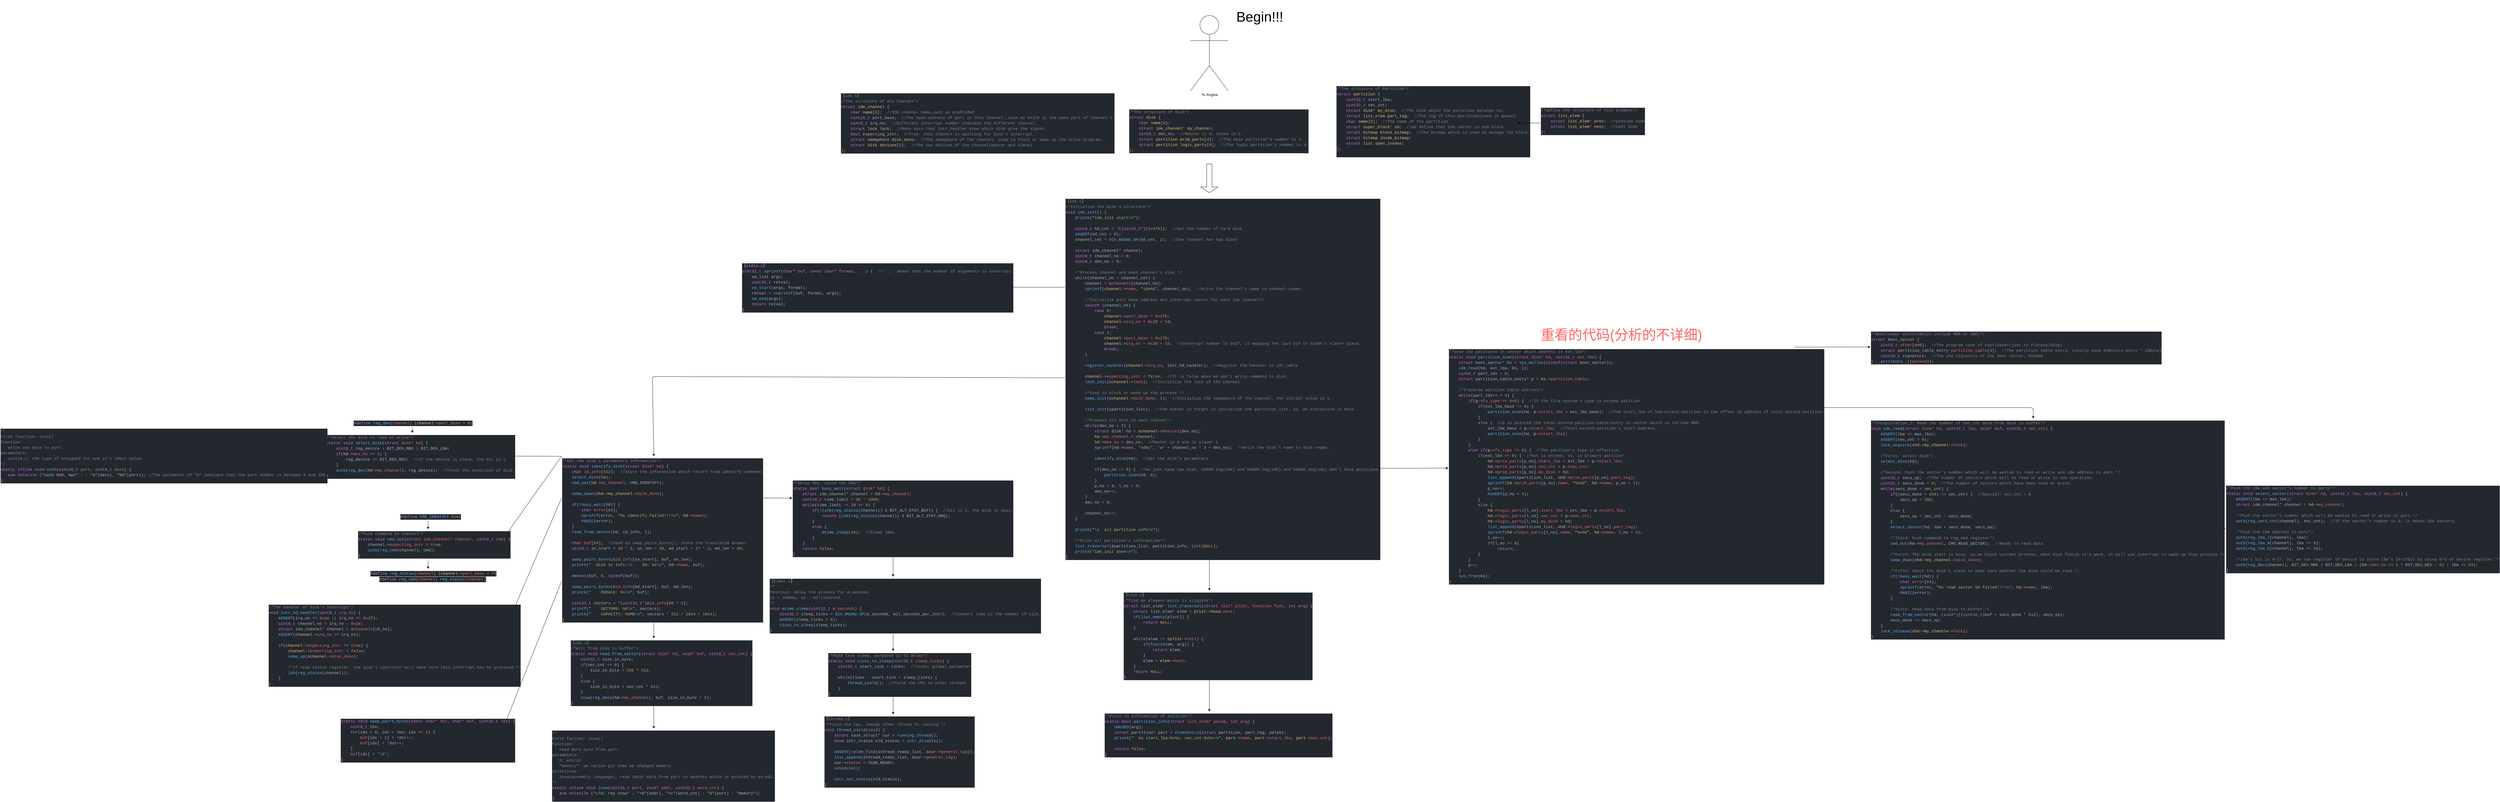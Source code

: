 <mxfile>
    <diagram id="NXoIKHi7fJ2mxSvgdCLZ" name="Page-1">
        <mxGraphModel dx="6868" dy="1975" grid="0" gridSize="10" guides="1" tooltips="1" connect="1" arrows="1" fold="1" page="0" pageScale="1" pageWidth="827" pageHeight="1169" background="none" math="0" shadow="0">
            <root>
                <mxCell id="0"/>
                <mxCell id="1" parent="0"/>
                <mxCell id="56" style="edgeStyle=none;html=1;entryX=0.5;entryY=0;entryDx=0;entryDy=0;exitX=0;exitY=0.5;exitDx=0;exitDy=0;" parent="1" source="96" target="10" edge="1">
                    <mxGeometry relative="1" as="geometry">
                        <Array as="points">
                            <mxPoint x="-1018" y="595"/>
                        </Array>
                        <mxPoint x="360" y="595" as="sourcePoint"/>
                    </mxGeometry>
                </mxCell>
                <mxCell id="58" style="edgeStyle=none;html=1;entryX=1;entryY=0.5;entryDx=0;entryDy=0;exitX=0;exitY=0.25;exitDx=0;exitDy=0;" parent="1" source="96" target="5" edge="1">
                    <mxGeometry relative="1" as="geometry">
                        <mxPoint x="394" y="282" as="sourcePoint"/>
                        <mxPoint x="167" y="282" as="targetPoint"/>
                    </mxGeometry>
                </mxCell>
                <mxCell id="92" style="edgeStyle=none;html=1;entryX=0;entryY=0.5;entryDx=0;entryDy=0;exitX=1;exitY=0.75;exitDx=0;exitDy=0;" edge="1" parent="1" source="96" target="46">
                    <mxGeometry relative="1" as="geometry">
                        <mxPoint x="1450" y="893" as="sourcePoint"/>
                    </mxGeometry>
                </mxCell>
                <mxCell id="4" value="&lt;div style=&quot;color: rgb(171, 178, 191); background-color: rgb(35, 39, 46); font-family: Consolas, &amp;quot;Courier New&amp;quot;, monospace; font-weight: normal; font-size: 14px; line-height: 19px; white-space: pre;&quot;&gt;&lt;div&gt;&lt;span style=&quot;color: rgb(127, 132, 142);&quot;&gt;【ide.h】&lt;/span&gt;&lt;/div&gt;&lt;div&gt;&lt;span style=&quot;color: rgb(127, 132, 142);&quot;&gt;/*The structure of ata Channel*/&lt;/span&gt;&lt;/div&gt;&lt;div&gt;&lt;span style=&quot;color: rgb(198, 120, 221);&quot;&gt;struct&lt;/span&gt;&lt;span style=&quot;color: rgb(171, 178, 191);&quot;&gt; &lt;/span&gt;&lt;span style=&quot;color: rgb(229, 192, 123);&quot;&gt;ide_channel&lt;/span&gt;&lt;span style=&quot;color: rgb(171, 178, 191);&quot;&gt; {&lt;/span&gt;&lt;/div&gt;&lt;div&gt;&lt;span style=&quot;color: rgb(171, 178, 191);&quot;&gt;&amp;nbsp; &amp;nbsp; &lt;/span&gt;&lt;span style=&quot;color: rgb(198, 120, 221);&quot;&gt;char&lt;/span&gt;&lt;span style=&quot;color: rgb(171, 178, 191);&quot;&gt; &lt;/span&gt;&lt;span style=&quot;color: rgb(229, 192, 123);&quot;&gt;name&lt;/span&gt;&lt;span style=&quot;color: rgb(171, 178, 191);&quot;&gt;[&lt;/span&gt;&lt;span style=&quot;color: rgb(209, 154, 102);&quot;&gt;8&lt;/span&gt;&lt;span style=&quot;color: rgb(171, 178, 191);&quot;&gt;];&lt;/span&gt;&lt;span style=&quot;color: rgb(127, 132, 142);&quot;&gt; &amp;nbsp;//IDE channel name,such as ata0\ide0&lt;/span&gt;&lt;/div&gt;&lt;div&gt;&lt;span style=&quot;color: rgb(171, 178, 191);&quot;&gt;&amp;nbsp; &amp;nbsp; &lt;/span&gt;&lt;span style=&quot;color: rgb(198, 120, 221);&quot;&gt;uint16_t&lt;/span&gt;&lt;span style=&quot;color: rgb(171, 178, 191);&quot;&gt; port_base;&lt;/span&gt;&lt;span style=&quot;color: rgb(127, 132, 142);&quot;&gt; &amp;nbsp;//The base address of port in this channel.,such as 0x1F0 is the base port of channel 1.&lt;/span&gt;&lt;/div&gt;&lt;div&gt;&lt;span style=&quot;color: rgb(171, 178, 191);&quot;&gt;&amp;nbsp; &amp;nbsp; &lt;/span&gt;&lt;span style=&quot;color: rgb(198, 120, 221);&quot;&gt;uint8_t&lt;/span&gt;&lt;span style=&quot;color: rgb(171, 178, 191);&quot;&gt; irq_no;&lt;/span&gt;&lt;span style=&quot;color: rgb(127, 132, 142);&quot;&gt; &amp;nbsp;//Different interrupt number indicate the different channel.&lt;/span&gt;&lt;/div&gt;&lt;div&gt;&lt;span style=&quot;color: rgb(171, 178, 191);&quot;&gt;&amp;nbsp; &amp;nbsp; &lt;/span&gt;&lt;span style=&quot;color: rgb(198, 120, 221);&quot;&gt;struct&lt;/span&gt;&lt;span style=&quot;color: rgb(171, 178, 191);&quot;&gt; &lt;/span&gt;&lt;span style=&quot;color: rgb(229, 192, 123);&quot;&gt;lock&lt;/span&gt;&lt;span style=&quot;color: rgb(171, 178, 191);&quot;&gt; &lt;/span&gt;&lt;span style=&quot;color: rgb(229, 192, 123);&quot;&gt;lock&lt;/span&gt;&lt;span style=&quot;color: rgb(171, 178, 191);&quot;&gt;;&lt;/span&gt;&lt;span style=&quot;color: rgb(127, 132, 142);&quot;&gt; &amp;nbsp;//Make sure that intr_handler know which disk give the signal.&lt;/span&gt;&lt;/div&gt;&lt;div&gt;&lt;span style=&quot;color: rgb(171, 178, 191);&quot;&gt;&amp;nbsp; &amp;nbsp; &lt;/span&gt;&lt;span style=&quot;color: rgb(198, 120, 221);&quot;&gt;bool&lt;/span&gt;&lt;span style=&quot;color: rgb(171, 178, 191);&quot;&gt; expecting_intr;&lt;/span&gt;&lt;span style=&quot;color: rgb(127, 132, 142);&quot;&gt; &amp;nbsp;//True: this channel is waitting for disk&#39;s interrupt.&lt;/span&gt;&lt;/div&gt;&lt;div&gt;&lt;span style=&quot;color: rgb(171, 178, 191);&quot;&gt;&amp;nbsp; &amp;nbsp; &lt;/span&gt;&lt;span style=&quot;color: rgb(198, 120, 221);&quot;&gt;struct&lt;/span&gt;&lt;span style=&quot;color: rgb(171, 178, 191);&quot;&gt; &lt;/span&gt;&lt;span style=&quot;color: rgb(229, 192, 123);&quot;&gt;semaphore&lt;/span&gt;&lt;span style=&quot;color: rgb(171, 178, 191);&quot;&gt; &lt;/span&gt;&lt;span style=&quot;color: rgb(229, 192, 123);&quot;&gt;disk_done&lt;/span&gt;&lt;span style=&quot;color: rgb(171, 178, 191);&quot;&gt;;&lt;/span&gt;&lt;span style=&quot;color: rgb(127, 132, 142);&quot;&gt; &amp;nbsp;//The semaphore of the channel, used to block or wake up the drive-program.&lt;/span&gt;&lt;/div&gt;&lt;div&gt;&lt;span style=&quot;color: rgb(171, 178, 191);&quot;&gt;&amp;nbsp; &amp;nbsp; &lt;/span&gt;&lt;span style=&quot;color: rgb(198, 120, 221);&quot;&gt;struct&lt;/span&gt;&lt;span style=&quot;color: rgb(171, 178, 191);&quot;&gt; &lt;/span&gt;&lt;span style=&quot;color: rgb(229, 192, 123);&quot;&gt;disk&lt;/span&gt;&lt;span style=&quot;color: rgb(171, 178, 191);&quot;&gt; &lt;/span&gt;&lt;span style=&quot;color: rgb(229, 192, 123);&quot;&gt;devices&lt;/span&gt;&lt;span style=&quot;color: rgb(171, 178, 191);&quot;&gt;[&lt;/span&gt;&lt;span style=&quot;color: rgb(209, 154, 102);&quot;&gt;2&lt;/span&gt;&lt;span style=&quot;color: rgb(171, 178, 191);&quot;&gt;];&lt;/span&gt;&lt;span style=&quot;color: rgb(127, 132, 142);&quot;&gt; &amp;nbsp;//The two devices of the channel(master and slave)&lt;/span&gt;&lt;/div&gt;&lt;div&gt;&lt;span style=&quot;color: rgb(171, 178, 191);&quot;&gt;};&lt;/span&gt;&lt;/div&gt;&lt;/div&gt;" style="text;whiteSpace=wrap;html=1;" parent="1" vertex="1">
                    <mxGeometry x="-366" y="-395" width="870" height="220" as="geometry"/>
                </mxCell>
                <mxCell id="5" value="&lt;div style=&quot;color: rgb(171, 178, 191); background-color: rgb(35, 39, 46); font-family: Consolas, &amp;quot;Courier New&amp;quot;, monospace; font-weight: normal; font-size: 14px; line-height: 19px; white-space: pre;&quot;&gt;&lt;div&gt;&lt;span style=&quot;color: rgb(198, 120, 221);&quot;&gt;【stdio.c】&lt;/span&gt;&lt;/div&gt;&lt;div&gt;&lt;span style=&quot;color: rgb(198, 120, 221);&quot;&gt;uint32_t&lt;/span&gt;&lt;span style=&quot;color: rgb(171, 178, 191);&quot;&gt; &lt;/span&gt;&lt;span style=&quot;color: rgb(97, 175, 239);&quot;&gt;sprintf&lt;/span&gt;&lt;span style=&quot;color: rgb(171, 178, 191);&quot;&gt;(&lt;/span&gt;&lt;span style=&quot;color: rgb(198, 120, 221);&quot;&gt;char*&lt;/span&gt;&lt;span style=&quot;color: rgb(224, 108, 117);&quot;&gt; buf&lt;/span&gt;&lt;span style=&quot;color: rgb(171, 178, 191);&quot;&gt;,&lt;/span&gt;&lt;span style=&quot;color: rgb(224, 108, 117);&quot;&gt; &lt;/span&gt;&lt;span style=&quot;color: rgb(198, 120, 221);&quot;&gt;const&lt;/span&gt;&lt;span style=&quot;color: rgb(224, 108, 117);&quot;&gt; &lt;/span&gt;&lt;span style=&quot;color: rgb(198, 120, 221);&quot;&gt;char*&lt;/span&gt;&lt;span style=&quot;color: rgb(224, 108, 117);&quot;&gt; format&lt;/span&gt;&lt;span style=&quot;color: rgb(171, 178, 191);&quot;&gt;,&lt;/span&gt;&lt;span style=&quot;color: rgb(224, 108, 117);&quot;&gt; ...&lt;/span&gt;&lt;span style=&quot;color: rgb(171, 178, 191);&quot;&gt;) {&lt;/span&gt;&lt;span style=&quot;color: rgb(127, 132, 142);&quot;&gt; &amp;nbsp;//&#39;...&#39; means that the number of arguments is uncertain.&lt;/span&gt;&lt;/div&gt;&lt;div&gt;&lt;span style=&quot;color: rgb(171, 178, 191);&quot;&gt;&amp;nbsp; &amp;nbsp; va_list args;&lt;/span&gt;&lt;/div&gt;&lt;div&gt;&lt;span style=&quot;color: rgb(171, 178, 191);&quot;&gt;&amp;nbsp; &amp;nbsp; &lt;/span&gt;&lt;span style=&quot;color: rgb(198, 120, 221);&quot;&gt;uint32_t&lt;/span&gt;&lt;span style=&quot;color: rgb(171, 178, 191);&quot;&gt; retval;&lt;/span&gt;&lt;/div&gt;&lt;div&gt;&lt;span style=&quot;color: rgb(171, 178, 191);&quot;&gt;&amp;nbsp; &amp;nbsp; &lt;/span&gt;&lt;span style=&quot;color: rgb(97, 175, 239);&quot;&gt;va_start&lt;/span&gt;&lt;span style=&quot;color: rgb(171, 178, 191);&quot;&gt;(args, format);&lt;/span&gt;&lt;/div&gt;&lt;div&gt;&lt;span style=&quot;color: rgb(171, 178, 191);&quot;&gt;&amp;nbsp; &amp;nbsp; retval &lt;/span&gt;&lt;span style=&quot;color: rgb(198, 120, 221);&quot;&gt;=&lt;/span&gt;&lt;span style=&quot;color: rgb(171, 178, 191);&quot;&gt; &lt;/span&gt;&lt;span style=&quot;color: rgb(97, 175, 239);&quot;&gt;vsprintf&lt;/span&gt;&lt;span style=&quot;color: rgb(171, 178, 191);&quot;&gt;(buf, format, args);&lt;/span&gt;&lt;/div&gt;&lt;div&gt;&lt;span style=&quot;color: rgb(171, 178, 191);&quot;&gt;&amp;nbsp; &amp;nbsp; &lt;/span&gt;&lt;span style=&quot;color: rgb(97, 175, 239);&quot;&gt;va_end&lt;/span&gt;&lt;span style=&quot;color: rgb(171, 178, 191);&quot;&gt;(args);&lt;/span&gt;&lt;/div&gt;&lt;div&gt;&lt;span style=&quot;color: rgb(171, 178, 191);&quot;&gt;&amp;nbsp; &amp;nbsp; &lt;/span&gt;&lt;span style=&quot;color: rgb(198, 120, 221);&quot;&gt;return&lt;/span&gt;&lt;span style=&quot;color: rgb(171, 178, 191);&quot;&gt; retval;&lt;/span&gt;&lt;/div&gt;&lt;div&gt;&lt;span style=&quot;color: rgb(171, 178, 191);&quot;&gt;}&lt;/span&gt;&lt;/div&gt;&lt;/div&gt;" style="text;whiteSpace=wrap;html=1;" parent="1" vertex="1">
                    <mxGeometry x="-709" y="195" width="860" height="180" as="geometry"/>
                </mxCell>
                <mxCell id="6" value="&lt;div style=&quot;color: #abb2bf;background-color: #23272e;font-family: Consolas, &#39;Courier New&#39;, monospace;font-weight: normal;font-size: 14px;line-height: 19px;white-space: pre;&quot;&gt;&lt;div&gt;&lt;span style=&quot;color: #7f848e;&quot;&gt;/*The structure of Disk*/&lt;/span&gt;&lt;/div&gt;&lt;div&gt;&lt;span style=&quot;color: #c678dd;&quot;&gt;struct&lt;/span&gt;&lt;span style=&quot;color: #abb2bf;&quot;&gt; &lt;/span&gt;&lt;span style=&quot;color: #e5c07b;&quot;&gt;disk&lt;/span&gt;&lt;span style=&quot;color: #abb2bf;&quot;&gt; {&lt;/span&gt;&lt;/div&gt;&lt;div&gt;&lt;span style=&quot;color: #abb2bf;&quot;&gt;&amp;nbsp; &amp;nbsp; &lt;/span&gt;&lt;span style=&quot;color: #c678dd;&quot;&gt;char&lt;/span&gt;&lt;span style=&quot;color: #abb2bf;&quot;&gt; &lt;/span&gt;&lt;span style=&quot;color: #e5c07b;&quot;&gt;name&lt;/span&gt;&lt;span style=&quot;color: #abb2bf;&quot;&gt;[&lt;/span&gt;&lt;span style=&quot;color: #d19a66;&quot;&gt;8&lt;/span&gt;&lt;span style=&quot;color: #abb2bf;&quot;&gt;];&lt;/span&gt;&lt;/div&gt;&lt;div&gt;&lt;span style=&quot;color: #abb2bf;&quot;&gt;&amp;nbsp; &amp;nbsp; &lt;/span&gt;&lt;span style=&quot;color: #c678dd;&quot;&gt;struct&lt;/span&gt;&lt;span style=&quot;color: #abb2bf;&quot;&gt; &lt;/span&gt;&lt;span style=&quot;color: #e5c07b;&quot;&gt;ide_channel&lt;/span&gt;&lt;span style=&quot;color: #c678dd;&quot;&gt;*&lt;/span&gt;&lt;span style=&quot;color: #abb2bf;&quot;&gt; &lt;/span&gt;&lt;span style=&quot;color: #e5c07b;&quot;&gt;my_channel&lt;/span&gt;&lt;span style=&quot;color: #abb2bf;&quot;&gt;;&lt;/span&gt;&lt;/div&gt;&lt;div&gt;&lt;span style=&quot;color: #abb2bf;&quot;&gt;&amp;nbsp; &amp;nbsp; &lt;/span&gt;&lt;span style=&quot;color: #c678dd;&quot;&gt;uint8_t&lt;/span&gt;&lt;span style=&quot;color: #abb2bf;&quot;&gt; dev_no;&lt;/span&gt;&lt;span style=&quot;color: #7f848e;&quot;&gt; &amp;nbsp;//Master is 0, Slave is 1.&lt;/span&gt;&lt;/div&gt;&lt;div&gt;&lt;span style=&quot;color: #abb2bf;&quot;&gt;&amp;nbsp; &amp;nbsp; &lt;/span&gt;&lt;span style=&quot;color: #c678dd;&quot;&gt;struct&lt;/span&gt;&lt;span style=&quot;color: #abb2bf;&quot;&gt; &lt;/span&gt;&lt;span style=&quot;color: #e5c07b;&quot;&gt;partition&lt;/span&gt;&lt;span style=&quot;color: #abb2bf;&quot;&gt; &lt;/span&gt;&lt;span style=&quot;color: #e5c07b;&quot;&gt;prim_parts&lt;/span&gt;&lt;span style=&quot;color: #abb2bf;&quot;&gt;[&lt;/span&gt;&lt;span style=&quot;color: #d19a66;&quot;&gt;4&lt;/span&gt;&lt;span style=&quot;color: #abb2bf;&quot;&gt;];&lt;/span&gt;&lt;span style=&quot;color: #7f848e;&quot;&gt; &amp;nbsp;//The main partition&#39;s number is 4.&lt;/span&gt;&lt;/div&gt;&lt;div&gt;&lt;span style=&quot;color: #abb2bf;&quot;&gt;&amp;nbsp; &amp;nbsp; &lt;/span&gt;&lt;span style=&quot;color: #c678dd;&quot;&gt;struct&lt;/span&gt;&lt;span style=&quot;color: #abb2bf;&quot;&gt; &lt;/span&gt;&lt;span style=&quot;color: #e5c07b;&quot;&gt;partition&lt;/span&gt;&lt;span style=&quot;color: #abb2bf;&quot;&gt; &lt;/span&gt;&lt;span style=&quot;color: #e5c07b;&quot;&gt;logic_parts&lt;/span&gt;&lt;span style=&quot;color: #abb2bf;&quot;&gt;[&lt;/span&gt;&lt;span style=&quot;color: #d19a66;&quot;&gt;8&lt;/span&gt;&lt;span style=&quot;color: #abb2bf;&quot;&gt;];&lt;/span&gt;&lt;span style=&quot;color: #7f848e;&quot;&gt; &amp;nbsp;//The logic partition&#39;s number is 8.&lt;/span&gt;&lt;/div&gt;&lt;div&gt;&lt;span style=&quot;color: #abb2bf;&quot;&gt;};&lt;/span&gt;&lt;/div&gt;&lt;/div&gt;" style="text;whiteSpace=wrap;html=1;" parent="1" vertex="1">
                    <mxGeometry x="634" y="-339" width="560" height="164" as="geometry"/>
                </mxCell>
                <mxCell id="7" value="&lt;div style=&quot;color: #abb2bf;background-color: #23272e;font-family: Consolas, &#39;Courier New&#39;, monospace;font-weight: normal;font-size: 14px;line-height: 19px;white-space: pre;&quot;&gt;&lt;div&gt;&lt;span style=&quot;color: #7f848e;&quot;&gt;/*The strcuture of Partition*/&lt;/span&gt;&lt;/div&gt;&lt;div&gt;&lt;span style=&quot;color: #c678dd;&quot;&gt;struct&lt;/span&gt;&lt;span style=&quot;color: #abb2bf;&quot;&gt; &lt;/span&gt;&lt;span style=&quot;color: #e5c07b;&quot;&gt;partition&lt;/span&gt;&lt;span style=&quot;color: #abb2bf;&quot;&gt; {&lt;/span&gt;&lt;/div&gt;&lt;div&gt;&lt;span style=&quot;color: #abb2bf;&quot;&gt;&amp;nbsp; &amp;nbsp; &lt;/span&gt;&lt;span style=&quot;color: #c678dd;&quot;&gt;uint32_t&lt;/span&gt;&lt;span style=&quot;color: #abb2bf;&quot;&gt; start_lba;&lt;/span&gt;&lt;/div&gt;&lt;div&gt;&lt;span style=&quot;color: #abb2bf;&quot;&gt;&amp;nbsp; &amp;nbsp; &lt;/span&gt;&lt;span style=&quot;color: #c678dd;&quot;&gt;uint32_t&lt;/span&gt;&lt;span style=&quot;color: #abb2bf;&quot;&gt; sec_cnt;&lt;/span&gt;&lt;/div&gt;&lt;div&gt;&lt;span style=&quot;color: #abb2bf;&quot;&gt;&amp;nbsp; &amp;nbsp; &lt;/span&gt;&lt;span style=&quot;color: #c678dd;&quot;&gt;struct&lt;/span&gt;&lt;span style=&quot;color: #abb2bf;&quot;&gt; &lt;/span&gt;&lt;span style=&quot;color: #e5c07b;&quot;&gt;disk&lt;/span&gt;&lt;span style=&quot;color: #c678dd;&quot;&gt;*&lt;/span&gt;&lt;span style=&quot;color: #abb2bf;&quot;&gt; &lt;/span&gt;&lt;span style=&quot;color: #e5c07b;&quot;&gt;my_disk&lt;/span&gt;&lt;span style=&quot;color: #abb2bf;&quot;&gt;;&lt;/span&gt;&lt;span style=&quot;color: #7f848e;&quot;&gt; &amp;nbsp;//The disk which the partition belongs to.&lt;/span&gt;&lt;/div&gt;&lt;div&gt;&lt;span style=&quot;color: #abb2bf;&quot;&gt;&amp;nbsp; &amp;nbsp; &lt;/span&gt;&lt;span style=&quot;color: #c678dd;&quot;&gt;struct&lt;/span&gt;&lt;span style=&quot;color: #abb2bf;&quot;&gt; &lt;/span&gt;&lt;span style=&quot;color: #e5c07b;&quot;&gt;list_elem&lt;/span&gt;&lt;span style=&quot;color: #abb2bf;&quot;&gt; &lt;/span&gt;&lt;span style=&quot;color: #e5c07b;&quot;&gt;part_tag&lt;/span&gt;&lt;span style=&quot;color: #abb2bf;&quot;&gt;;&lt;/span&gt;&lt;span style=&quot;color: #7f848e;&quot;&gt; &amp;nbsp;//The tag of this partition(used in queue)&lt;/span&gt;&lt;/div&gt;&lt;div&gt;&lt;span style=&quot;color: #abb2bf;&quot;&gt;&amp;nbsp; &amp;nbsp; &lt;/span&gt;&lt;span style=&quot;color: #c678dd;&quot;&gt;char&lt;/span&gt;&lt;span style=&quot;color: #abb2bf;&quot;&gt; &lt;/span&gt;&lt;span style=&quot;color: #e5c07b;&quot;&gt;name&lt;/span&gt;&lt;span style=&quot;color: #abb2bf;&quot;&gt;[&lt;/span&gt;&lt;span style=&quot;color: #d19a66;&quot;&gt;8&lt;/span&gt;&lt;span style=&quot;color: #abb2bf;&quot;&gt;];&lt;/span&gt;&lt;span style=&quot;color: #7f848e;&quot;&gt; &amp;nbsp;//The name of the partition&lt;/span&gt;&lt;/div&gt;&lt;div&gt;&lt;span style=&quot;color: #abb2bf;&quot;&gt;&amp;nbsp; &amp;nbsp; &lt;/span&gt;&lt;span style=&quot;color: #c678dd;&quot;&gt;struct&lt;/span&gt;&lt;span style=&quot;color: #abb2bf;&quot;&gt; &lt;/span&gt;&lt;span style=&quot;color: #e5c07b;&quot;&gt;super_block&lt;/span&gt;&lt;span style=&quot;color: #c678dd;&quot;&gt;*&lt;/span&gt;&lt;span style=&quot;color: #abb2bf;&quot;&gt; &lt;/span&gt;&lt;span style=&quot;color: #e5c07b;&quot;&gt;sb&lt;/span&gt;&lt;span style=&quot;color: #abb2bf;&quot;&gt;;&lt;/span&gt;&lt;span style=&quot;color: #7f848e;&quot;&gt; &amp;nbsp;//We define that one sector is one block.&lt;/span&gt;&lt;/div&gt;&lt;div&gt;&lt;span style=&quot;color: #abb2bf;&quot;&gt;&amp;nbsp; &amp;nbsp; &lt;/span&gt;&lt;span style=&quot;color: #c678dd;&quot;&gt;struct&lt;/span&gt;&lt;span style=&quot;color: #abb2bf;&quot;&gt; &lt;/span&gt;&lt;span style=&quot;color: #e5c07b;&quot;&gt;bitmap&lt;/span&gt;&lt;span style=&quot;color: #abb2bf;&quot;&gt; &lt;/span&gt;&lt;span style=&quot;color: #e5c07b;&quot;&gt;block_bitmap&lt;/span&gt;&lt;span style=&quot;color: #abb2bf;&quot;&gt;;&lt;/span&gt;&lt;span style=&quot;color: #7f848e;&quot;&gt; &amp;nbsp;//The bitmap which is used to manage the block.&lt;/span&gt;&lt;/div&gt;&lt;div&gt;&lt;span style=&quot;color: #abb2bf;&quot;&gt;&amp;nbsp; &amp;nbsp; &lt;/span&gt;&lt;span style=&quot;color: #c678dd;&quot;&gt;struct&lt;/span&gt;&lt;span style=&quot;color: #abb2bf;&quot;&gt; &lt;/span&gt;&lt;span style=&quot;color: #e5c07b;&quot;&gt;bitmap&lt;/span&gt;&lt;span style=&quot;color: #abb2bf;&quot;&gt; &lt;/span&gt;&lt;span style=&quot;color: #e5c07b;&quot;&gt;inode_bitmap&lt;/span&gt;&lt;span style=&quot;color: #abb2bf;&quot;&gt;;&lt;/span&gt;&lt;/div&gt;&lt;div&gt;&lt;span style=&quot;color: #abb2bf;&quot;&gt;&amp;nbsp; &amp;nbsp; &lt;/span&gt;&lt;span style=&quot;color: #c678dd;&quot;&gt;struct&lt;/span&gt;&lt;span style=&quot;color: #abb2bf;&quot;&gt; &lt;/span&gt;&lt;span style=&quot;color: #e5c07b;&quot;&gt;list&lt;/span&gt;&lt;span style=&quot;color: #abb2bf;&quot;&gt; &lt;/span&gt;&lt;span style=&quot;color: #e5c07b;&quot;&gt;open_inodes&lt;/span&gt;&lt;span style=&quot;color: #abb2bf;&quot;&gt;;&lt;/span&gt;&lt;/div&gt;&lt;div&gt;&lt;span style=&quot;color: #abb2bf;&quot;&gt;};&lt;/span&gt;&lt;/div&gt;&lt;br&gt;&lt;/div&gt;" style="text;whiteSpace=wrap;html=1;" parent="1" vertex="1">
                    <mxGeometry x="1353" y="-420" width="630" height="270" as="geometry"/>
                </mxCell>
                <mxCell id="9" style="edgeStyle=none;html=1;exitX=0;exitY=0.5;exitDx=0;exitDy=0;entryX=1;entryY=0.5;entryDx=0;entryDy=0;" parent="1" source="8" target="7" edge="1">
                    <mxGeometry relative="1" as="geometry"/>
                </mxCell>
                <mxCell id="8" value="&lt;div style=&quot;color: #abb2bf;background-color: #23272e;font-family: Consolas, &#39;Courier New&#39;, monospace;font-weight: normal;font-size: 14px;line-height: 19px;white-space: pre;&quot;&gt;&lt;div&gt;&lt;span style=&quot;color: #7f848e;&quot;&gt;/*define the structure of list element*/&lt;/span&gt;&lt;/div&gt;&lt;div&gt;&lt;span style=&quot;color: #c678dd;&quot;&gt;struct&lt;/span&gt;&lt;span style=&quot;color: #abb2bf;&quot;&gt; &lt;/span&gt;&lt;span style=&quot;color: #e5c07b;&quot;&gt;list_elem&lt;/span&gt;&lt;span style=&quot;color: #abb2bf;&quot;&gt; {&lt;/span&gt;&lt;/div&gt;&lt;div&gt;&lt;span style=&quot;color: #abb2bf;&quot;&gt;&amp;nbsp; &amp;nbsp; &lt;/span&gt;&lt;span style=&quot;color: #c678dd;&quot;&gt;struct&lt;/span&gt;&lt;span style=&quot;color: #abb2bf;&quot;&gt; &lt;/span&gt;&lt;span style=&quot;color: #e5c07b;&quot;&gt;list_elem&lt;/span&gt;&lt;span style=&quot;color: #c678dd;&quot;&gt;*&lt;/span&gt;&lt;span style=&quot;color: #abb2bf;&quot;&gt; &lt;/span&gt;&lt;span style=&quot;color: #e5c07b;&quot;&gt;prev&lt;/span&gt;&lt;span style=&quot;color: #abb2bf;&quot;&gt;;&lt;/span&gt;&lt;span style=&quot;color: #7f848e;&quot;&gt; &amp;nbsp;//preview node&lt;/span&gt;&lt;/div&gt;&lt;div&gt;&lt;span style=&quot;color: #abb2bf;&quot;&gt;&amp;nbsp; &amp;nbsp; &lt;/span&gt;&lt;span style=&quot;color: #c678dd;&quot;&gt;struct&lt;/span&gt;&lt;span style=&quot;color: #abb2bf;&quot;&gt; &lt;/span&gt;&lt;span style=&quot;color: #e5c07b;&quot;&gt;list_elem&lt;/span&gt;&lt;span style=&quot;color: #c678dd;&quot;&gt;*&lt;/span&gt;&lt;span style=&quot;color: #abb2bf;&quot;&gt; &lt;/span&gt;&lt;span style=&quot;color: #e5c07b;&quot;&gt;next&lt;/span&gt;&lt;span style=&quot;color: #abb2bf;&quot;&gt;;&lt;/span&gt;&lt;span style=&quot;color: #7f848e;&quot;&gt; &amp;nbsp;//next node&lt;/span&gt;&lt;/div&gt;&lt;div&gt;&lt;span style=&quot;color: #abb2bf;&quot;&gt;};&lt;/span&gt;&lt;/div&gt;&lt;/div&gt;" style="text;whiteSpace=wrap;html=1;" parent="1" vertex="1">
                    <mxGeometry x="2062" y="-345" width="360" height="120" as="geometry"/>
                </mxCell>
                <mxCell id="57" style="edgeStyle=none;html=1;exitX=1;exitY=0.25;exitDx=0;exitDy=0;entryX=0;entryY=0.25;entryDx=0;entryDy=0;" parent="1" source="10" target="30" edge="1">
                    <mxGeometry relative="1" as="geometry"/>
                </mxCell>
                <mxCell id="60" style="edgeStyle=none;html=1;exitX=0;exitY=0;exitDx=0;exitDy=0;entryX=1;entryY=0.5;entryDx=0;entryDy=0;" edge="1" parent="1" source="10" target="11">
                    <mxGeometry relative="1" as="geometry"/>
                </mxCell>
                <mxCell id="61" style="edgeStyle=none;html=1;exitX=0;exitY=0;exitDx=0;exitDy=0;entryX=1;entryY=0.5;entryDx=0;entryDy=0;" edge="1" parent="1" source="10" target="19">
                    <mxGeometry relative="1" as="geometry"/>
                </mxCell>
                <mxCell id="64" style="edgeStyle=none;html=1;exitX=0;exitY=0.25;exitDx=0;exitDy=0;entryX=1;entryY=0.5;entryDx=0;entryDy=0;" edge="1" parent="1" source="10" target="38">
                    <mxGeometry relative="1" as="geometry"/>
                </mxCell>
                <mxCell id="65" style="edgeStyle=none;html=1;exitX=0.5;exitY=1;exitDx=0;exitDy=0;entryX=0.5;entryY=0;entryDx=0;entryDy=0;" edge="1" parent="1" source="10" target="40">
                    <mxGeometry relative="1" as="geometry"/>
                </mxCell>
                <mxCell id="72" style="edgeStyle=none;html=1;exitX=0;exitY=0.75;exitDx=0;exitDy=0;entryX=1;entryY=0.5;entryDx=0;entryDy=0;" edge="1" parent="1" source="10" target="71">
                    <mxGeometry relative="1" as="geometry"/>
                </mxCell>
                <mxCell id="10" value="&lt;div style=&quot;color: #abb2bf;background-color: #23272e;font-family: Consolas, &#39;Courier New&#39;, monospace;font-weight: normal;font-size: 14px;line-height: 19px;white-space: pre;&quot;&gt;&lt;div&gt;&lt;span style=&quot;color: #7f848e;&quot;&gt;/*Get the disk&#39;s parameters information*/&lt;/span&gt;&lt;/div&gt;&lt;div&gt;&lt;span style=&quot;color: #c678dd;&quot;&gt;static&lt;/span&gt;&lt;span style=&quot;color: #abb2bf;&quot;&gt; &lt;/span&gt;&lt;span style=&quot;color: #c678dd;&quot;&gt;void&lt;/span&gt;&lt;span style=&quot;color: #abb2bf;&quot;&gt; &lt;/span&gt;&lt;span style=&quot;color: #61afef;&quot;&gt;identify_disk&lt;/span&gt;&lt;span style=&quot;color: #abb2bf;&quot;&gt;(&lt;/span&gt;&lt;span style=&quot;color: #c678dd;&quot;&gt;struct&lt;/span&gt;&lt;span style=&quot;color: #e06c75;&quot;&gt; disk&lt;/span&gt;&lt;span style=&quot;color: #c678dd;&quot;&gt;*&lt;/span&gt;&lt;span style=&quot;color: #e06c75;&quot;&gt; hd&lt;/span&gt;&lt;span style=&quot;color: #abb2bf;&quot;&gt;) {&lt;/span&gt;&lt;/div&gt;&lt;div&gt;&lt;span style=&quot;color: #abb2bf;&quot;&gt;&amp;nbsp; &amp;nbsp; &lt;/span&gt;&lt;span style=&quot;color: #c678dd;&quot;&gt;char&lt;/span&gt;&lt;span style=&quot;color: #abb2bf;&quot;&gt; &lt;/span&gt;&lt;span style=&quot;color: #e06c75;&quot;&gt;id_info&lt;/span&gt;&lt;span style=&quot;color: #abb2bf;&quot;&gt;[&lt;/span&gt;&lt;span style=&quot;color: #d19a66;&quot;&gt;512&lt;/span&gt;&lt;span style=&quot;color: #abb2bf;&quot;&gt;];&lt;/span&gt;&lt;span style=&quot;color: #7f848e;&quot;&gt; &amp;nbsp;//Store the information which return from identify commend.&lt;/span&gt;&lt;/div&gt;&lt;div&gt;&lt;span style=&quot;color: #abb2bf;&quot;&gt;&amp;nbsp; &amp;nbsp; &lt;/span&gt;&lt;span style=&quot;color: #61afef;&quot;&gt;select_disk&lt;/span&gt;&lt;span style=&quot;color: #abb2bf;&quot;&gt;(hd);&lt;/span&gt;&lt;/div&gt;&lt;div&gt;&lt;span style=&quot;color: #abb2bf;&quot;&gt;&amp;nbsp; &amp;nbsp; &lt;/span&gt;&lt;span style=&quot;color: #61afef;&quot;&gt;cmd_out&lt;/span&gt;&lt;span style=&quot;color: #abb2bf;&quot;&gt;(&lt;/span&gt;&lt;span style=&quot;color: #e5c07b;&quot;&gt;hd&lt;/span&gt;&lt;span style=&quot;color: #abb2bf;&quot;&gt;-&amp;gt;&lt;/span&gt;&lt;span style=&quot;color: #e06c75;&quot;&gt;my_channel&lt;/span&gt;&lt;span style=&quot;color: #abb2bf;&quot;&gt;, CMD_IDENTIFY);&lt;/span&gt;&lt;/div&gt;&lt;br&gt;&lt;div&gt;&lt;span style=&quot;color: #abb2bf;&quot;&gt;&amp;nbsp; &amp;nbsp; &lt;/span&gt;&lt;span style=&quot;color: #61afef;&quot;&gt;sema_down&lt;/span&gt;&lt;span style=&quot;color: #abb2bf;&quot;&gt;(&lt;/span&gt;&lt;span style=&quot;color: #c678dd;&quot;&gt;&amp;amp;&lt;/span&gt;&lt;span style=&quot;color: #e5c07b;&quot;&gt;hd&lt;/span&gt;&lt;span style=&quot;color: #abb2bf;&quot;&gt;-&amp;gt;&lt;/span&gt;&lt;span style=&quot;color: #e5c07b;&quot;&gt;my_channel&lt;/span&gt;&lt;span style=&quot;color: #abb2bf;&quot;&gt;-&amp;gt;&lt;/span&gt;&lt;span style=&quot;color: #e06c75;&quot;&gt;disk_done&lt;/span&gt;&lt;span style=&quot;color: #abb2bf;&quot;&gt;);&lt;/span&gt;&lt;/div&gt;&lt;br&gt;&lt;div&gt;&lt;span style=&quot;color: #abb2bf;&quot;&gt;&amp;nbsp; &amp;nbsp; &lt;/span&gt;&lt;span style=&quot;color: #c678dd;&quot;&gt;if&lt;/span&gt;&lt;span style=&quot;color: #abb2bf;&quot;&gt;(&lt;/span&gt;&lt;span style=&quot;color: #56b6c2;&quot;&gt;!&lt;/span&gt;&lt;span style=&quot;color: #61afef;&quot;&gt;busy_wait&lt;/span&gt;&lt;span style=&quot;color: #abb2bf;&quot;&gt;(hd)) {&lt;/span&gt;&lt;/div&gt;&lt;div&gt;&lt;span style=&quot;color: #abb2bf;&quot;&gt;&amp;nbsp; &amp;nbsp; &amp;nbsp; &amp;nbsp; &lt;/span&gt;&lt;span style=&quot;color: #c678dd;&quot;&gt;char&lt;/span&gt;&lt;span style=&quot;color: #abb2bf;&quot;&gt; &lt;/span&gt;&lt;span style=&quot;color: #e06c75;&quot;&gt;error&lt;/span&gt;&lt;span style=&quot;color: #abb2bf;&quot;&gt;[&lt;/span&gt;&lt;span style=&quot;color: #d19a66;&quot;&gt;64&lt;/span&gt;&lt;span style=&quot;color: #abb2bf;&quot;&gt;];&lt;/span&gt;&lt;/div&gt;&lt;div&gt;&lt;span style=&quot;color: #abb2bf;&quot;&gt;&amp;nbsp; &amp;nbsp; &amp;nbsp; &amp;nbsp; &lt;/span&gt;&lt;span style=&quot;color: #61afef;&quot;&gt;sprintf&lt;/span&gt;&lt;span style=&quot;color: #abb2bf;&quot;&gt;(error, &lt;/span&gt;&lt;span style=&quot;color: #98c379;&quot;&gt;&quot;&lt;/span&gt;&lt;span style=&quot;color: #d19a66;&quot;&gt;%s&lt;/span&gt;&lt;span style=&quot;color: #98c379;&quot;&gt; identify failed!!!&lt;/span&gt;&lt;span style=&quot;color: #56b6c2;&quot;&gt;\n&lt;/span&gt;&lt;span style=&quot;color: #98c379;&quot;&gt;&quot;&lt;/span&gt;&lt;span style=&quot;color: #abb2bf;&quot;&gt;, &lt;/span&gt;&lt;span style=&quot;color: #e5c07b;&quot;&gt;hd&lt;/span&gt;&lt;span style=&quot;color: #abb2bf;&quot;&gt;-&amp;gt;&lt;/span&gt;&lt;span style=&quot;color: #e06c75;&quot;&gt;name&lt;/span&gt;&lt;span style=&quot;color: #abb2bf;&quot;&gt;);&lt;/span&gt;&lt;/div&gt;&lt;div&gt;&lt;span style=&quot;color: #abb2bf;&quot;&gt;&amp;nbsp; &amp;nbsp; &amp;nbsp; &amp;nbsp; &lt;/span&gt;&lt;span style=&quot;color: #61afef;&quot;&gt;PANIC&lt;/span&gt;&lt;span style=&quot;color: #abb2bf;&quot;&gt;(error);&lt;/span&gt;&lt;/div&gt;&lt;div&gt;&lt;span style=&quot;color: #abb2bf;&quot;&gt;&amp;nbsp; &amp;nbsp; }&lt;/span&gt;&lt;/div&gt;&lt;div&gt;&lt;span style=&quot;color: #abb2bf;&quot;&gt;&amp;nbsp; &amp;nbsp; &lt;/span&gt;&lt;span style=&quot;color: #61afef;&quot;&gt;read_from_sector&lt;/span&gt;&lt;span style=&quot;color: #abb2bf;&quot;&gt;(hd, id_info, &lt;/span&gt;&lt;span style=&quot;color: #d19a66;&quot;&gt;1&lt;/span&gt;&lt;span style=&quot;color: #abb2bf;&quot;&gt;);&lt;/span&gt;&lt;/div&gt;&lt;br&gt;&lt;div&gt;&lt;span style=&quot;color: #abb2bf;&quot;&gt;&amp;nbsp; &amp;nbsp; &lt;/span&gt;&lt;span style=&quot;color: #c678dd;&quot;&gt;char&lt;/span&gt;&lt;span style=&quot;color: #abb2bf;&quot;&gt; &lt;/span&gt;&lt;span style=&quot;color: #e06c75;&quot;&gt;buf&lt;/span&gt;&lt;span style=&quot;color: #abb2bf;&quot;&gt;[&lt;/span&gt;&lt;span style=&quot;color: #d19a66;&quot;&gt;64&lt;/span&gt;&lt;span style=&quot;color: #abb2bf;&quot;&gt;];&lt;/span&gt;&lt;span style=&quot;color: #7f848e;&quot;&gt; &amp;nbsp;//Used by swap_pairs_bytes(), store the translated answer.&lt;/span&gt;&lt;/div&gt;&lt;div&gt;&lt;span style=&quot;color: #abb2bf;&quot;&gt;&amp;nbsp; &amp;nbsp; &lt;/span&gt;&lt;span style=&quot;color: #c678dd;&quot;&gt;uint8_t&lt;/span&gt;&lt;span style=&quot;color: #abb2bf;&quot;&gt; sn_start &lt;/span&gt;&lt;span style=&quot;color: #c678dd;&quot;&gt;=&lt;/span&gt;&lt;span style=&quot;color: #abb2bf;&quot;&gt; &lt;/span&gt;&lt;span style=&quot;color: #d19a66;&quot;&gt;10&lt;/span&gt;&lt;span style=&quot;color: #abb2bf;&quot;&gt; &lt;/span&gt;&lt;span style=&quot;color: #c678dd;&quot;&gt;*&lt;/span&gt;&lt;span style=&quot;color: #abb2bf;&quot;&gt; &lt;/span&gt;&lt;span style=&quot;color: #d19a66;&quot;&gt;2&lt;/span&gt;&lt;span style=&quot;color: #abb2bf;&quot;&gt;, sn_len &lt;/span&gt;&lt;span style=&quot;color: #c678dd;&quot;&gt;=&lt;/span&gt;&lt;span style=&quot;color: #abb2bf;&quot;&gt; &lt;/span&gt;&lt;span style=&quot;color: #d19a66;&quot;&gt;20&lt;/span&gt;&lt;span style=&quot;color: #abb2bf;&quot;&gt;, md_start &lt;/span&gt;&lt;span style=&quot;color: #c678dd;&quot;&gt;=&lt;/span&gt;&lt;span style=&quot;color: #abb2bf;&quot;&gt; &lt;/span&gt;&lt;span style=&quot;color: #d19a66;&quot;&gt;27&lt;/span&gt;&lt;span style=&quot;color: #abb2bf;&quot;&gt; &lt;/span&gt;&lt;span style=&quot;color: #c678dd;&quot;&gt;*&lt;/span&gt;&lt;span style=&quot;color: #abb2bf;&quot;&gt; &lt;/span&gt;&lt;span style=&quot;color: #d19a66;&quot;&gt;2&lt;/span&gt;&lt;span style=&quot;color: #abb2bf;&quot;&gt;, md_len &lt;/span&gt;&lt;span style=&quot;color: #c678dd;&quot;&gt;=&lt;/span&gt;&lt;span style=&quot;color: #abb2bf;&quot;&gt; &lt;/span&gt;&lt;span style=&quot;color: #d19a66;&quot;&gt;40&lt;/span&gt;&lt;span style=&quot;color: #abb2bf;&quot;&gt;;&lt;/span&gt;&lt;/div&gt;&lt;br&gt;&lt;div&gt;&lt;span style=&quot;color: #abb2bf;&quot;&gt;&amp;nbsp; &amp;nbsp; &lt;/span&gt;&lt;span style=&quot;color: #61afef;&quot;&gt;swap_pairs_bytes&lt;/span&gt;&lt;span style=&quot;color: #abb2bf;&quot;&gt;(&lt;/span&gt;&lt;span style=&quot;color: #c678dd;&quot;&gt;&amp;amp;&lt;/span&gt;&lt;span style=&quot;color: #e06c75;&quot;&gt;id_info&lt;/span&gt;&lt;span style=&quot;color: #abb2bf;&quot;&gt;[sn_start], buf, sn_len);&lt;/span&gt;&lt;/div&gt;&lt;div&gt;&lt;span style=&quot;color: #abb2bf;&quot;&gt;&amp;nbsp; &amp;nbsp; &lt;/span&gt;&lt;span style=&quot;color: #61afef;&quot;&gt;printk&lt;/span&gt;&lt;span style=&quot;color: #abb2bf;&quot;&gt;(&lt;/span&gt;&lt;span style=&quot;color: #98c379;&quot;&gt;&quot; &amp;nbsp;disk &lt;/span&gt;&lt;span style=&quot;color: #d19a66;&quot;&gt;%s&lt;/span&gt;&lt;span style=&quot;color: #98c379;&quot;&gt; info:&lt;/span&gt;&lt;span style=&quot;color: #56b6c2;&quot;&gt;\n&lt;/span&gt;&lt;span style=&quot;color: #98c379;&quot;&gt; &amp;nbsp; &amp;nbsp;SN: &lt;/span&gt;&lt;span style=&quot;color: #d19a66;&quot;&gt;%s&lt;/span&gt;&lt;span style=&quot;color: #56b6c2;&quot;&gt;\n&lt;/span&gt;&lt;span style=&quot;color: #98c379;&quot;&gt;&quot;&lt;/span&gt;&lt;span style=&quot;color: #abb2bf;&quot;&gt;, &lt;/span&gt;&lt;span style=&quot;color: #e5c07b;&quot;&gt;hd&lt;/span&gt;&lt;span style=&quot;color: #abb2bf;&quot;&gt;-&amp;gt;&lt;/span&gt;&lt;span style=&quot;color: #e06c75;&quot;&gt;name&lt;/span&gt;&lt;span style=&quot;color: #abb2bf;&quot;&gt;, buf);&lt;/span&gt;&lt;/div&gt;&lt;br&gt;&lt;div&gt;&lt;span style=&quot;color: #abb2bf;&quot;&gt;&amp;nbsp; &amp;nbsp; &lt;/span&gt;&lt;span style=&quot;color: #61afef;&quot;&gt;memset&lt;/span&gt;&lt;span style=&quot;color: #abb2bf;&quot;&gt;(buf, &lt;/span&gt;&lt;span style=&quot;color: #d19a66;&quot;&gt;0&lt;/span&gt;&lt;span style=&quot;color: #abb2bf;&quot;&gt;, &lt;/span&gt;&lt;span style=&quot;color: #c678dd;&quot;&gt;sizeof&lt;/span&gt;&lt;span style=&quot;color: #abb2bf;&quot;&gt;(buf));&lt;/span&gt;&lt;/div&gt;&lt;br&gt;&lt;div&gt;&lt;span style=&quot;color: #abb2bf;&quot;&gt;&amp;nbsp; &amp;nbsp; &lt;/span&gt;&lt;span style=&quot;color: #61afef;&quot;&gt;swap_pairs_bytes&lt;/span&gt;&lt;span style=&quot;color: #abb2bf;&quot;&gt;(&lt;/span&gt;&lt;span style=&quot;color: #c678dd;&quot;&gt;&amp;amp;&lt;/span&gt;&lt;span style=&quot;color: #e06c75;&quot;&gt;id_info&lt;/span&gt;&lt;span style=&quot;color: #abb2bf;&quot;&gt;[md_start], buf, md_len);&lt;/span&gt;&lt;/div&gt;&lt;div&gt;&lt;span style=&quot;color: #abb2bf;&quot;&gt;&amp;nbsp; &amp;nbsp; &lt;/span&gt;&lt;span style=&quot;color: #61afef;&quot;&gt;printk&lt;/span&gt;&lt;span style=&quot;color: #abb2bf;&quot;&gt;(&lt;/span&gt;&lt;span style=&quot;color: #98c379;&quot;&gt;&quot; &amp;nbsp; &amp;nbsp;MODULE: &lt;/span&gt;&lt;span style=&quot;color: #d19a66;&quot;&gt;%s&lt;/span&gt;&lt;span style=&quot;color: #56b6c2;&quot;&gt;\n&lt;/span&gt;&lt;span style=&quot;color: #98c379;&quot;&gt;&quot;&lt;/span&gt;&lt;span style=&quot;color: #abb2bf;&quot;&gt;, buf);&lt;/span&gt;&lt;/div&gt;&lt;br&gt;&lt;div&gt;&lt;span style=&quot;color: #abb2bf;&quot;&gt;&amp;nbsp; &amp;nbsp; &lt;/span&gt;&lt;span style=&quot;color: #c678dd;&quot;&gt;uint32_t&lt;/span&gt;&lt;span style=&quot;color: #abb2bf;&quot;&gt; sectors &lt;/span&gt;&lt;span style=&quot;color: #c678dd;&quot;&gt;=&lt;/span&gt;&lt;span style=&quot;color: #abb2bf;&quot;&gt; &lt;/span&gt;&lt;span style=&quot;color: #c678dd;&quot;&gt;*&lt;/span&gt;&lt;span style=&quot;color: #abb2bf;&quot;&gt;(&lt;/span&gt;&lt;span style=&quot;color: #c678dd;&quot;&gt;uint32_t*&lt;/span&gt;&lt;span style=&quot;color: #abb2bf;&quot;&gt;)&lt;/span&gt;&lt;span style=&quot;color: #c678dd;&quot;&gt;&amp;amp;&lt;/span&gt;&lt;span style=&quot;color: #e06c75;&quot;&gt;id_info&lt;/span&gt;&lt;span style=&quot;color: #abb2bf;&quot;&gt;[&lt;/span&gt;&lt;span style=&quot;color: #d19a66;&quot;&gt;60&lt;/span&gt;&lt;span style=&quot;color: #abb2bf;&quot;&gt; &lt;/span&gt;&lt;span style=&quot;color: #c678dd;&quot;&gt;*&lt;/span&gt;&lt;span style=&quot;color: #abb2bf;&quot;&gt; &lt;/span&gt;&lt;span style=&quot;color: #d19a66;&quot;&gt;2&lt;/span&gt;&lt;span style=&quot;color: #abb2bf;&quot;&gt;];&lt;/span&gt;&lt;/div&gt;&lt;div&gt;&lt;span style=&quot;color: #abb2bf;&quot;&gt;&amp;nbsp; &amp;nbsp; &lt;/span&gt;&lt;span style=&quot;color: #61afef;&quot;&gt;printf&lt;/span&gt;&lt;span style=&quot;color: #abb2bf;&quot;&gt;(&lt;/span&gt;&lt;span style=&quot;color: #98c379;&quot;&gt;&quot; &amp;nbsp; &amp;nbsp;SECTORS: &lt;/span&gt;&lt;span style=&quot;color: #d19a66;&quot;&gt;%d&lt;/span&gt;&lt;span style=&quot;color: #56b6c2;&quot;&gt;\n&lt;/span&gt;&lt;span style=&quot;color: #98c379;&quot;&gt;&quot;&lt;/span&gt;&lt;span style=&quot;color: #abb2bf;&quot;&gt;, sectors);&lt;/span&gt;&lt;/div&gt;&lt;div&gt;&lt;span style=&quot;color: #abb2bf;&quot;&gt;&amp;nbsp; &amp;nbsp; &lt;/span&gt;&lt;span style=&quot;color: #61afef;&quot;&gt;printk&lt;/span&gt;&lt;span style=&quot;color: #abb2bf;&quot;&gt;(&lt;/span&gt;&lt;span style=&quot;color: #98c379;&quot;&gt;&quot; &amp;nbsp; &amp;nbsp;CAPACITY: &lt;/span&gt;&lt;span style=&quot;color: #d19a66;&quot;&gt;%d&lt;/span&gt;&lt;span style=&quot;color: #98c379;&quot;&gt;MB&lt;/span&gt;&lt;span style=&quot;color: #56b6c2;&quot;&gt;\n&lt;/span&gt;&lt;span style=&quot;color: #98c379;&quot;&gt;&quot;&lt;/span&gt;&lt;span style=&quot;color: #abb2bf;&quot;&gt;, sectors &lt;/span&gt;&lt;span style=&quot;color: #c678dd;&quot;&gt;*&lt;/span&gt;&lt;span style=&quot;color: #abb2bf;&quot;&gt; &lt;/span&gt;&lt;span style=&quot;color: #d19a66;&quot;&gt;512&lt;/span&gt;&lt;span style=&quot;color: #abb2bf;&quot;&gt; &lt;/span&gt;&lt;span style=&quot;color: #c678dd;&quot;&gt;/&lt;/span&gt;&lt;span style=&quot;color: #abb2bf;&quot;&gt; &lt;/span&gt;&lt;span style=&quot;color: #d19a66;&quot;&gt;1024&lt;/span&gt;&lt;span style=&quot;color: #abb2bf;&quot;&gt; &lt;/span&gt;&lt;span style=&quot;color: #c678dd;&quot;&gt;/&lt;/span&gt;&lt;span style=&quot;color: #abb2bf;&quot;&gt; &lt;/span&gt;&lt;span style=&quot;color: #d19a66;&quot;&gt;1024&lt;/span&gt;&lt;span style=&quot;color: #abb2bf;&quot;&gt;);&lt;/span&gt;&lt;/div&gt;&lt;div&gt;&lt;span style=&quot;color: #abb2bf;&quot;&gt;}&lt;/span&gt;&lt;/div&gt;&lt;/div&gt;" style="text;whiteSpace=wrap;html=1;" parent="1" vertex="1">
                    <mxGeometry x="-1333" y="872" width="640" height="578" as="geometry"/>
                </mxCell>
                <mxCell id="11" value="&lt;div style=&quot;color: #abb2bf;background-color: #23272e;font-family: Consolas, &#39;Courier New&#39;, monospace;font-weight: normal;font-size: 14px;line-height: 19px;white-space: pre;&quot;&gt;&lt;div&gt;&lt;span style=&quot;color: #7f848e;&quot;&gt;/*Select the disk to read or write*/&lt;/span&gt;&lt;/div&gt;&lt;div&gt;&lt;span style=&quot;color: #c678dd;&quot;&gt;static&lt;/span&gt;&lt;span style=&quot;color: #abb2bf;&quot;&gt; &lt;/span&gt;&lt;span style=&quot;color: #c678dd;&quot;&gt;void&lt;/span&gt;&lt;span style=&quot;color: #abb2bf;&quot;&gt; &lt;/span&gt;&lt;span style=&quot;color: #61afef;&quot;&gt;select_disk&lt;/span&gt;&lt;span style=&quot;color: #abb2bf;&quot;&gt;(&lt;/span&gt;&lt;span style=&quot;color: #c678dd;&quot;&gt;struct&lt;/span&gt;&lt;span style=&quot;color: #e06c75;&quot;&gt; disk&lt;/span&gt;&lt;span style=&quot;color: #c678dd;&quot;&gt;*&lt;/span&gt;&lt;span style=&quot;color: #e06c75;&quot;&gt; hd&lt;/span&gt;&lt;span style=&quot;color: #abb2bf;&quot;&gt;) {&lt;/span&gt;&lt;/div&gt;&lt;div&gt;&lt;span style=&quot;color: #abb2bf;&quot;&gt;&amp;nbsp; &amp;nbsp; &lt;/span&gt;&lt;span style=&quot;color: #c678dd;&quot;&gt;uint8_t&lt;/span&gt;&lt;span style=&quot;color: #abb2bf;&quot;&gt; reg_device &lt;/span&gt;&lt;span style=&quot;color: #c678dd;&quot;&gt;=&lt;/span&gt;&lt;span style=&quot;color: #abb2bf;&quot;&gt; BIT_DEV_MBS &lt;/span&gt;&lt;span style=&quot;color: #c678dd;&quot;&gt;|&lt;/span&gt;&lt;span style=&quot;color: #abb2bf;&quot;&gt; BIT_DEV_LBA;&lt;/span&gt;&lt;/div&gt;&lt;div&gt;&lt;span style=&quot;color: #abb2bf;&quot;&gt;&amp;nbsp; &amp;nbsp; &lt;/span&gt;&lt;span style=&quot;color: #c678dd;&quot;&gt;if&lt;/span&gt;&lt;span style=&quot;color: #abb2bf;&quot;&gt;(&lt;/span&gt;&lt;span style=&quot;color: #e5c07b;&quot;&gt;hd&lt;/span&gt;&lt;span style=&quot;color: #abb2bf;&quot;&gt;-&amp;gt;&lt;/span&gt;&lt;span style=&quot;color: #e06c75;&quot;&gt;dev_no&lt;/span&gt;&lt;span style=&quot;color: #abb2bf;&quot;&gt; &lt;/span&gt;&lt;span style=&quot;color: #c678dd;&quot;&gt;==&lt;/span&gt;&lt;span style=&quot;color: #abb2bf;&quot;&gt; &lt;/span&gt;&lt;span style=&quot;color: #d19a66;&quot;&gt;1&lt;/span&gt;&lt;span style=&quot;color: #abb2bf;&quot;&gt;) {&lt;/span&gt;&lt;/div&gt;&lt;div&gt;&lt;span style=&quot;color: #abb2bf;&quot;&gt;&amp;nbsp; &amp;nbsp; &amp;nbsp; &amp;nbsp; reg_device &lt;/span&gt;&lt;span style=&quot;color: #c678dd;&quot;&gt;|=&lt;/span&gt;&lt;span style=&quot;color: #abb2bf;&quot;&gt; BIT_DEV_DEV;&lt;/span&gt;&lt;span style=&quot;color: #7f848e;&quot;&gt; &amp;nbsp;//if the device is slave, the bit is 1.&lt;/span&gt;&lt;/div&gt;&lt;div&gt;&lt;span style=&quot;color: #abb2bf;&quot;&gt;&amp;nbsp; &amp;nbsp; }&lt;/span&gt;&lt;/div&gt;&lt;div&gt;&lt;span style=&quot;color: #abb2bf;&quot;&gt;&amp;nbsp; &amp;nbsp; &lt;/span&gt;&lt;span style=&quot;color: #61afef;&quot;&gt;outb&lt;/span&gt;&lt;span style=&quot;color: #abb2bf;&quot;&gt;(&lt;/span&gt;&lt;span style=&quot;color: #61afef;&quot;&gt;reg_dev&lt;/span&gt;&lt;span style=&quot;color: #abb2bf;&quot;&gt;(&lt;/span&gt;&lt;span style=&quot;color: #e5c07b;&quot;&gt;hd&lt;/span&gt;&lt;span style=&quot;color: #abb2bf;&quot;&gt;-&amp;gt;&lt;/span&gt;&lt;span style=&quot;color: #e06c75;&quot;&gt;my_channel&lt;/span&gt;&lt;span style=&quot;color: #abb2bf;&quot;&gt;), reg_device);&lt;/span&gt;&lt;span style=&quot;color: #7f848e;&quot;&gt; &amp;nbsp;//Finsh the selection of disk.&lt;/span&gt;&lt;/div&gt;&lt;div&gt;&lt;span style=&quot;color: #abb2bf;&quot;&gt;}&lt;/span&gt;&lt;/div&gt;&lt;/div&gt;" style="text;whiteSpace=wrap;html=1;" parent="1" vertex="1">
                    <mxGeometry x="-2151" y="791" width="600" height="160" as="geometry"/>
                </mxCell>
                <mxCell id="15" style="edgeStyle=none;html=1;exitX=0.5;exitY=1;exitDx=0;exitDy=0;entryX=0.5;entryY=0;entryDx=0;entryDy=0;" parent="1" source="12" target="11" edge="1">
                    <mxGeometry relative="1" as="geometry"/>
                </mxCell>
                <mxCell id="12" value="&lt;div style=&quot;color: #abb2bf;background-color: #23272e;font-family: Consolas, &#39;Courier New&#39;, monospace;font-weight: normal;font-size: 14px;line-height: 19px;white-space: pre;&quot;&gt;&lt;div&gt;&lt;span style=&quot;color: #c678dd;&quot;&gt;#define&lt;/span&gt;&lt;span style=&quot;color: #abb2bf;&quot;&gt; &lt;/span&gt;&lt;span style=&quot;color: #61afef;&quot;&gt;reg_dev&lt;/span&gt;&lt;span style=&quot;color: #abb2bf;&quot;&gt;(&lt;/span&gt;&lt;span style=&quot;color: #e06c75;&quot;&gt;channel&lt;/span&gt;&lt;span style=&quot;color: #abb2bf;&quot;&gt;) (&lt;/span&gt;&lt;span style=&quot;color: #e5c07b;&quot;&gt;channel&lt;/span&gt;&lt;span style=&quot;color: #abb2bf;&quot;&gt;-&amp;gt;&lt;/span&gt;&lt;span style=&quot;color: #e06c75;&quot;&gt;port_base&lt;/span&gt;&lt;span style=&quot;color: #abb2bf;&quot;&gt; &lt;/span&gt;&lt;span style=&quot;color: #c678dd;&quot;&gt;+&lt;/span&gt;&lt;span style=&quot;color: #abb2bf;&quot;&gt; &lt;/span&gt;&lt;span style=&quot;color: #d19a66;&quot;&gt;6&lt;/span&gt;&lt;span style=&quot;color: #abb2bf;&quot;&gt;)&lt;/span&gt;&lt;/div&gt;&lt;/div&gt;" style="text;whiteSpace=wrap;html=1;" parent="1" vertex="1">
                    <mxGeometry x="-2056" y="741" width="410" height="30" as="geometry"/>
                </mxCell>
                <mxCell id="14" style="edgeStyle=none;html=1;exitX=1;exitY=0.5;exitDx=0;exitDy=0;entryX=0;entryY=0.5;entryDx=0;entryDy=0;" parent="1" target="11" edge="1">
                    <mxGeometry relative="1" as="geometry">
                        <mxPoint x="-2231" y="871" as="sourcePoint"/>
                    </mxGeometry>
                </mxCell>
                <mxCell id="13" value="&lt;div style=&quot;color: #abb2bf;background-color: #23272e;font-family: Consolas, &#39;Courier New&#39;, monospace;font-weight: normal;font-size: 14px;line-height: 19px;white-space: pre;&quot;&gt;&lt;div&gt;&lt;span style=&quot;color: #7f848e;&quot;&gt;/*&lt;/span&gt;&lt;/div&gt;&lt;div&gt;&lt;span style=&quot;color: #7f848e;&quot;&gt;First function: outb()&lt;/span&gt;&lt;/div&gt;&lt;div&gt;&lt;span style=&quot;color: #7f848e;&quot;&gt;function: &lt;/span&gt;&lt;/div&gt;&lt;div&gt;&lt;span style=&quot;color: #7f848e;&quot;&gt;&amp;nbsp; &amp;nbsp;write one byte to port.&lt;/span&gt;&lt;/div&gt;&lt;div&gt;&lt;span style=&quot;color: #7f848e;&quot;&gt;parameters:&lt;/span&gt;&lt;/div&gt;&lt;div&gt;&lt;span style=&quot;color: #7f848e;&quot;&gt;&amp;nbsp; &amp;nbsp;uint16_t: the type of unsigned int and it&#39;s 16bit value.&lt;/span&gt;&lt;/div&gt;&lt;div&gt;&lt;span style=&quot;color: #7f848e;&quot;&gt;*/&lt;/span&gt;&lt;/div&gt;&lt;div&gt;&lt;span style=&quot;color: #c678dd;&quot;&gt;static&lt;/span&gt;&lt;span style=&quot;color: #abb2bf;&quot;&gt; &lt;/span&gt;&lt;span style=&quot;color: #c678dd;&quot;&gt;inline&lt;/span&gt;&lt;span style=&quot;color: #abb2bf;&quot;&gt; &lt;/span&gt;&lt;span style=&quot;color: #c678dd;&quot;&gt;void&lt;/span&gt;&lt;span style=&quot;color: #abb2bf;&quot;&gt; &lt;/span&gt;&lt;span style=&quot;color: #61afef;&quot;&gt;outb&lt;/span&gt;&lt;span style=&quot;color: #abb2bf;&quot;&gt;(&lt;/span&gt;&lt;span style=&quot;color: #c678dd;&quot;&gt;uint16_t&lt;/span&gt;&lt;span style=&quot;color: #abb2bf;&quot;&gt; &lt;/span&gt;&lt;span style=&quot;color: #e06c75;&quot;&gt;port&lt;/span&gt;&lt;span style=&quot;color: #abb2bf;&quot;&gt;, &lt;/span&gt;&lt;span style=&quot;color: #c678dd;&quot;&gt;uint8_t&lt;/span&gt;&lt;span style=&quot;color: #abb2bf;&quot;&gt; &lt;/span&gt;&lt;span style=&quot;color: #e06c75;&quot;&gt;data&lt;/span&gt;&lt;span style=&quot;color: #abb2bf;&quot;&gt;) {&lt;/span&gt;&lt;/div&gt;&lt;div&gt;&lt;span style=&quot;color: #abb2bf;&quot;&gt;&amp;nbsp; &amp;nbsp;&lt;/span&gt;&lt;span style=&quot;color: #c678dd;&quot;&gt;asm&lt;/span&gt;&lt;span style=&quot;color: #abb2bf;&quot;&gt; &lt;/span&gt;&lt;span style=&quot;color: #c678dd;&quot;&gt;volatile&lt;/span&gt;&lt;span style=&quot;color: #abb2bf;&quot;&gt; (&lt;/span&gt;&lt;span style=&quot;color: #98c379;&quot;&gt;&quot;&lt;/span&gt;&lt;span style=&quot;color: #abb2bf;&quot;&gt;outb %b0, %w1&lt;/span&gt;&lt;span style=&quot;color: #98c379;&quot;&gt;&quot;&lt;/span&gt;&lt;span style=&quot;color: #abb2bf;&quot;&gt; : : &lt;/span&gt;&lt;span style=&quot;color: #98c379;&quot;&gt;&quot;&lt;/span&gt;&lt;span style=&quot;color: #abb2bf;&quot;&gt;a&lt;/span&gt;&lt;span style=&quot;color: #98c379;&quot;&gt;&quot;&lt;/span&gt;&lt;span style=&quot;color: #abb2bf;&quot;&gt;(data), &lt;/span&gt;&lt;span style=&quot;color: #98c379;&quot;&gt;&quot;&lt;/span&gt;&lt;span style=&quot;color: #abb2bf;&quot;&gt;Nd&lt;/span&gt;&lt;span style=&quot;color: #98c379;&quot;&gt;&quot;&lt;/span&gt;&lt;span style=&quot;color: #abb2bf;&quot;&gt;(port));&lt;/span&gt;&lt;span style=&quot;color: #7f848e;&quot;&gt; //The parameter of &quot;N&quot; indicate that the port number is between 0 and 255.&lt;/span&gt;&lt;/div&gt;&lt;div&gt;&lt;span style=&quot;color: #abb2bf;&quot;&gt;}&lt;/span&gt;&lt;/div&gt;&lt;/div&gt;" style="text;whiteSpace=wrap;html=1;" parent="1" vertex="1">
                    <mxGeometry x="-3281" y="768.5" width="1040" height="205" as="geometry"/>
                </mxCell>
                <mxCell id="63" style="edgeStyle=none;html=1;exitX=0.5;exitY=1;exitDx=0;exitDy=0;entryX=0.5;entryY=0;entryDx=0;entryDy=0;" edge="1" parent="1" source="19" target="28">
                    <mxGeometry relative="1" as="geometry"/>
                </mxCell>
                <mxCell id="19" value="&lt;div style=&quot;color: rgb(171, 178, 191); background-color: rgb(35, 39, 46); font-family: Consolas, &amp;quot;Courier New&amp;quot;, monospace; font-weight: normal; font-size: 14px; line-height: 19px; white-space: pre;&quot;&gt;&lt;div&gt;&lt;span style=&quot;color: rgb(127, 132, 142);&quot;&gt;/*Push commend to channel*/&lt;/span&gt;&lt;/div&gt;&lt;div&gt;&lt;span style=&quot;color: rgb(198, 120, 221);&quot;&gt;static&lt;/span&gt;&lt;span style=&quot;color: rgb(171, 178, 191);&quot;&gt; &lt;/span&gt;&lt;span style=&quot;color: rgb(198, 120, 221);&quot;&gt;void&lt;/span&gt;&lt;span style=&quot;color: rgb(171, 178, 191);&quot;&gt; &lt;/span&gt;&lt;span style=&quot;color: rgb(97, 175, 239);&quot;&gt;cmd_out&lt;/span&gt;&lt;span style=&quot;color: rgb(171, 178, 191);&quot;&gt;(&lt;/span&gt;&lt;span style=&quot;color: rgb(198, 120, 221);&quot;&gt;struct&lt;/span&gt;&lt;span style=&quot;color: rgb(224, 108, 117);&quot;&gt; ide_channel&lt;/span&gt;&lt;span style=&quot;color: rgb(198, 120, 221);&quot;&gt;*&lt;/span&gt;&lt;span style=&quot;color: rgb(224, 108, 117);&quot;&gt; channel&lt;/span&gt;&lt;span style=&quot;color: rgb(171, 178, 191);&quot;&gt;,&lt;/span&gt;&lt;span style=&quot;color: rgb(224, 108, 117);&quot;&gt; &lt;/span&gt;&lt;span style=&quot;color: rgb(198, 120, 221);&quot;&gt;uint8_t&lt;/span&gt;&lt;span style=&quot;color: rgb(224, 108, 117);&quot;&gt; cmd&lt;/span&gt;&lt;span style=&quot;color: rgb(171, 178, 191);&quot;&gt;) {&lt;/span&gt;&lt;/div&gt;&lt;div&gt;&lt;span style=&quot;color: rgb(171, 178, 191);&quot;&gt;&amp;nbsp; &amp;nbsp; channel&lt;/span&gt;&lt;span style=&quot;color: rgb(171, 178, 191);&quot;&gt;-&amp;gt;&lt;/span&gt;&lt;span style=&quot;color: rgb(224, 108, 117);&quot;&gt;expecting_intr&lt;/span&gt;&lt;span style=&quot;color: rgb(171, 178, 191);&quot;&gt; &lt;/span&gt;&lt;span style=&quot;color: rgb(198, 120, 221);&quot;&gt;=&lt;/span&gt;&lt;span style=&quot;color: rgb(171, 178, 191);&quot;&gt; &lt;/span&gt;&lt;span style=&quot;color: rgb(209, 154, 102);&quot;&gt;true&lt;/span&gt;&lt;span style=&quot;color: rgb(171, 178, 191);&quot;&gt;;&lt;/span&gt;&lt;/div&gt;&lt;div&gt;&lt;span style=&quot;color: rgb(171, 178, 191);&quot;&gt;&amp;nbsp; &amp;nbsp; &lt;/span&gt;&lt;span style=&quot;color: rgb(97, 175, 239);&quot;&gt;outb&lt;/span&gt;&lt;span style=&quot;color: rgb(171, 178, 191);&quot;&gt;(&lt;/span&gt;&lt;span style=&quot;color: rgb(97, 175, 239);&quot;&gt;reg_cmd&lt;/span&gt;&lt;span style=&quot;color: rgb(171, 178, 191);&quot;&gt;(channel), cmd);&lt;/span&gt;&lt;/div&gt;&lt;div&gt;&lt;span style=&quot;color: rgb(171, 178, 191);&quot;&gt;}&lt;/span&gt;&lt;/div&gt;&lt;/div&gt;" style="text;whiteSpace=wrap;html=1;" parent="1" vertex="1">
                    <mxGeometry x="-2041" y="1125" width="490" height="109.5" as="geometry"/>
                </mxCell>
                <mxCell id="62" style="edgeStyle=none;html=1;exitX=0.5;exitY=1;exitDx=0;exitDy=0;entryX=0.5;entryY=0;entryDx=0;entryDy=0;" edge="1" parent="1" source="24" target="19">
                    <mxGeometry relative="1" as="geometry"/>
                </mxCell>
                <mxCell id="24" value="&lt;div style=&quot;color: rgb(171, 178, 191); background-color: rgb(35, 39, 46); font-family: Consolas, &amp;quot;Courier New&amp;quot;, monospace; font-weight: normal; font-size: 14px; line-height: 19px; white-space: pre;&quot;&gt;&lt;div&gt;&lt;span style=&quot;color: rgb(198, 120, 221);&quot;&gt;#define&lt;/span&gt;&lt;span style=&quot;color: rgb(171, 178, 191);&quot;&gt; &lt;/span&gt;&lt;span style=&quot;color: rgb(97, 175, 239);&quot;&gt;CMD_IDENTIFY&lt;/span&gt;&lt;span style=&quot;color: rgb(171, 178, 191);&quot;&gt; &lt;/span&gt;&lt;span style=&quot;color: rgb(224, 108, 117);&quot;&gt;0x&lt;/span&gt;&lt;span style=&quot;color: rgb(209, 154, 102);&quot;&gt;ec&lt;/span&gt;&lt;/div&gt;&lt;/div&gt;" style="text;whiteSpace=wrap;html=1;" parent="1" vertex="1">
                    <mxGeometry x="-1894.5" y="1066" width="197" height="29.5" as="geometry"/>
                </mxCell>
                <mxCell id="26" value="&lt;div style=&quot;color: #abb2bf;background-color: #23272e;font-family: Consolas, &#39;Courier New&#39;, monospace;font-weight: normal;font-size: 14px;line-height: 19px;white-space: pre;&quot;&gt;&lt;div&gt;&lt;span style=&quot;color: #c678dd;&quot;&gt;#define&lt;/span&gt;&lt;span style=&quot;color: #abb2bf;&quot;&gt; &lt;/span&gt;&lt;span style=&quot;color: #61afef;&quot;&gt;reg_cmd&lt;/span&gt;&lt;span style=&quot;color: #abb2bf;&quot;&gt;(&lt;/span&gt;&lt;span style=&quot;color: #e06c75;&quot;&gt;channel&lt;/span&gt;&lt;span style=&quot;color: #abb2bf;&quot;&gt;) &lt;/span&gt;&lt;span style=&quot;color: #61afef;&quot;&gt;reg_status&lt;/span&gt;&lt;span style=&quot;color: #e06c75;&quot;&gt;(channel)&lt;/span&gt;&lt;/div&gt;&lt;/div&gt;" style="text;whiteSpace=wrap;html=1;" parent="1" vertex="1">
                    <mxGeometry x="-1967.25" y="1283" width="342.5" height="30" as="geometry"/>
                </mxCell>
                <mxCell id="28" value="&lt;div style=&quot;color: #abb2bf;background-color: #23272e;font-family: Consolas, &#39;Courier New&#39;, monospace;font-weight: normal;font-size: 14px;line-height: 19px;white-space: pre;&quot;&gt;&lt;div&gt;&lt;span style=&quot;color: #c678dd;&quot;&gt;#define&lt;/span&gt;&lt;span style=&quot;color: #abb2bf;&quot;&gt; &lt;/span&gt;&lt;span style=&quot;color: #61afef;&quot;&gt;reg_status&lt;/span&gt;&lt;span style=&quot;color: #abb2bf;&quot;&gt;(&lt;/span&gt;&lt;span style=&quot;color: #e06c75;&quot;&gt;channel&lt;/span&gt;&lt;span style=&quot;color: #abb2bf;&quot;&gt;) (&lt;/span&gt;&lt;span style=&quot;color: #e5c07b;&quot;&gt;channel&lt;/span&gt;&lt;span style=&quot;color: #abb2bf;&quot;&gt;-&amp;gt;&lt;/span&gt;&lt;span style=&quot;color: #e06c75;&quot;&gt;port_base&lt;/span&gt;&lt;span style=&quot;color: #abb2bf;&quot;&gt; &lt;/span&gt;&lt;span style=&quot;color: #c678dd;&quot;&gt;+&lt;/span&gt;&lt;span style=&quot;color: #abb2bf;&quot;&gt; &lt;/span&gt;&lt;span style=&quot;color: #d19a66;&quot;&gt;7&lt;/span&gt;&lt;span style=&quot;color: #abb2bf;&quot;&gt;)&lt;/span&gt;&lt;/div&gt;&lt;/div&gt;" style="text;whiteSpace=wrap;html=1;" parent="1" vertex="1">
                    <mxGeometry x="-1998.5" y="1263" width="405" height="30" as="geometry"/>
                </mxCell>
                <mxCell id="66" style="edgeStyle=none;html=1;exitX=0.5;exitY=1;exitDx=0;exitDy=0;entryX=0.5;entryY=0;entryDx=0;entryDy=0;" edge="1" parent="1" source="30" target="32">
                    <mxGeometry relative="1" as="geometry"/>
                </mxCell>
                <mxCell id="30" value="&lt;div style=&quot;color: #abb2bf;background-color: #23272e;font-family: Consolas, &#39;Courier New&#39;, monospace;font-weight: normal;font-size: 14px;line-height: 19px;white-space: pre;&quot;&gt;&lt;div&gt;&lt;span style=&quot;color: #7f848e;&quot;&gt;/*Delay 30s, yield the CPU*/&lt;/span&gt;&lt;/div&gt;&lt;div&gt;&lt;span style=&quot;color: #c678dd;&quot;&gt;static&lt;/span&gt;&lt;span style=&quot;color: #abb2bf;&quot;&gt; &lt;/span&gt;&lt;span style=&quot;color: #c678dd;&quot;&gt;bool&lt;/span&gt;&lt;span style=&quot;color: #abb2bf;&quot;&gt; &lt;/span&gt;&lt;span style=&quot;color: #61afef;&quot;&gt;busy_wait&lt;/span&gt;&lt;span style=&quot;color: #abb2bf;&quot;&gt;(&lt;/span&gt;&lt;span style=&quot;color: #c678dd;&quot;&gt;struct&lt;/span&gt;&lt;span style=&quot;color: #e06c75;&quot;&gt; disk&lt;/span&gt;&lt;span style=&quot;color: #c678dd;&quot;&gt;*&lt;/span&gt;&lt;span style=&quot;color: #e06c75;&quot;&gt; hd&lt;/span&gt;&lt;span style=&quot;color: #abb2bf;&quot;&gt;) {&lt;/span&gt;&lt;/div&gt;&lt;div&gt;&lt;span style=&quot;color: #abb2bf;&quot;&gt;&amp;nbsp; &amp;nbsp; &lt;/span&gt;&lt;span style=&quot;color: #c678dd;&quot;&gt;struct&lt;/span&gt;&lt;span style=&quot;color: #abb2bf;&quot;&gt; ide_channel&lt;/span&gt;&lt;span style=&quot;color: #c678dd;&quot;&gt;*&lt;/span&gt;&lt;span style=&quot;color: #abb2bf;&quot;&gt; channel &lt;/span&gt;&lt;span style=&quot;color: #c678dd;&quot;&gt;=&lt;/span&gt;&lt;span style=&quot;color: #abb2bf;&quot;&gt; &lt;/span&gt;&lt;span style=&quot;color: #e5c07b;&quot;&gt;hd&lt;/span&gt;&lt;span style=&quot;color: #abb2bf;&quot;&gt;-&amp;gt;&lt;/span&gt;&lt;span style=&quot;color: #e06c75;&quot;&gt;my_channel&lt;/span&gt;&lt;span style=&quot;color: #abb2bf;&quot;&gt;;&lt;/span&gt;&lt;/div&gt;&lt;div&gt;&lt;span style=&quot;color: #abb2bf;&quot;&gt;&amp;nbsp; &amp;nbsp; &lt;/span&gt;&lt;span style=&quot;color: #c678dd;&quot;&gt;uint16_t&lt;/span&gt;&lt;span style=&quot;color: #abb2bf;&quot;&gt; time_limit &lt;/span&gt;&lt;span style=&quot;color: #c678dd;&quot;&gt;=&lt;/span&gt;&lt;span style=&quot;color: #abb2bf;&quot;&gt; &lt;/span&gt;&lt;span style=&quot;color: #d19a66;&quot;&gt;30&lt;/span&gt;&lt;span style=&quot;color: #abb2bf;&quot;&gt; &lt;/span&gt;&lt;span style=&quot;color: #c678dd;&quot;&gt;*&lt;/span&gt;&lt;span style=&quot;color: #abb2bf;&quot;&gt; &lt;/span&gt;&lt;span style=&quot;color: #d19a66;&quot;&gt;1000&lt;/span&gt;&lt;span style=&quot;color: #abb2bf;&quot;&gt;;&lt;/span&gt;&lt;/div&gt;&lt;div&gt;&lt;span style=&quot;color: #abb2bf;&quot;&gt;&amp;nbsp; &amp;nbsp; &lt;/span&gt;&lt;span style=&quot;color: #c678dd;&quot;&gt;while&lt;/span&gt;&lt;span style=&quot;color: #abb2bf;&quot;&gt;(time_limit &lt;/span&gt;&lt;span style=&quot;color: #c678dd;&quot;&gt;-=&lt;/span&gt;&lt;span style=&quot;color: #abb2bf;&quot;&gt; &lt;/span&gt;&lt;span style=&quot;color: #d19a66;&quot;&gt;10&lt;/span&gt;&lt;span style=&quot;color: #abb2bf;&quot;&gt; &lt;/span&gt;&lt;span style=&quot;color: #c678dd;&quot;&gt;&amp;gt;=&lt;/span&gt;&lt;span style=&quot;color: #abb2bf;&quot;&gt; &lt;/span&gt;&lt;span style=&quot;color: #d19a66;&quot;&gt;0&lt;/span&gt;&lt;span style=&quot;color: #abb2bf;&quot;&gt;) {&lt;/span&gt;&lt;/div&gt;&lt;div&gt;&lt;span style=&quot;color: #abb2bf;&quot;&gt;&amp;nbsp; &amp;nbsp; &amp;nbsp; &amp;nbsp; &lt;/span&gt;&lt;span style=&quot;color: #c678dd;&quot;&gt;if&lt;/span&gt;&lt;span style=&quot;color: #abb2bf;&quot;&gt;(&lt;/span&gt;&lt;span style=&quot;color: #56b6c2;&quot;&gt;!&lt;/span&gt;&lt;span style=&quot;color: #abb2bf;&quot;&gt;(&lt;/span&gt;&lt;span style=&quot;color: #61afef;&quot;&gt;inb&lt;/span&gt;&lt;span style=&quot;color: #abb2bf;&quot;&gt;(&lt;/span&gt;&lt;span style=&quot;color: #61afef;&quot;&gt;reg_status&lt;/span&gt;&lt;span style=&quot;color: #abb2bf;&quot;&gt;(channel)) &lt;/span&gt;&lt;span style=&quot;color: #c678dd;&quot;&gt;&amp;amp;&lt;/span&gt;&lt;span style=&quot;color: #abb2bf;&quot;&gt; BIT_ALT_STAT_BSY)) {&lt;/span&gt;&lt;span style=&quot;color: #7f848e;&quot;&gt; &amp;nbsp;//bit is 1, the disk is busy.&lt;/span&gt;&lt;/div&gt;&lt;div&gt;&lt;span style=&quot;color: #abb2bf;&quot;&gt;&amp;nbsp; &amp;nbsp; &amp;nbsp; &amp;nbsp; &amp;nbsp; &amp;nbsp; &lt;/span&gt;&lt;span style=&quot;color: #c678dd;&quot;&gt;return&lt;/span&gt;&lt;span style=&quot;color: #abb2bf;&quot;&gt; (&lt;/span&gt;&lt;span style=&quot;color: #61afef;&quot;&gt;inb&lt;/span&gt;&lt;span style=&quot;color: #abb2bf;&quot;&gt;(&lt;/span&gt;&lt;span style=&quot;color: #61afef;&quot;&gt;reg_status&lt;/span&gt;&lt;span style=&quot;color: #abb2bf;&quot;&gt;(channel)) &lt;/span&gt;&lt;span style=&quot;color: #c678dd;&quot;&gt;&amp;amp;&lt;/span&gt;&lt;span style=&quot;color: #abb2bf;&quot;&gt; BIT_ALT_STAT_DRQ);&lt;/span&gt;&lt;/div&gt;&lt;div&gt;&lt;span style=&quot;color: #abb2bf;&quot;&gt;&amp;nbsp; &amp;nbsp; &amp;nbsp; &amp;nbsp; }&lt;/span&gt;&lt;/div&gt;&lt;div&gt;&lt;span style=&quot;color: #abb2bf;&quot;&gt;&amp;nbsp; &amp;nbsp; &amp;nbsp; &amp;nbsp; &lt;/span&gt;&lt;span style=&quot;color: #c678dd;&quot;&gt;else&lt;/span&gt;&lt;span style=&quot;color: #abb2bf;&quot;&gt; {&lt;/span&gt;&lt;/div&gt;&lt;div&gt;&lt;span style=&quot;color: #abb2bf;&quot;&gt;&amp;nbsp; &amp;nbsp; &amp;nbsp; &amp;nbsp; &amp;nbsp; &amp;nbsp; &lt;/span&gt;&lt;span style=&quot;color: #61afef;&quot;&gt;mtime_sleep&lt;/span&gt;&lt;span style=&quot;color: #abb2bf;&quot;&gt;(&lt;/span&gt;&lt;span style=&quot;color: #d19a66;&quot;&gt;10&lt;/span&gt;&lt;span style=&quot;color: #abb2bf;&quot;&gt;);&lt;/span&gt;&lt;span style=&quot;color: #7f848e;&quot;&gt; &amp;nbsp;//Sleep 10ms&lt;/span&gt;&lt;/div&gt;&lt;div&gt;&lt;span style=&quot;color: #abb2bf;&quot;&gt;&amp;nbsp; &amp;nbsp; &amp;nbsp; &amp;nbsp; }&lt;/span&gt;&lt;/div&gt;&lt;div&gt;&lt;span style=&quot;color: #abb2bf;&quot;&gt;&amp;nbsp; &amp;nbsp; }&lt;/span&gt;&lt;/div&gt;&lt;div&gt;&lt;span style=&quot;color: #abb2bf;&quot;&gt;&amp;nbsp; &amp;nbsp; &lt;/span&gt;&lt;span style=&quot;color: #c678dd;&quot;&gt;return&lt;/span&gt;&lt;span style=&quot;color: #abb2bf;&quot;&gt; &lt;/span&gt;&lt;span style=&quot;color: #d19a66;&quot;&gt;false&lt;/span&gt;&lt;span style=&quot;color: #abb2bf;&quot;&gt;;&lt;/span&gt;&lt;/div&gt;&lt;div&gt;&lt;span style=&quot;color: #abb2bf;&quot;&gt;}&lt;/span&gt;&lt;/div&gt;&lt;/div&gt;" style="text;whiteSpace=wrap;html=1;" parent="1" vertex="1">
                    <mxGeometry x="-533" y="949" width="700" height="272" as="geometry"/>
                </mxCell>
                <mxCell id="67" style="edgeStyle=none;html=1;exitX=0.5;exitY=1;exitDx=0;exitDy=0;" edge="1" parent="1" source="32" target="34">
                    <mxGeometry relative="1" as="geometry"/>
                </mxCell>
                <mxCell id="32" value="&lt;div style=&quot;color: rgb(171, 178, 191); background-color: rgb(35, 39, 46); font-family: Consolas, &amp;quot;Courier New&amp;quot;, monospace; font-weight: normal; font-size: 14px; line-height: 19px; white-space: pre;&quot;&gt;&lt;div&gt;&lt;span style=&quot;color: rgb(127, 132, 142);&quot;&gt;【timer.c&lt;/span&gt;&lt;span style=&quot;background-color: light-dark(rgb(35, 39, 46), rgb(201, 204, 210));&quot;&gt;】&lt;/span&gt;&lt;/div&gt;&lt;div&gt;&lt;span style=&quot;color: rgb(127, 132, 142);&quot;&gt;/&lt;/span&gt;&lt;span style=&quot;background-color: light-dark(rgb(35, 39, 46), rgb(201, 204, 210));&quot;&gt;*&lt;/span&gt;&lt;/div&gt;&lt;div&gt;&lt;span style=&quot;color: rgb(127, 132, 142);&quot;&gt;function: delay the process for m_seconds&lt;/span&gt;&lt;/div&gt;&lt;div&gt;&lt;span style=&quot;color: rgb(127, 132, 142);&quot;&gt;1s = 1000ms, ms : millisecond&lt;/span&gt;&lt;/div&gt;&lt;div&gt;&lt;span style=&quot;color: rgb(127, 132, 142);&quot;&gt;*/&lt;/span&gt;&lt;/div&gt;&lt;div&gt;&lt;span style=&quot;color: rgb(198, 120, 221);&quot;&gt;void&lt;/span&gt;&lt;span style=&quot;color: rgb(171, 178, 191);&quot;&gt; &lt;/span&gt;&lt;span style=&quot;color: rgb(97, 175, 239);&quot;&gt;mtime_sleep&lt;/span&gt;&lt;span style=&quot;color: rgb(171, 178, 191);&quot;&gt;(&lt;/span&gt;&lt;span style=&quot;color: rgb(198, 120, 221);&quot;&gt;uint32_t&lt;/span&gt;&lt;span style=&quot;color: rgb(224, 108, 117);&quot;&gt; m_seconds&lt;/span&gt;&lt;span style=&quot;color: rgb(171, 178, 191);&quot;&gt;) {&lt;/span&gt;&lt;/div&gt;&lt;div&gt;&lt;span style=&quot;color: rgb(171, 178, 191);&quot;&gt;&amp;nbsp; &amp;nbsp; &lt;/span&gt;&lt;span style=&quot;color: rgb(198, 120, 221);&quot;&gt;uint32_t&lt;/span&gt;&lt;span style=&quot;color: rgb(171, 178, 191);&quot;&gt; sleep_ticks &lt;/span&gt;&lt;span style=&quot;color: rgb(198, 120, 221);&quot;&gt;=&lt;/span&gt;&lt;span style=&quot;color: rgb(171, 178, 191);&quot;&gt; &lt;/span&gt;&lt;span style=&quot;color: rgb(97, 175, 239);&quot;&gt;DIV_ROUND_UP&lt;/span&gt;&lt;span style=&quot;color: rgb(171, 178, 191);&quot;&gt;(m_seconds, mil_seconds_per_intr);&lt;/span&gt;&lt;span style=&quot;color: rgb(127, 132, 142);&quot;&gt; &amp;nbsp;//convert time to the number of tick.&lt;/span&gt;&lt;/div&gt;&lt;div&gt;&lt;span style=&quot;color: rgb(171, 178, 191);&quot;&gt;&amp;nbsp; &amp;nbsp; &lt;/span&gt;&lt;span style=&quot;color: rgb(97, 175, 239);&quot;&gt;ASSERT&lt;/span&gt;&lt;span style=&quot;color: rgb(171, 178, 191);&quot;&gt;(sleep_ticks &lt;/span&gt;&lt;span style=&quot;color: rgb(198, 120, 221);&quot;&gt;&amp;gt;&lt;/span&gt;&lt;span style=&quot;color: rgb(171, 178, 191);&quot;&gt; &lt;/span&gt;&lt;span style=&quot;color: rgb(209, 154, 102);&quot;&gt;0&lt;/span&gt;&lt;span style=&quot;color: rgb(171, 178, 191);&quot;&gt;);&lt;/span&gt;&lt;/div&gt;&lt;div&gt;&lt;span style=&quot;color: rgb(171, 178, 191);&quot;&gt;&amp;nbsp; &amp;nbsp; &lt;/span&gt;&lt;span style=&quot;color: rgb(97, 175, 239);&quot;&gt;ticks_to_sleep&lt;/span&gt;&lt;span style=&quot;color: rgb(171, 178, 191);&quot;&gt;(sleep_ticks);&lt;/span&gt;&lt;/div&gt;&lt;div&gt;&lt;span style=&quot;color: rgb(171, 178, 191);&quot;&gt;}&lt;/span&gt;&lt;/div&gt;&lt;/div&gt;" style="text;whiteSpace=wrap;html=1;" parent="1" vertex="1">
                    <mxGeometry x="-613" y="1290" width="860" height="199" as="geometry"/>
                </mxCell>
                <mxCell id="68" style="edgeStyle=none;html=1;exitX=0.5;exitY=1;exitDx=0;exitDy=0;entryX=0.5;entryY=0;entryDx=0;entryDy=0;" edge="1" parent="1" source="34" target="36">
                    <mxGeometry relative="1" as="geometry"/>
                </mxCell>
                <mxCell id="34" value="&lt;div style=&quot;color: #abb2bf;background-color: #23272e;font-family: Consolas, &#39;Courier New&#39;, monospace;font-weight: normal;font-size: 14px;line-height: 19px;white-space: pre;&quot;&gt;&lt;div&gt;&lt;span style=&quot;color: #7f848e;&quot;&gt;/*Make task sleep, purppose is to delay*/&lt;/span&gt;&lt;/div&gt;&lt;div&gt;&lt;span style=&quot;color: #c678dd;&quot;&gt;static&lt;/span&gt;&lt;span style=&quot;color: #abb2bf;&quot;&gt; &lt;/span&gt;&lt;span style=&quot;color: #c678dd;&quot;&gt;void&lt;/span&gt;&lt;span style=&quot;color: #abb2bf;&quot;&gt; &lt;/span&gt;&lt;span style=&quot;color: #61afef;&quot;&gt;ticks_to_sleep&lt;/span&gt;&lt;span style=&quot;color: #abb2bf;&quot;&gt;(&lt;/span&gt;&lt;span style=&quot;color: #c678dd;&quot;&gt;uint32_t&lt;/span&gt;&lt;span style=&quot;color: #e06c75;&quot;&gt; sleep_ticks&lt;/span&gt;&lt;span style=&quot;color: #abb2bf;&quot;&gt;) {&lt;/span&gt;&lt;/div&gt;&lt;div&gt;&lt;span style=&quot;color: #abb2bf;&quot;&gt;&amp;nbsp; &amp;nbsp; &lt;/span&gt;&lt;span style=&quot;color: #c678dd;&quot;&gt;uint32_t&lt;/span&gt;&lt;span style=&quot;color: #abb2bf;&quot;&gt; start_tick &lt;/span&gt;&lt;span style=&quot;color: #c678dd;&quot;&gt;=&lt;/span&gt;&lt;span style=&quot;color: #abb2bf;&quot;&gt; ticks;&lt;/span&gt;&lt;span style=&quot;color: #7f848e;&quot;&gt; &amp;nbsp;//ticks: global parameter&lt;/span&gt;&lt;/div&gt;&lt;br&gt;&lt;div&gt;&lt;span style=&quot;color: #abb2bf;&quot;&gt;&amp;nbsp; &amp;nbsp; &lt;/span&gt;&lt;span style=&quot;color: #c678dd;&quot;&gt;while&lt;/span&gt;&lt;span style=&quot;color: #abb2bf;&quot;&gt;(ticks &lt;/span&gt;&lt;span style=&quot;color: #c678dd;&quot;&gt;-&lt;/span&gt;&lt;span style=&quot;color: #abb2bf;&quot;&gt; start_tick &lt;/span&gt;&lt;span style=&quot;color: #c678dd;&quot;&gt;&amp;lt;&lt;/span&gt;&lt;span style=&quot;color: #abb2bf;&quot;&gt; sleep_ticks) {&lt;/span&gt;&lt;/div&gt;&lt;div&gt;&lt;span style=&quot;color: #abb2bf;&quot;&gt;&amp;nbsp; &amp;nbsp; &amp;nbsp; &amp;nbsp; &lt;/span&gt;&lt;span style=&quot;color: #61afef;&quot;&gt;thread_yield&lt;/span&gt;&lt;span style=&quot;color: #abb2bf;&quot;&gt;();&lt;/span&gt;&lt;span style=&quot;color: #7f848e;&quot;&gt; &amp;nbsp;//Yield the CPU to other threads&lt;/span&gt;&lt;/div&gt;&lt;div&gt;&lt;span style=&quot;color: #abb2bf;&quot;&gt;&amp;nbsp; &amp;nbsp; }&lt;/span&gt;&lt;/div&gt;&lt;div&gt;&lt;span style=&quot;color: #abb2bf;&quot;&gt;}&lt;/span&gt;&lt;/div&gt;&lt;/div&gt;" style="text;whiteSpace=wrap;html=1;" parent="1" vertex="1">
                    <mxGeometry x="-410.5" y="1548" width="455" height="160" as="geometry"/>
                </mxCell>
                <mxCell id="36" value="&lt;div style=&quot;background-color: rgb(35, 39, 46); font-family: Consolas, &amp;quot;Courier New&amp;quot;, monospace; font-weight: normal; font-size: 14px; line-height: 19px; white-space: pre; color: rgb(171, 178, 191);&quot;&gt;&lt;div style=&quot;&quot;&gt;&lt;font color=&quot;#7f848e&quot;&gt;【thread.c】&lt;/font&gt;&lt;/div&gt;&lt;div style=&quot;color: light-dark(rgb(171, 178, 191), rgb(79, 85, 96));&quot;&gt;&lt;span style=&quot;color: rgb(127, 132, 142);&quot;&gt;/*Yield the cpu, change other thread to running.*/&lt;/span&gt;&lt;/div&gt;&lt;div style=&quot;color: light-dark(rgb(171, 178, 191), rgb(79, 85, 96));&quot;&gt;&lt;span style=&quot;color: rgb(198, 120, 221);&quot;&gt;void&lt;/span&gt;&lt;span style=&quot;color: rgb(171, 178, 191);&quot;&gt; &lt;/span&gt;&lt;span style=&quot;color: rgb(97, 175, 239);&quot;&gt;thread_yield&lt;/span&gt;&lt;span style=&quot;color: rgb(171, 178, 191);&quot;&gt;(&lt;/span&gt;&lt;span style=&quot;color: rgb(198, 120, 221);&quot;&gt;void&lt;/span&gt;&lt;span style=&quot;color: rgb(171, 178, 191);&quot;&gt;) {&lt;/span&gt;&lt;/div&gt;&lt;div style=&quot;color: light-dark(rgb(171, 178, 191), rgb(79, 85, 96));&quot;&gt;&lt;span style=&quot;color: rgb(171, 178, 191);&quot;&gt;&amp;nbsp; &amp;nbsp; &lt;/span&gt;&lt;span style=&quot;color: rgb(198, 120, 221);&quot;&gt;struct&lt;/span&gt;&lt;span style=&quot;color: rgb(171, 178, 191);&quot;&gt; task_struct&lt;/span&gt;&lt;span style=&quot;color: rgb(198, 120, 221);&quot;&gt;*&lt;/span&gt;&lt;span style=&quot;color: rgb(171, 178, 191);&quot;&gt; cur &lt;/span&gt;&lt;span style=&quot;color: rgb(198, 120, 221);&quot;&gt;=&lt;/span&gt;&lt;span style=&quot;color: rgb(171, 178, 191);&quot;&gt; &lt;/span&gt;&lt;span style=&quot;color: rgb(97, 175, 239);&quot;&gt;running_thread&lt;/span&gt;&lt;span style=&quot;color: rgb(171, 178, 191);&quot;&gt;();&lt;/span&gt;&lt;/div&gt;&lt;div style=&quot;color: light-dark(rgb(171, 178, 191), rgb(79, 85, 96));&quot;&gt;&lt;span style=&quot;color: rgb(171, 178, 191);&quot;&gt;&amp;nbsp; &amp;nbsp; &lt;/span&gt;&lt;span style=&quot;color: rgb(198, 120, 221);&quot;&gt;enum&lt;/span&gt;&lt;span style=&quot;color: rgb(171, 178, 191);&quot;&gt; intr_status old_status &lt;/span&gt;&lt;span style=&quot;color: rgb(198, 120, 221);&quot;&gt;=&lt;/span&gt;&lt;span style=&quot;color: rgb(171, 178, 191);&quot;&gt; &lt;/span&gt;&lt;span style=&quot;color: rgb(97, 175, 239);&quot;&gt;intr_disable&lt;/span&gt;&lt;span style=&quot;color: rgb(171, 178, 191);&quot;&gt;();&lt;/span&gt;&lt;/div&gt;&lt;font color=&quot;rgba(0, 0, 0, 0)&quot;&gt;&lt;br&gt;&lt;/font&gt;&lt;div style=&quot;color: light-dark(rgb(171, 178, 191), rgb(79, 85, 96));&quot;&gt;&lt;span style=&quot;color: rgb(171, 178, 191);&quot;&gt;&amp;nbsp; &amp;nbsp; &lt;/span&gt;&lt;span style=&quot;color: rgb(97, 175, 239);&quot;&gt;ASSERT&lt;/span&gt;&lt;span style=&quot;color: rgb(171, 178, 191);&quot;&gt;(&lt;/span&gt;&lt;span style=&quot;color: rgb(86, 182, 194);&quot;&gt;!&lt;/span&gt;&lt;span style=&quot;color: rgb(97, 175, 239);&quot;&gt;elem_find&lt;/span&gt;&lt;span style=&quot;color: rgb(171, 178, 191);&quot;&gt;(&lt;/span&gt;&lt;span style=&quot;color: rgb(198, 120, 221);&quot;&gt;&amp;amp;&lt;/span&gt;&lt;span style=&quot;color: rgb(171, 178, 191);&quot;&gt;thread_ready_list, &lt;/span&gt;&lt;span style=&quot;color: rgb(198, 120, 221);&quot;&gt;&amp;amp;&lt;/span&gt;&lt;span style=&quot;color: rgb(229, 192, 123);&quot;&gt;cur&lt;/span&gt;&lt;span style=&quot;color: rgb(171, 178, 191);&quot;&gt;-&amp;gt;&lt;/span&gt;&lt;span style=&quot;color: rgb(224, 108, 117);&quot;&gt;general_tag&lt;/span&gt;&lt;span style=&quot;color: rgb(171, 178, 191);&quot;&gt;));&lt;/span&gt;&lt;/div&gt;&lt;div style=&quot;color: light-dark(rgb(171, 178, 191), rgb(79, 85, 96));&quot;&gt;&lt;span style=&quot;color: rgb(171, 178, 191);&quot;&gt;&amp;nbsp; &amp;nbsp; &lt;/span&gt;&lt;span style=&quot;color: rgb(97, 175, 239);&quot;&gt;list_append&lt;/span&gt;&lt;span style=&quot;color: rgb(171, 178, 191);&quot;&gt;(&lt;/span&gt;&lt;span style=&quot;color: rgb(198, 120, 221);&quot;&gt;&amp;amp;&lt;/span&gt;&lt;span style=&quot;color: rgb(171, 178, 191);&quot;&gt;thread_ready_list, &lt;/span&gt;&lt;span style=&quot;color: rgb(198, 120, 221);&quot;&gt;&amp;amp;&lt;/span&gt;&lt;span style=&quot;color: rgb(229, 192, 123);&quot;&gt;cur&lt;/span&gt;&lt;span style=&quot;color: rgb(171, 178, 191);&quot;&gt;-&amp;gt;&lt;/span&gt;&lt;span style=&quot;color: rgb(224, 108, 117);&quot;&gt;general_tag&lt;/span&gt;&lt;span style=&quot;color: rgb(171, 178, 191);&quot;&gt;);&lt;/span&gt;&lt;/div&gt;&lt;div style=&quot;color: light-dark(rgb(171, 178, 191), rgb(79, 85, 96));&quot;&gt;&lt;span style=&quot;color: rgb(171, 178, 191);&quot;&gt;&amp;nbsp; &amp;nbsp; &lt;/span&gt;&lt;span style=&quot;color: rgb(229, 192, 123);&quot;&gt;cur&lt;/span&gt;&lt;span style=&quot;color: rgb(171, 178, 191);&quot;&gt;-&amp;gt;&lt;/span&gt;&lt;span style=&quot;color: rgb(224, 108, 117);&quot;&gt;status&lt;/span&gt;&lt;span style=&quot;color: rgb(171, 178, 191);&quot;&gt; &lt;/span&gt;&lt;span style=&quot;color: rgb(198, 120, 221);&quot;&gt;=&lt;/span&gt;&lt;span style=&quot;color: rgb(171, 178, 191);&quot;&gt; TASK_READY;&lt;/span&gt;&lt;/div&gt;&lt;div style=&quot;color: light-dark(rgb(171, 178, 191), rgb(79, 85, 96));&quot;&gt;&lt;span style=&quot;color: rgb(171, 178, 191);&quot;&gt;&amp;nbsp; &amp;nbsp; &lt;/span&gt;&lt;span style=&quot;color: rgb(97, 175, 239);&quot;&gt;schedule&lt;/span&gt;&lt;span style=&quot;color: rgb(171, 178, 191);&quot;&gt;();&lt;/span&gt;&lt;/div&gt;&lt;font color=&quot;rgba(0, 0, 0, 0)&quot;&gt;&lt;br&gt;&lt;/font&gt;&lt;div style=&quot;color: light-dark(rgb(171, 178, 191), rgb(79, 85, 96));&quot;&gt;&lt;span style=&quot;color: rgb(171, 178, 191);&quot;&gt;&amp;nbsp; &amp;nbsp; &lt;/span&gt;&lt;span style=&quot;color: rgb(97, 175, 239);&quot;&gt;intr_set_status&lt;/span&gt;&lt;span style=&quot;color: rgb(171, 178, 191);&quot;&gt;(old_status);&lt;/span&gt;&lt;/div&gt;&lt;div style=&quot;color: light-dark(rgb(171, 178, 191), rgb(79, 85, 96));&quot;&gt;&lt;span style=&quot;color: rgb(171, 178, 191);&quot;&gt;}&lt;/span&gt;&lt;/div&gt;&lt;/div&gt;" style="text;whiteSpace=wrap;html=1;" parent="1" vertex="1">
                    <mxGeometry x="-423" y="1768" width="480" height="260" as="geometry"/>
                </mxCell>
                <mxCell id="38" value="&lt;div style=&quot;color: #abb2bf;background-color: #23272e;font-family: Consolas, &#39;Courier New&#39;, monospace;font-weight: normal;font-size: 14px;line-height: 19px;white-space: pre;&quot;&gt;&lt;div&gt;&lt;span style=&quot;color: #7f848e;&quot;&gt;/*The handler of disk&#39;s interrupt*/&lt;/span&gt;&lt;/div&gt;&lt;div&gt;&lt;span style=&quot;color: #c678dd;&quot;&gt;void&lt;/span&gt;&lt;span style=&quot;color: #abb2bf;&quot;&gt; &lt;/span&gt;&lt;span style=&quot;color: #61afef;&quot;&gt;intr_hd_handler&lt;/span&gt;&lt;span style=&quot;color: #abb2bf;&quot;&gt;(&lt;/span&gt;&lt;span style=&quot;color: #c678dd;&quot;&gt;uint8_t&lt;/span&gt;&lt;span style=&quot;color: #e06c75;&quot;&gt; irq_no&lt;/span&gt;&lt;span style=&quot;color: #abb2bf;&quot;&gt;) {&lt;/span&gt;&lt;/div&gt;&lt;div&gt;&lt;span style=&quot;color: #abb2bf;&quot;&gt;&amp;nbsp; &amp;nbsp; &lt;/span&gt;&lt;span style=&quot;color: #61afef;&quot;&gt;ASSERT&lt;/span&gt;&lt;span style=&quot;color: #abb2bf;&quot;&gt;(irq_no &lt;/span&gt;&lt;span style=&quot;color: #c678dd;&quot;&gt;==&lt;/span&gt;&lt;span style=&quot;color: #abb2bf;&quot;&gt; &lt;/span&gt;&lt;span style=&quot;color: #e06c75;&quot;&gt;0x&lt;/span&gt;&lt;span style=&quot;color: #d19a66;&quot;&gt;2e&lt;/span&gt;&lt;span style=&quot;color: #abb2bf;&quot;&gt; &lt;/span&gt;&lt;span style=&quot;color: #56b6c2;&quot;&gt;||&lt;/span&gt;&lt;span style=&quot;color: #abb2bf;&quot;&gt; irq_no &lt;/span&gt;&lt;span style=&quot;color: #c678dd;&quot;&gt;==&lt;/span&gt;&lt;span style=&quot;color: #abb2bf;&quot;&gt; &lt;/span&gt;&lt;span style=&quot;color: #e06c75;&quot;&gt;0x&lt;/span&gt;&lt;span style=&quot;color: #d19a66;&quot;&gt;2f&lt;/span&gt;&lt;span style=&quot;color: #abb2bf;&quot;&gt;);&lt;/span&gt;&lt;/div&gt;&lt;div&gt;&lt;span style=&quot;color: #abb2bf;&quot;&gt;&amp;nbsp; &amp;nbsp; &lt;/span&gt;&lt;span style=&quot;color: #c678dd;&quot;&gt;uint8_t&lt;/span&gt;&lt;span style=&quot;color: #abb2bf;&quot;&gt; channel_no &lt;/span&gt;&lt;span style=&quot;color: #c678dd;&quot;&gt;=&lt;/span&gt;&lt;span style=&quot;color: #abb2bf;&quot;&gt; irq_no &lt;/span&gt;&lt;span style=&quot;color: #c678dd;&quot;&gt;-&lt;/span&gt;&lt;span style=&quot;color: #abb2bf;&quot;&gt; &lt;/span&gt;&lt;span style=&quot;color: #e06c75;&quot;&gt;0x&lt;/span&gt;&lt;span style=&quot;color: #d19a66;&quot;&gt;2e&lt;/span&gt;&lt;span style=&quot;color: #abb2bf;&quot;&gt;;&lt;/span&gt;&lt;/div&gt;&lt;div&gt;&lt;span style=&quot;color: #abb2bf;&quot;&gt;&amp;nbsp; &amp;nbsp; &lt;/span&gt;&lt;span style=&quot;color: #c678dd;&quot;&gt;struct&lt;/span&gt;&lt;span style=&quot;color: #abb2bf;&quot;&gt; ide_channel&lt;/span&gt;&lt;span style=&quot;color: #c678dd;&quot;&gt;*&lt;/span&gt;&lt;span style=&quot;color: #abb2bf;&quot;&gt; channel &lt;/span&gt;&lt;span style=&quot;color: #c678dd;&quot;&gt;=&lt;/span&gt;&lt;span style=&quot;color: #abb2bf;&quot;&gt; &lt;/span&gt;&lt;span style=&quot;color: #c678dd;&quot;&gt;&amp;amp;&lt;/span&gt;&lt;span style=&quot;color: #e06c75;&quot;&gt;channels&lt;/span&gt;&lt;span style=&quot;color: #abb2bf;&quot;&gt;[ch_no];&lt;/span&gt;&lt;/div&gt;&lt;div&gt;&lt;span style=&quot;color: #abb2bf;&quot;&gt;&amp;nbsp; &amp;nbsp; &lt;/span&gt;&lt;span style=&quot;color: #61afef;&quot;&gt;ASSERT&lt;/span&gt;&lt;span style=&quot;color: #abb2bf;&quot;&gt;(&lt;/span&gt;&lt;span style=&quot;color: #e5c07b;&quot;&gt;channel&lt;/span&gt;&lt;span style=&quot;color: #abb2bf;&quot;&gt;-&amp;gt;&lt;/span&gt;&lt;span style=&quot;color: #e06c75;&quot;&gt;irq_no&lt;/span&gt;&lt;span style=&quot;color: #abb2bf;&quot;&gt; &lt;/span&gt;&lt;span style=&quot;color: #c678dd;&quot;&gt;==&lt;/span&gt;&lt;span style=&quot;color: #abb2bf;&quot;&gt; irq_no);&lt;/span&gt;&lt;/div&gt;&lt;br&gt;&lt;div&gt;&lt;span style=&quot;color: #abb2bf;&quot;&gt;&amp;nbsp; &amp;nbsp; &lt;/span&gt;&lt;span style=&quot;color: #c678dd;&quot;&gt;if&lt;/span&gt;&lt;span style=&quot;color: #abb2bf;&quot;&gt;(&lt;/span&gt;&lt;span style=&quot;color: #e5c07b;&quot;&gt;channel&lt;/span&gt;&lt;span style=&quot;color: #abb2bf;&quot;&gt;-&amp;gt;&lt;/span&gt;&lt;span style=&quot;color: #e06c75;&quot;&gt;expecting_intr&lt;/span&gt;&lt;span style=&quot;color: #abb2bf;&quot;&gt; &lt;/span&gt;&lt;span style=&quot;color: #c678dd;&quot;&gt;==&lt;/span&gt;&lt;span style=&quot;color: #abb2bf;&quot;&gt; &lt;/span&gt;&lt;span style=&quot;color: #d19a66;&quot;&gt;true&lt;/span&gt;&lt;span style=&quot;color: #abb2bf;&quot;&gt;) {&lt;/span&gt;&lt;/div&gt;&lt;div&gt;&lt;span style=&quot;color: #abb2bf;&quot;&gt;&amp;nbsp; &amp;nbsp; &amp;nbsp; &amp;nbsp; &lt;/span&gt;&lt;span style=&quot;color: #e5c07b;&quot;&gt;channel&lt;/span&gt;&lt;span style=&quot;color: #abb2bf;&quot;&gt;-&amp;gt;&lt;/span&gt;&lt;span style=&quot;color: #e06c75;&quot;&gt;expecting_intr&lt;/span&gt;&lt;span style=&quot;color: #abb2bf;&quot;&gt; &lt;/span&gt;&lt;span style=&quot;color: #c678dd;&quot;&gt;=&lt;/span&gt;&lt;span style=&quot;color: #abb2bf;&quot;&gt; &lt;/span&gt;&lt;span style=&quot;color: #d19a66;&quot;&gt;false&lt;/span&gt;&lt;span style=&quot;color: #abb2bf;&quot;&gt;;&lt;/span&gt;&lt;/div&gt;&lt;div&gt;&lt;span style=&quot;color: #abb2bf;&quot;&gt;&amp;nbsp; &amp;nbsp; &amp;nbsp; &amp;nbsp; &lt;/span&gt;&lt;span style=&quot;color: #61afef;&quot;&gt;sema_up&lt;/span&gt;&lt;span style=&quot;color: #abb2bf;&quot;&gt;(&lt;/span&gt;&lt;span style=&quot;color: #c678dd;&quot;&gt;&amp;amp;&lt;/span&gt;&lt;span style=&quot;color: #e5c07b;&quot;&gt;channel&lt;/span&gt;&lt;span style=&quot;color: #abb2bf;&quot;&gt;-&amp;gt;&lt;/span&gt;&lt;span style=&quot;color: #e06c75;&quot;&gt;disk_done&lt;/span&gt;&lt;span style=&quot;color: #abb2bf;&quot;&gt;);&lt;/span&gt;&lt;/div&gt;&lt;br&gt;&lt;div&gt;&lt;span style=&quot;color: #7f848e;&quot;&gt;&amp;nbsp; &amp;nbsp; &amp;nbsp; &amp;nbsp; /*If read status register, the disk&#39;s controler will make sure this interrupt has be processd.*/&lt;/span&gt;&lt;/div&gt;&lt;div&gt;&lt;span style=&quot;color: #abb2bf;&quot;&gt;&amp;nbsp; &amp;nbsp; &amp;nbsp; &amp;nbsp; &lt;/span&gt;&lt;span style=&quot;color: #61afef;&quot;&gt;inb&lt;/span&gt;&lt;span style=&quot;color: #abb2bf;&quot;&gt;(&lt;/span&gt;&lt;span style=&quot;color: #61afef;&quot;&gt;reg_status&lt;/span&gt;&lt;span style=&quot;color: #abb2bf;&quot;&gt;(channel));&lt;/span&gt;&lt;/div&gt;&lt;div&gt;&lt;span style=&quot;color: #abb2bf;&quot;&gt;&amp;nbsp; &amp;nbsp; }&lt;/span&gt;&lt;/div&gt;&lt;div&gt;&lt;span style=&quot;color: #abb2bf;&quot;&gt;}&lt;/span&gt;&lt;/div&gt;&lt;/div&gt;" style="text;whiteSpace=wrap;html=1;" parent="1" vertex="1">
                    <mxGeometry x="-2351" y="1380" width="800" height="290" as="geometry"/>
                </mxCell>
                <mxCell id="70" style="edgeStyle=none;html=1;exitX=0.5;exitY=1;exitDx=0;exitDy=0;entryX=0.5;entryY=0;entryDx=0;entryDy=0;" edge="1" parent="1" source="40" target="69">
                    <mxGeometry relative="1" as="geometry"/>
                </mxCell>
                <mxCell id="40" value="&lt;div style=&quot;background-color: rgb(35, 39, 46); font-family: Consolas, &amp;quot;Courier New&amp;quot;, monospace; font-weight: normal; font-size: 14px; line-height: 19px; white-space: pre; color: rgb(171, 178, 191);&quot;&gt;&lt;div style=&quot;&quot;&gt;&lt;font color=&quot;#7f848e&quot;&gt;【ide.c】&lt;/font&gt;&lt;/div&gt;&lt;div style=&quot;color: light-dark(rgb(171, 178, 191), rgb(79, 85, 96));&quot;&gt;&lt;span style=&quot;color: rgb(127, 132, 142);&quot;&gt;/*Writ from disk to buffer*/&lt;/span&gt;&lt;/div&gt;&lt;div style=&quot;color: light-dark(rgb(171, 178, 191), rgb(79, 85, 96));&quot;&gt;&lt;span style=&quot;color: rgb(198, 120, 221);&quot;&gt;static&lt;/span&gt;&lt;span style=&quot;color: rgb(171, 178, 191);&quot;&gt; &lt;/span&gt;&lt;span style=&quot;color: rgb(198, 120, 221);&quot;&gt;void&lt;/span&gt;&lt;span style=&quot;color: rgb(171, 178, 191);&quot;&gt; &lt;/span&gt;&lt;span style=&quot;color: rgb(97, 175, 239);&quot;&gt;read_from_sector&lt;/span&gt;&lt;span style=&quot;color: rgb(171, 178, 191);&quot;&gt;(&lt;/span&gt;&lt;span style=&quot;color: rgb(198, 120, 221);&quot;&gt;struct&lt;/span&gt;&lt;span style=&quot;color: rgb(224, 108, 117);&quot;&gt; disk&lt;/span&gt;&lt;span style=&quot;color: rgb(198, 120, 221);&quot;&gt;*&lt;/span&gt;&lt;span style=&quot;color: rgb(224, 108, 117);&quot;&gt; hd&lt;/span&gt;&lt;span style=&quot;color: rgb(171, 178, 191);&quot;&gt;,&lt;/span&gt;&lt;span style=&quot;color: rgb(224, 108, 117);&quot;&gt; &lt;/span&gt;&lt;span style=&quot;color: rgb(198, 120, 221);&quot;&gt;void*&lt;/span&gt;&lt;span style=&quot;color: rgb(224, 108, 117);&quot;&gt; buf&lt;/span&gt;&lt;span style=&quot;color: rgb(171, 178, 191);&quot;&gt;,&lt;/span&gt;&lt;span style=&quot;color: rgb(224, 108, 117);&quot;&gt; &lt;/span&gt;&lt;span style=&quot;color: rgb(198, 120, 221);&quot;&gt;uint8_t&lt;/span&gt;&lt;span style=&quot;color: rgb(224, 108, 117);&quot;&gt; sec_cnt&lt;/span&gt;&lt;span style=&quot;color: rgb(171, 178, 191);&quot;&gt;) {&lt;/span&gt;&lt;/div&gt;&lt;div style=&quot;color: light-dark(rgb(171, 178, 191), rgb(79, 85, 96));&quot;&gt;&lt;span style=&quot;color: rgb(171, 178, 191);&quot;&gt;&amp;nbsp; &amp;nbsp; &lt;/span&gt;&lt;span style=&quot;color: rgb(198, 120, 221);&quot;&gt;uint32_t&lt;/span&gt;&lt;span style=&quot;color: rgb(171, 178, 191);&quot;&gt; size_in_byte;&lt;/span&gt;&lt;/div&gt;&lt;div style=&quot;color: light-dark(rgb(171, 178, 191), rgb(79, 85, 96));&quot;&gt;&lt;span style=&quot;color: rgb(171, 178, 191);&quot;&gt;&amp;nbsp; &amp;nbsp; &lt;/span&gt;&lt;span style=&quot;color: rgb(198, 120, 221);&quot;&gt;if&lt;/span&gt;&lt;span style=&quot;color: rgb(171, 178, 191);&quot;&gt;(sec_cnt &lt;/span&gt;&lt;span style=&quot;color: rgb(198, 120, 221);&quot;&gt;==&lt;/span&gt;&lt;span style=&quot;color: rgb(171, 178, 191);&quot;&gt; &lt;/span&gt;&lt;span style=&quot;color: rgb(209, 154, 102);&quot;&gt;0&lt;/span&gt;&lt;span style=&quot;color: rgb(171, 178, 191);&quot;&gt;) {&lt;/span&gt;&lt;/div&gt;&lt;div style=&quot;color: light-dark(rgb(171, 178, 191), rgb(79, 85, 96));&quot;&gt;&lt;span style=&quot;color: rgb(171, 178, 191);&quot;&gt;&amp;nbsp; &amp;nbsp; &amp;nbsp; &amp;nbsp; size_in_byte &lt;/span&gt;&lt;span style=&quot;color: rgb(198, 120, 221);&quot;&gt;=&lt;/span&gt;&lt;span style=&quot;color: rgb(171, 178, 191);&quot;&gt; &lt;/span&gt;&lt;span style=&quot;color: rgb(209, 154, 102);&quot;&gt;256&lt;/span&gt;&lt;span style=&quot;color: rgb(171, 178, 191);&quot;&gt; &lt;/span&gt;&lt;span style=&quot;color: rgb(198, 120, 221);&quot;&gt;*&lt;/span&gt;&lt;span style=&quot;color: rgb(171, 178, 191);&quot;&gt; &lt;/span&gt;&lt;span style=&quot;color: rgb(209, 154, 102);&quot;&gt;512&lt;/span&gt;&lt;span style=&quot;color: rgb(171, 178, 191);&quot;&gt;;&lt;/span&gt;&lt;/div&gt;&lt;div style=&quot;color: light-dark(rgb(171, 178, 191), rgb(79, 85, 96));&quot;&gt;&lt;span style=&quot;color: rgb(171, 178, 191);&quot;&gt;&amp;nbsp; &amp;nbsp; }&lt;/span&gt;&lt;/div&gt;&lt;div style=&quot;color: light-dark(rgb(171, 178, 191), rgb(79, 85, 96));&quot;&gt;&lt;span style=&quot;color: rgb(171, 178, 191);&quot;&gt;&amp;nbsp; &amp;nbsp; &lt;/span&gt;&lt;span style=&quot;color: rgb(198, 120, 221);&quot;&gt;else&lt;/span&gt;&lt;span style=&quot;color: rgb(171, 178, 191);&quot;&gt; {&lt;/span&gt;&lt;/div&gt;&lt;div style=&quot;color: light-dark(rgb(171, 178, 191), rgb(79, 85, 96));&quot;&gt;&lt;span style=&quot;color: rgb(171, 178, 191);&quot;&gt;&amp;nbsp; &amp;nbsp; &amp;nbsp; &amp;nbsp; size_in_byte &lt;/span&gt;&lt;span style=&quot;color: rgb(198, 120, 221);&quot;&gt;=&lt;/span&gt;&lt;span style=&quot;color: rgb(171, 178, 191);&quot;&gt; sec_cnt &lt;/span&gt;&lt;span style=&quot;color: rgb(198, 120, 221);&quot;&gt;*&lt;/span&gt;&lt;span style=&quot;color: rgb(171, 178, 191);&quot;&gt; &lt;/span&gt;&lt;span style=&quot;color: rgb(209, 154, 102);&quot;&gt;512&lt;/span&gt;&lt;span style=&quot;color: rgb(171, 178, 191);&quot;&gt;;&lt;/span&gt;&lt;/div&gt;&lt;div style=&quot;color: light-dark(rgb(171, 178, 191), rgb(79, 85, 96));&quot;&gt;&lt;span style=&quot;color: rgb(171, 178, 191);&quot;&gt;&amp;nbsp; &amp;nbsp; }&lt;/span&gt;&lt;/div&gt;&lt;div style=&quot;color: light-dark(rgb(171, 178, 191), rgb(79, 85, 96));&quot;&gt;&lt;span style=&quot;color: rgb(171, 178, 191);&quot;&gt;&amp;nbsp; &amp;nbsp; &lt;/span&gt;&lt;span style=&quot;color: rgb(97, 175, 239);&quot;&gt;insw&lt;/span&gt;&lt;span style=&quot;color: rgb(171, 178, 191);&quot;&gt;(&lt;/span&gt;&lt;span style=&quot;color: rgb(97, 175, 239);&quot;&gt;reg_data&lt;/span&gt;&lt;span style=&quot;color: rgb(171, 178, 191);&quot;&gt;(&lt;/span&gt;&lt;span style=&quot;color: rgb(229, 192, 123);&quot;&gt;hd&lt;/span&gt;&lt;span style=&quot;color: rgb(171, 178, 191);&quot;&gt;-&amp;gt;&lt;/span&gt;&lt;span style=&quot;color: rgb(224, 108, 117);&quot;&gt;my_channel&lt;/span&gt;&lt;span style=&quot;color: rgb(171, 178, 191);&quot;&gt;), buf, size_in_byte &lt;/span&gt;&lt;span style=&quot;color: rgb(198, 120, 221);&quot;&gt;/&lt;/span&gt;&lt;span style=&quot;color: rgb(171, 178, 191);&quot;&gt; &lt;/span&gt;&lt;span style=&quot;color: rgb(209, 154, 102);&quot;&gt;2&lt;/span&gt;&lt;span style=&quot;color: rgb(171, 178, 191);&quot;&gt;);&lt;/span&gt;&lt;/div&gt;&lt;div style=&quot;color: light-dark(rgb(171, 178, 191), rgb(79, 85, 96));&quot;&gt;&lt;span style=&quot;color: rgb(171, 178, 191);&quot;&gt;}&lt;/span&gt;&lt;/div&gt;&lt;/div&gt;" style="text;whiteSpace=wrap;html=1;" parent="1" vertex="1">
                    <mxGeometry x="-1303" y="1504" width="580" height="230" as="geometry"/>
                </mxCell>
                <mxCell id="77" style="edgeStyle=none;html=1;exitX=1;exitY=0;exitDx=0;exitDy=0;entryX=0;entryY=0.5;entryDx=0;entryDy=0;" edge="1" parent="1" source="46" target="52">
                    <mxGeometry relative="1" as="geometry"/>
                </mxCell>
                <mxCell id="81" style="edgeStyle=none;html=1;exitX=1;exitY=0.25;exitDx=0;exitDy=0;entryX=0.5;entryY=0;entryDx=0;entryDy=0;" edge="1" parent="1" source="46" target="53">
                    <mxGeometry relative="1" as="geometry">
                        <Array as="points">
                            <mxPoint x="3772" y="703"/>
                        </Array>
                    </mxGeometry>
                </mxCell>
                <mxCell id="46" value="&lt;div style=&quot;color: rgb(171, 178, 191); background-color: rgb(35, 39, 46); font-family: Consolas, &amp;quot;Courier New&amp;quot;, monospace; font-weight: normal; font-size: 14px; line-height: 19px; white-space: pre;&quot;&gt;&lt;div&gt;&lt;span style=&quot;color: rgb(127, 132, 142);&quot;&gt;/*Scan the patitions in sector which address is ext_lba*/&lt;/span&gt;&lt;/div&gt;&lt;div&gt;&lt;span style=&quot;color: rgb(198, 120, 221);&quot;&gt;static&lt;/span&gt;&lt;span style=&quot;color: rgb(171, 178, 191);&quot;&gt; &lt;/span&gt;&lt;span style=&quot;color: rgb(198, 120, 221);&quot;&gt;void&lt;/span&gt;&lt;span style=&quot;color: rgb(171, 178, 191);&quot;&gt; &lt;/span&gt;&lt;span style=&quot;color: rgb(97, 175, 239);&quot;&gt;partition_scan&lt;/span&gt;&lt;span style=&quot;color: rgb(171, 178, 191);&quot;&gt;(&lt;/span&gt;&lt;span style=&quot;color: rgb(198, 120, 221);&quot;&gt;struct&lt;/span&gt;&lt;span style=&quot;color: rgb(224, 108, 117);&quot;&gt; disk&lt;/span&gt;&lt;span style=&quot;color: rgb(198, 120, 221);&quot;&gt;*&lt;/span&gt;&lt;span style=&quot;color: rgb(224, 108, 117);&quot;&gt; hd&lt;/span&gt;&lt;span style=&quot;color: rgb(171, 178, 191);&quot;&gt;,&lt;/span&gt;&lt;span style=&quot;color: rgb(224, 108, 117);&quot;&gt; &lt;/span&gt;&lt;span style=&quot;color: rgb(198, 120, 221);&quot;&gt;uint32_t&lt;/span&gt;&lt;span style=&quot;color: rgb(224, 108, 117);&quot;&gt; ext_lba&lt;/span&gt;&lt;span style=&quot;color: rgb(171, 178, 191);&quot;&gt;) {&lt;/span&gt;&lt;/div&gt;&lt;div&gt;&lt;span style=&quot;color: rgb(171, 178, 191);&quot;&gt;&amp;nbsp; &amp;nbsp; &lt;/span&gt;&lt;span style=&quot;color: rgb(198, 120, 221);&quot;&gt;struct&lt;/span&gt;&lt;span style=&quot;color: rgb(171, 178, 191);&quot;&gt; boot_sector&lt;/span&gt;&lt;span style=&quot;color: rgb(198, 120, 221);&quot;&gt;*&lt;/span&gt;&lt;span style=&quot;color: rgb(171, 178, 191);&quot;&gt; bs &lt;/span&gt;&lt;span style=&quot;color: rgb(198, 120, 221);&quot;&gt;=&lt;/span&gt;&lt;span style=&quot;color: rgb(171, 178, 191);&quot;&gt; &lt;/span&gt;&lt;span style=&quot;color: rgb(97, 175, 239);&quot;&gt;sys_malloc&lt;/span&gt;&lt;span style=&quot;color: rgb(171, 178, 191);&quot;&gt;(&lt;/span&gt;&lt;span style=&quot;color: rgb(198, 120, 221);&quot;&gt;sizeof&lt;/span&gt;&lt;span style=&quot;color: rgb(171, 178, 191);&quot;&gt;(&lt;/span&gt;&lt;span style=&quot;color: rgb(198, 120, 221);&quot;&gt;struct&lt;/span&gt;&lt;span style=&quot;color: rgb(171, 178, 191);&quot;&gt; boot_sector));&lt;/span&gt;&lt;/div&gt;&lt;div&gt;&lt;span style=&quot;color: rgb(171, 178, 191);&quot;&gt;&amp;nbsp; &amp;nbsp; &lt;/span&gt;&lt;span style=&quot;color: rgb(97, 175, 239);&quot;&gt;ide_read&lt;/span&gt;&lt;span style=&quot;color: rgb(171, 178, 191);&quot;&gt;(hd, ext_lba, bs, &lt;/span&gt;&lt;span style=&quot;color: rgb(209, 154, 102);&quot;&gt;1&lt;/span&gt;&lt;span style=&quot;color: rgb(171, 178, 191);&quot;&gt;);&lt;/span&gt;&lt;/div&gt;&lt;div&gt;&lt;span style=&quot;color: rgb(171, 178, 191);&quot;&gt;&amp;nbsp; &amp;nbsp; &lt;/span&gt;&lt;span style=&quot;color: rgb(198, 120, 221);&quot;&gt;uint8_t&lt;/span&gt;&lt;span style=&quot;color: rgb(171, 178, 191);&quot;&gt; part_idx &lt;/span&gt;&lt;span style=&quot;color: rgb(198, 120, 221);&quot;&gt;=&lt;/span&gt;&lt;span style=&quot;color: rgb(171, 178, 191);&quot;&gt; &lt;/span&gt;&lt;span style=&quot;color: rgb(209, 154, 102);&quot;&gt;0&lt;/span&gt;&lt;span style=&quot;color: rgb(171, 178, 191);&quot;&gt;;&lt;/span&gt;&lt;/div&gt;&lt;div&gt;&lt;span style=&quot;color: rgb(171, 178, 191);&quot;&gt;&amp;nbsp; &amp;nbsp; &lt;/span&gt;&lt;span style=&quot;color: rgb(198, 120, 221);&quot;&gt;struct&lt;/span&gt;&lt;span style=&quot;color: rgb(171, 178, 191);&quot;&gt; partition_table_entry&lt;/span&gt;&lt;span style=&quot;color: rgb(198, 120, 221);&quot;&gt;*&lt;/span&gt;&lt;span style=&quot;color: rgb(171, 178, 191);&quot;&gt; p &lt;/span&gt;&lt;span style=&quot;color: rgb(198, 120, 221);&quot;&gt;=&lt;/span&gt;&lt;span style=&quot;color: rgb(171, 178, 191);&quot;&gt; &lt;/span&gt;&lt;span style=&quot;color: rgb(229, 192, 123);&quot;&gt;bs&lt;/span&gt;&lt;span style=&quot;color: rgb(171, 178, 191);&quot;&gt;-&amp;gt;&lt;/span&gt;&lt;span style=&quot;color: rgb(224, 108, 117);&quot;&gt;partition_table&lt;/span&gt;&lt;span style=&quot;color: rgb(171, 178, 191);&quot;&gt;;&lt;/span&gt;&lt;/div&gt;&lt;br&gt;&lt;div&gt;&lt;span style=&quot;color: rgb(127, 132, 142);&quot;&gt;&amp;nbsp; &amp;nbsp; /*Traverse patition table entries*/&lt;/span&gt;&lt;/div&gt;&lt;div&gt;&lt;span style=&quot;color: rgb(171, 178, 191);&quot;&gt;&amp;nbsp; &amp;nbsp; &lt;/span&gt;&lt;span style=&quot;color: rgb(198, 120, 221);&quot;&gt;while&lt;/span&gt;&lt;span style=&quot;color: rgb(171, 178, 191);&quot;&gt;(part_idx++ &lt;/span&gt;&lt;span style=&quot;color: rgb(198, 120, 221);&quot;&gt;&amp;lt;&lt;/span&gt;&lt;span style=&quot;color: rgb(171, 178, 191);&quot;&gt; &lt;/span&gt;&lt;span style=&quot;color: rgb(209, 154, 102);&quot;&gt;4&lt;/span&gt;&lt;span style=&quot;color: rgb(171, 178, 191);&quot;&gt;) {&lt;/span&gt;&lt;/div&gt;&lt;div&gt;&lt;span style=&quot;color: rgb(171, 178, 191);&quot;&gt;&amp;nbsp; &amp;nbsp; &amp;nbsp; &amp;nbsp; &lt;/span&gt;&lt;span style=&quot;color: rgb(198, 120, 221);&quot;&gt;if&lt;/span&gt;&lt;span style=&quot;color: rgb(171, 178, 191);&quot;&gt;(&lt;/span&gt;&lt;span style=&quot;color: rgb(229, 192, 123);&quot;&gt;p&lt;/span&gt;&lt;span style=&quot;color: rgb(171, 178, 191);&quot;&gt;-&amp;gt;&lt;/span&gt;&lt;span style=&quot;color: rgb(224, 108, 117);&quot;&gt;fs_type&lt;/span&gt;&lt;span style=&quot;color: rgb(171, 178, 191);&quot;&gt; &lt;/span&gt;&lt;span style=&quot;color: rgb(198, 120, 221);&quot;&gt;==&lt;/span&gt;&lt;span style=&quot;color: rgb(171, 178, 191);&quot;&gt; &lt;/span&gt;&lt;span style=&quot;color: rgb(224, 108, 117);&quot;&gt;0x&lt;/span&gt;&lt;span style=&quot;color: rgb(209, 154, 102);&quot;&gt;5&lt;/span&gt;&lt;span style=&quot;color: rgb(171, 178, 191);&quot;&gt;) {&lt;/span&gt;&lt;span style=&quot;color: rgb(127, 132, 142);&quot;&gt; &amp;nbsp;//If the file system&#39;s type is extend patition&lt;/span&gt;&lt;/div&gt;&lt;div&gt;&lt;span style=&quot;color: rgb(171, 178, 191);&quot;&gt;&amp;nbsp; &amp;nbsp; &amp;nbsp; &amp;nbsp; &amp;nbsp; &amp;nbsp; &lt;/span&gt;&lt;span style=&quot;color: rgb(198, 120, 221);&quot;&gt;if&lt;/span&gt;&lt;span style=&quot;color: rgb(171, 178, 191);&quot;&gt;(ext_lba_base &lt;/span&gt;&lt;span style=&quot;color: rgb(198, 120, 221);&quot;&gt;!=&lt;/span&gt;&lt;span style=&quot;color: rgb(171, 178, 191);&quot;&gt; &lt;/span&gt;&lt;span style=&quot;color: rgb(209, 154, 102);&quot;&gt;0&lt;/span&gt;&lt;span style=&quot;color: rgb(171, 178, 191);&quot;&gt;) {&lt;/span&gt;&lt;/div&gt;&lt;div&gt;&lt;span style=&quot;color: rgb(171, 178, 191);&quot;&gt;&amp;nbsp; &amp;nbsp; &amp;nbsp; &amp;nbsp; &amp;nbsp; &amp;nbsp; &amp;nbsp; &amp;nbsp; &lt;/span&gt;&lt;span style=&quot;color: rgb(97, 175, 239);&quot;&gt;partition_scan&lt;/span&gt;&lt;span style=&quot;color: rgb(171, 178, 191);&quot;&gt;(hd, &lt;/span&gt;&lt;span style=&quot;color: rgb(229, 192, 123);&quot;&gt;p&lt;/span&gt;&lt;span style=&quot;color: rgb(171, 178, 191);&quot;&gt;-&amp;gt;&lt;/span&gt;&lt;span style=&quot;color: rgb(224, 108, 117);&quot;&gt;start_lba&lt;/span&gt;&lt;span style=&quot;color: rgb(171, 178, 191);&quot;&gt; &lt;/span&gt;&lt;span style=&quot;color: rgb(198, 120, 221);&quot;&gt;+&lt;/span&gt;&lt;span style=&quot;color: rgb(171, 178, 191);&quot;&gt; ext_lba_base);&lt;/span&gt;&lt;span style=&quot;color: rgb(127, 132, 142);&quot;&gt; &amp;nbsp;//The start_lba of Sub-extend-patition is the offset by address of total-extend-patition.&lt;/span&gt;&lt;/div&gt;&lt;div&gt;&lt;span style=&quot;color: rgb(171, 178, 191);&quot;&gt;&amp;nbsp; &amp;nbsp; &amp;nbsp; &amp;nbsp; &amp;nbsp; &amp;nbsp; }&lt;/span&gt;&lt;/div&gt;&lt;div&gt;&lt;span style=&quot;color: rgb(171, 178, 191);&quot;&gt;&amp;nbsp; &amp;nbsp; &amp;nbsp; &amp;nbsp; &amp;nbsp; &amp;nbsp; &lt;/span&gt;&lt;span style=&quot;color: rgb(198, 120, 221);&quot;&gt;else&lt;/span&gt;&lt;span style=&quot;color: rgb(171, 178, 191);&quot;&gt; {&lt;/span&gt;&lt;span style=&quot;color: rgb(127, 132, 142);&quot;&gt; &amp;nbsp;//p is pointed the total-extend-patition-table-entry in sector which is include MBR.&lt;/span&gt;&lt;/div&gt;&lt;div&gt;&lt;span style=&quot;color: rgb(171, 178, 191);&quot;&gt;&amp;nbsp; &amp;nbsp; &amp;nbsp; &amp;nbsp; &amp;nbsp; &amp;nbsp; &amp;nbsp; &amp;nbsp; ext_lba_base &lt;/span&gt;&lt;span style=&quot;color: rgb(198, 120, 221);&quot;&gt;=&lt;/span&gt;&lt;span style=&quot;color: rgb(171, 178, 191);&quot;&gt; &lt;/span&gt;&lt;span style=&quot;color: rgb(229, 192, 123);&quot;&gt;p&lt;/span&gt;&lt;span style=&quot;color: rgb(171, 178, 191);&quot;&gt;-&amp;gt;&lt;/span&gt;&lt;span style=&quot;color: rgb(224, 108, 117);&quot;&gt;start_lba&lt;/span&gt;&lt;span style=&quot;color: rgb(171, 178, 191);&quot;&gt;;&lt;/span&gt;&lt;span style=&quot;color: rgb(127, 132, 142);&quot;&gt; &amp;nbsp;//Total-extend-patition&#39;s start address.&lt;/span&gt;&lt;/div&gt;&lt;div&gt;&lt;span style=&quot;color: rgb(171, 178, 191);&quot;&gt;&amp;nbsp; &amp;nbsp; &amp;nbsp; &amp;nbsp; &amp;nbsp; &amp;nbsp; &amp;nbsp; &amp;nbsp; &lt;/span&gt;&lt;span style=&quot;color: rgb(97, 175, 239);&quot;&gt;partition_scan&lt;/span&gt;&lt;span style=&quot;color: rgb(171, 178, 191);&quot;&gt;(hd, &lt;/span&gt;&lt;span style=&quot;color: rgb(229, 192, 123);&quot;&gt;p&lt;/span&gt;&lt;span style=&quot;color: rgb(171, 178, 191);&quot;&gt;-&amp;gt;&lt;/span&gt;&lt;span style=&quot;color: rgb(224, 108, 117);&quot;&gt;start_lba&lt;/span&gt;&lt;span style=&quot;color: rgb(171, 178, 191);&quot;&gt;);&lt;/span&gt;&lt;/div&gt;&lt;div&gt;&lt;span style=&quot;color: rgb(171, 178, 191);&quot;&gt;&amp;nbsp; &amp;nbsp; &amp;nbsp; &amp;nbsp; &amp;nbsp; &amp;nbsp; }&lt;/span&gt;&lt;/div&gt;&lt;div&gt;&lt;span style=&quot;color: rgb(171, 178, 191);&quot;&gt;&amp;nbsp; &amp;nbsp; &amp;nbsp; &amp;nbsp; }&lt;/span&gt;&lt;/div&gt;&lt;div&gt;&lt;span style=&quot;color: rgb(171, 178, 191);&quot;&gt;&amp;nbsp; &amp;nbsp; &amp;nbsp; &amp;nbsp; &lt;/span&gt;&lt;span style=&quot;color: rgb(198, 120, 221);&quot;&gt;else&lt;/span&gt;&lt;span style=&quot;color: rgb(171, 178, 191);&quot;&gt; &lt;/span&gt;&lt;span style=&quot;color: rgb(198, 120, 221);&quot;&gt;if&lt;/span&gt;&lt;span style=&quot;color: rgb(171, 178, 191);&quot;&gt;(&lt;/span&gt;&lt;span style=&quot;color: rgb(229, 192, 123);&quot;&gt;p&lt;/span&gt;&lt;span style=&quot;color: rgb(171, 178, 191);&quot;&gt;-&amp;gt;&lt;/span&gt;&lt;span style=&quot;color: rgb(224, 108, 117);&quot;&gt;fs_type&lt;/span&gt;&lt;span style=&quot;color: rgb(171, 178, 191);&quot;&gt; &lt;/span&gt;&lt;span style=&quot;color: rgb(198, 120, 221);&quot;&gt;!=&lt;/span&gt;&lt;span style=&quot;color: rgb(171, 178, 191);&quot;&gt; &lt;/span&gt;&lt;span style=&quot;color: rgb(209, 154, 102);&quot;&gt;0&lt;/span&gt;&lt;span style=&quot;color: rgb(171, 178, 191);&quot;&gt;) {&lt;/span&gt;&lt;span style=&quot;color: rgb(127, 132, 142);&quot;&gt; &amp;nbsp;//The patition&#39;s type is effective.&lt;/span&gt;&lt;/div&gt;&lt;div&gt;&lt;span style=&quot;color: rgb(171, 178, 191);&quot;&gt;&amp;nbsp; &amp;nbsp; &amp;nbsp; &amp;nbsp; &amp;nbsp; &amp;nbsp; &lt;/span&gt;&lt;span style=&quot;color: rgb(198, 120, 221);&quot;&gt;if&lt;/span&gt;&lt;span style=&quot;color: rgb(171, 178, 191);&quot;&gt;(ext_lba &lt;/span&gt;&lt;span style=&quot;color: rgb(198, 120, 221);&quot;&gt;==&lt;/span&gt;&lt;span style=&quot;color: rgb(171, 178, 191);&quot;&gt; &lt;/span&gt;&lt;span style=&quot;color: rgb(209, 154, 102);&quot;&gt;0&lt;/span&gt;&lt;span style=&quot;color: rgb(171, 178, 191);&quot;&gt;) {&lt;/span&gt;&lt;span style=&quot;color: rgb(127, 132, 142);&quot;&gt; &amp;nbsp;//Not is extend, so, is primary patition.&lt;/span&gt;&lt;/div&gt;&lt;div&gt;&lt;span style=&quot;color: rgb(171, 178, 191);&quot;&gt;&amp;nbsp; &amp;nbsp; &amp;nbsp; &amp;nbsp; &amp;nbsp; &amp;nbsp; &amp;nbsp; &amp;nbsp; &lt;/span&gt;&lt;span style=&quot;color: rgb(229, 192, 123);&quot;&gt;hd&lt;/span&gt;&lt;span style=&quot;color: rgb(171, 178, 191);&quot;&gt;-&amp;gt;&lt;/span&gt;&lt;span style=&quot;color: rgb(224, 108, 117);&quot;&gt;prim_parts&lt;/span&gt;&lt;span style=&quot;color: rgb(171, 178, 191);&quot;&gt;[p_no].&lt;/span&gt;&lt;span style=&quot;color: rgb(224, 108, 117);&quot;&gt;start_lba&lt;/span&gt;&lt;span style=&quot;color: rgb(171, 178, 191);&quot;&gt; &lt;/span&gt;&lt;span style=&quot;color: rgb(198, 120, 221);&quot;&gt;=&lt;/span&gt;&lt;span style=&quot;color: rgb(171, 178, 191);&quot;&gt; ext_lba &lt;/span&gt;&lt;span style=&quot;color: rgb(198, 120, 221);&quot;&gt;+&lt;/span&gt;&lt;span style=&quot;color: rgb(171, 178, 191);&quot;&gt; &lt;/span&gt;&lt;span style=&quot;color: rgb(229, 192, 123);&quot;&gt;p&lt;/span&gt;&lt;span style=&quot;color: rgb(171, 178, 191);&quot;&gt;-&amp;gt;&lt;/span&gt;&lt;span style=&quot;color: rgb(224, 108, 117);&quot;&gt;start_lba&lt;/span&gt;&lt;span style=&quot;color: rgb(171, 178, 191);&quot;&gt;;&lt;/span&gt;&lt;/div&gt;&lt;div&gt;&lt;span style=&quot;color: rgb(171, 178, 191);&quot;&gt;&amp;nbsp; &amp;nbsp; &amp;nbsp; &amp;nbsp; &amp;nbsp; &amp;nbsp; &amp;nbsp; &amp;nbsp; &lt;/span&gt;&lt;span style=&quot;color: rgb(229, 192, 123);&quot;&gt;hd&lt;/span&gt;&lt;span style=&quot;color: rgb(171, 178, 191);&quot;&gt;-&amp;gt;&lt;/span&gt;&lt;span style=&quot;color: rgb(224, 108, 117);&quot;&gt;prim_parts&lt;/span&gt;&lt;span style=&quot;color: rgb(171, 178, 191);&quot;&gt;[p_no].&lt;/span&gt;&lt;span style=&quot;color: rgb(224, 108, 117);&quot;&gt;sec_cnt&lt;/span&gt;&lt;span style=&quot;color: rgb(171, 178, 191);&quot;&gt; &lt;/span&gt;&lt;span style=&quot;color: rgb(198, 120, 221);&quot;&gt;=&lt;/span&gt;&lt;span style=&quot;color: rgb(171, 178, 191);&quot;&gt; &lt;/span&gt;&lt;span style=&quot;color: rgb(229, 192, 123);&quot;&gt;p&lt;/span&gt;&lt;span style=&quot;color: rgb(171, 178, 191);&quot;&gt;-&amp;gt;&lt;/span&gt;&lt;span style=&quot;color: rgb(224, 108, 117);&quot;&gt;sec_cnt&lt;/span&gt;&lt;span style=&quot;color: rgb(171, 178, 191);&quot;&gt;;&lt;/span&gt;&lt;/div&gt;&lt;div&gt;&lt;span style=&quot;color: rgb(171, 178, 191);&quot;&gt;&amp;nbsp; &amp;nbsp; &amp;nbsp; &amp;nbsp; &amp;nbsp; &amp;nbsp; &amp;nbsp; &amp;nbsp; &lt;/span&gt;&lt;span style=&quot;color: rgb(229, 192, 123);&quot;&gt;hd&lt;/span&gt;&lt;span style=&quot;color: rgb(171, 178, 191);&quot;&gt;-&amp;gt;&lt;/span&gt;&lt;span style=&quot;color: rgb(224, 108, 117);&quot;&gt;prim_parts&lt;/span&gt;&lt;span style=&quot;color: rgb(171, 178, 191);&quot;&gt;[p_no].&lt;/span&gt;&lt;span style=&quot;color: rgb(224, 108, 117);&quot;&gt;my_disk&lt;/span&gt;&lt;span style=&quot;color: rgb(171, 178, 191);&quot;&gt; &lt;/span&gt;&lt;span style=&quot;color: rgb(198, 120, 221);&quot;&gt;=&lt;/span&gt;&lt;span style=&quot;color: rgb(171, 178, 191);&quot;&gt; hd;&lt;/span&gt;&lt;/div&gt;&lt;div&gt;&lt;span style=&quot;color: rgb(171, 178, 191);&quot;&gt;&amp;nbsp; &amp;nbsp; &amp;nbsp; &amp;nbsp; &amp;nbsp; &amp;nbsp; &amp;nbsp; &amp;nbsp; &lt;/span&gt;&lt;span style=&quot;color: rgb(97, 175, 239);&quot;&gt;list_append&lt;/span&gt;&lt;span style=&quot;color: rgb(171, 178, 191);&quot;&gt;(&lt;/span&gt;&lt;span style=&quot;color: rgb(198, 120, 221);&quot;&gt;&amp;amp;&lt;/span&gt;&lt;span style=&quot;color: rgb(171, 178, 191);&quot;&gt;partition_list, &lt;/span&gt;&lt;span style=&quot;color: rgb(198, 120, 221);&quot;&gt;&amp;amp;&lt;/span&gt;&lt;span style=&quot;color: rgb(229, 192, 123);&quot;&gt;hd&lt;/span&gt;&lt;span style=&quot;color: rgb(171, 178, 191);&quot;&gt;-&amp;gt;&lt;/span&gt;&lt;span style=&quot;color: rgb(224, 108, 117);&quot;&gt;prim_parts&lt;/span&gt;&lt;span style=&quot;color: rgb(171, 178, 191);&quot;&gt;[p_no].&lt;/span&gt;&lt;span style=&quot;color: rgb(224, 108, 117);&quot;&gt;part_tag&lt;/span&gt;&lt;span style=&quot;color: rgb(171, 178, 191);&quot;&gt;);&lt;/span&gt;&lt;/div&gt;&lt;div&gt;&lt;span style=&quot;color: rgb(171, 178, 191);&quot;&gt;&amp;nbsp; &amp;nbsp; &amp;nbsp; &amp;nbsp; &amp;nbsp; &amp;nbsp; &amp;nbsp; &amp;nbsp; &lt;/span&gt;&lt;span style=&quot;color: rgb(97, 175, 239);&quot;&gt;sprintf&lt;/span&gt;&lt;span style=&quot;color: rgb(171, 178, 191);&quot;&gt;(&lt;/span&gt;&lt;span style=&quot;color: rgb(229, 192, 123);&quot;&gt;hd&lt;/span&gt;&lt;span style=&quot;color: rgb(171, 178, 191);&quot;&gt;-&amp;gt;&lt;/span&gt;&lt;span style=&quot;color: rgb(224, 108, 117);&quot;&gt;prim_parts&lt;/span&gt;&lt;span style=&quot;color: rgb(171, 178, 191);&quot;&gt;[p_no].&lt;/span&gt;&lt;span style=&quot;color: rgb(224, 108, 117);&quot;&gt;name&lt;/span&gt;&lt;span style=&quot;color: rgb(171, 178, 191);&quot;&gt;, &lt;/span&gt;&lt;span style=&quot;color: rgb(152, 195, 121);&quot;&gt;&quot;&lt;/span&gt;&lt;span style=&quot;color: rgb(209, 154, 102);&quot;&gt;%s%d&lt;/span&gt;&lt;span style=&quot;color: rgb(152, 195, 121);&quot;&gt;&quot;&lt;/span&gt;&lt;span style=&quot;color: rgb(171, 178, 191);&quot;&gt;, &lt;/span&gt;&lt;span style=&quot;color: rgb(229, 192, 123);&quot;&gt;hd&lt;/span&gt;&lt;span style=&quot;color: rgb(171, 178, 191);&quot;&gt;-&amp;gt;&lt;/span&gt;&lt;span style=&quot;color: rgb(224, 108, 117);&quot;&gt;name&lt;/span&gt;&lt;span style=&quot;color: rgb(171, 178, 191);&quot;&gt;, p_no &lt;/span&gt;&lt;span style=&quot;color: rgb(198, 120, 221);&quot;&gt;+&lt;/span&gt;&lt;span style=&quot;color: rgb(171, 178, 191);&quot;&gt; &lt;/span&gt;&lt;span style=&quot;color: rgb(209, 154, 102);&quot;&gt;1&lt;/span&gt;&lt;span style=&quot;color: rgb(171, 178, 191);&quot;&gt;);&lt;/span&gt;&lt;/div&gt;&lt;div&gt;&lt;span style=&quot;color: rgb(171, 178, 191);&quot;&gt;&amp;nbsp; &amp;nbsp; &amp;nbsp; &amp;nbsp; &amp;nbsp; &amp;nbsp; &amp;nbsp; &amp;nbsp; p_no&lt;/span&gt;&lt;span style=&quot;color: rgb(198, 120, 221);&quot;&gt;++&lt;/span&gt;&lt;span style=&quot;color: rgb(171, 178, 191);&quot;&gt;;&lt;/span&gt;&lt;/div&gt;&lt;div&gt;&lt;span style=&quot;color: rgb(171, 178, 191);&quot;&gt;&amp;nbsp; &amp;nbsp; &amp;nbsp; &amp;nbsp; &amp;nbsp; &amp;nbsp; &amp;nbsp; &amp;nbsp; &lt;/span&gt;&lt;span style=&quot;color: rgb(97, 175, 239);&quot;&gt;ASSERT&lt;/span&gt;&lt;span style=&quot;color: rgb(171, 178, 191);&quot;&gt;(p_no &lt;/span&gt;&lt;span style=&quot;color: rgb(198, 120, 221);&quot;&gt;&amp;lt;&lt;/span&gt;&lt;span style=&quot;color: rgb(171, 178, 191);&quot;&gt; &lt;/span&gt;&lt;span style=&quot;color: rgb(209, 154, 102);&quot;&gt;4&lt;/span&gt;&lt;span style=&quot;color: rgb(171, 178, 191);&quot;&gt;);&lt;/span&gt;&lt;/div&gt;&lt;div&gt;&lt;span style=&quot;color: rgb(171, 178, 191);&quot;&gt;&amp;nbsp; &amp;nbsp; &amp;nbsp; &amp;nbsp; &amp;nbsp; &amp;nbsp; }&lt;/span&gt;&lt;/div&gt;&lt;div&gt;&lt;span style=&quot;color: rgb(171, 178, 191);&quot;&gt;&amp;nbsp; &amp;nbsp; &amp;nbsp; &amp;nbsp; &amp;nbsp; &amp;nbsp; &lt;/span&gt;&lt;span style=&quot;color: rgb(198, 120, 221);&quot;&gt;else&lt;/span&gt;&lt;span style=&quot;color: rgb(171, 178, 191);&quot;&gt; {&lt;/span&gt;&lt;/div&gt;&lt;div&gt;&lt;span style=&quot;color: rgb(171, 178, 191);&quot;&gt;&amp;nbsp; &amp;nbsp; &amp;nbsp; &amp;nbsp; &amp;nbsp; &amp;nbsp; &amp;nbsp; &amp;nbsp; &lt;/span&gt;&lt;span style=&quot;color: rgb(229, 192, 123);&quot;&gt;hd&lt;/span&gt;&lt;span style=&quot;color: rgb(171, 178, 191);&quot;&gt;-&amp;gt;&lt;/span&gt;&lt;span style=&quot;color: rgb(224, 108, 117);&quot;&gt;logic_parts&lt;/span&gt;&lt;span style=&quot;color: rgb(171, 178, 191);&quot;&gt;[l_no].&lt;/span&gt;&lt;span style=&quot;color: rgb(224, 108, 117);&quot;&gt;start_lba&lt;/span&gt;&lt;span style=&quot;color: rgb(171, 178, 191);&quot;&gt; &lt;/span&gt;&lt;span style=&quot;color: rgb(198, 120, 221);&quot;&gt;=&lt;/span&gt;&lt;span style=&quot;color: rgb(171, 178, 191);&quot;&gt; ext_lba &lt;/span&gt;&lt;span style=&quot;color: rgb(198, 120, 221);&quot;&gt;+&lt;/span&gt;&lt;span style=&quot;color: rgb(171, 178, 191);&quot;&gt; &lt;/span&gt;&lt;span style=&quot;color: rgb(229, 192, 123);&quot;&gt;p&lt;/span&gt;&lt;span style=&quot;color: rgb(171, 178, 191);&quot;&gt;-&amp;gt;&lt;/span&gt;&lt;span style=&quot;color: rgb(224, 108, 117);&quot;&gt;start_lba&lt;/span&gt;&lt;span style=&quot;color: rgb(171, 178, 191);&quot;&gt;;&lt;/span&gt;&lt;/div&gt;&lt;div&gt;&lt;span style=&quot;color: rgb(171, 178, 191);&quot;&gt;&amp;nbsp; &amp;nbsp; &amp;nbsp; &amp;nbsp; &amp;nbsp; &amp;nbsp; &amp;nbsp; &amp;nbsp; &lt;/span&gt;&lt;span style=&quot;color: rgb(229, 192, 123);&quot;&gt;hd&lt;/span&gt;&lt;span style=&quot;color: rgb(171, 178, 191);&quot;&gt;-&amp;gt;&lt;/span&gt;&lt;span style=&quot;color: rgb(224, 108, 117);&quot;&gt;logic_parts&lt;/span&gt;&lt;span style=&quot;color: rgb(171, 178, 191);&quot;&gt;[l_no].&lt;/span&gt;&lt;span style=&quot;color: rgb(224, 108, 117);&quot;&gt;sec_cnt&lt;/span&gt;&lt;span style=&quot;color: rgb(171, 178, 191);&quot;&gt; &lt;/span&gt;&lt;span style=&quot;color: rgb(198, 120, 221);&quot;&gt;=&lt;/span&gt;&lt;span style=&quot;color: rgb(171, 178, 191);&quot;&gt; &lt;/span&gt;&lt;span style=&quot;color: rgb(229, 192, 123);&quot;&gt;p&lt;/span&gt;&lt;span style=&quot;color: rgb(171, 178, 191);&quot;&gt;-&amp;gt;&lt;/span&gt;&lt;span style=&quot;color: rgb(224, 108, 117);&quot;&gt;sec_cnt&lt;/span&gt;&lt;span style=&quot;color: rgb(171, 178, 191);&quot;&gt;;&lt;/span&gt;&lt;/div&gt;&lt;div&gt;&lt;span style=&quot;color: rgb(171, 178, 191);&quot;&gt;&amp;nbsp; &amp;nbsp; &amp;nbsp; &amp;nbsp; &amp;nbsp; &amp;nbsp; &amp;nbsp; &amp;nbsp; &lt;/span&gt;&lt;span style=&quot;color: rgb(229, 192, 123);&quot;&gt;hd&lt;/span&gt;&lt;span style=&quot;color: rgb(171, 178, 191);&quot;&gt;-&amp;gt;&lt;/span&gt;&lt;span style=&quot;color: rgb(224, 108, 117);&quot;&gt;logic_parts&lt;/span&gt;&lt;span style=&quot;color: rgb(171, 178, 191);&quot;&gt;[l_no].&lt;/span&gt;&lt;span style=&quot;color: rgb(224, 108, 117);&quot;&gt;my_disk&lt;/span&gt;&lt;span style=&quot;color: rgb(171, 178, 191);&quot;&gt; &lt;/span&gt;&lt;span style=&quot;color: rgb(198, 120, 221);&quot;&gt;=&lt;/span&gt;&lt;span style=&quot;color: rgb(171, 178, 191);&quot;&gt; hd;&lt;/span&gt;&lt;/div&gt;&lt;div&gt;&lt;span style=&quot;color: rgb(171, 178, 191);&quot;&gt;&amp;nbsp; &amp;nbsp; &amp;nbsp; &amp;nbsp; &amp;nbsp; &amp;nbsp; &amp;nbsp; &amp;nbsp; &lt;/span&gt;&lt;span style=&quot;color: rgb(97, 175, 239);&quot;&gt;list_append&lt;/span&gt;&lt;span style=&quot;color: rgb(171, 178, 191);&quot;&gt;(&lt;/span&gt;&lt;span style=&quot;color: rgb(198, 120, 221);&quot;&gt;&amp;amp;&lt;/span&gt;&lt;span style=&quot;color: rgb(171, 178, 191);&quot;&gt;partition_list, &lt;/span&gt;&lt;span style=&quot;color: rgb(198, 120, 221);&quot;&gt;&amp;amp;&lt;/span&gt;&lt;span style=&quot;color: rgb(229, 192, 123);&quot;&gt;hd&lt;/span&gt;&lt;span style=&quot;color: rgb(171, 178, 191);&quot;&gt;-&amp;gt;&lt;/span&gt;&lt;span style=&quot;color: rgb(224, 108, 117);&quot;&gt;logic_parts&lt;/span&gt;&lt;span style=&quot;color: rgb(171, 178, 191);&quot;&gt;[l_no].&lt;/span&gt;&lt;span style=&quot;color: rgb(224, 108, 117);&quot;&gt;part_tag&lt;/span&gt;&lt;span style=&quot;color: rgb(171, 178, 191);&quot;&gt;);&lt;/span&gt;&lt;/div&gt;&lt;div&gt;&lt;span style=&quot;color: rgb(171, 178, 191);&quot;&gt;&amp;nbsp; &amp;nbsp; &amp;nbsp; &amp;nbsp; &amp;nbsp; &amp;nbsp; &amp;nbsp; &amp;nbsp; &lt;/span&gt;&lt;span style=&quot;color: rgb(97, 175, 239);&quot;&gt;sprintf&lt;/span&gt;&lt;span style=&quot;color: rgb(171, 178, 191);&quot;&gt;(&lt;/span&gt;&lt;span style=&quot;color: rgb(229, 192, 123);&quot;&gt;hd&lt;/span&gt;&lt;span style=&quot;color: rgb(171, 178, 191);&quot;&gt;-&amp;gt;&lt;/span&gt;&lt;span style=&quot;color: rgb(224, 108, 117);&quot;&gt;logic_parts&lt;/span&gt;&lt;span style=&quot;color: rgb(171, 178, 191);&quot;&gt;[l_no].&lt;/span&gt;&lt;span style=&quot;color: rgb(224, 108, 117);&quot;&gt;name&lt;/span&gt;&lt;span style=&quot;color: rgb(171, 178, 191);&quot;&gt;, &lt;/span&gt;&lt;span style=&quot;color: rgb(152, 195, 121);&quot;&gt;&quot;&lt;/span&gt;&lt;span style=&quot;color: rgb(209, 154, 102);&quot;&gt;%s%d&lt;/span&gt;&lt;span style=&quot;color: rgb(152, 195, 121);&quot;&gt;&quot;&lt;/span&gt;&lt;span style=&quot;color: rgb(171, 178, 191);&quot;&gt;, &lt;/span&gt;&lt;span style=&quot;color: rgb(229, 192, 123);&quot;&gt;hd&lt;/span&gt;&lt;span style=&quot;color: rgb(171, 178, 191);&quot;&gt;-&amp;gt;&lt;/span&gt;&lt;span style=&quot;color: rgb(224, 108, 117);&quot;&gt;name&lt;/span&gt;&lt;span style=&quot;color: rgb(171, 178, 191);&quot;&gt;, l_no &lt;/span&gt;&lt;span style=&quot;color: rgb(198, 120, 221);&quot;&gt;+&lt;/span&gt;&lt;span style=&quot;color: rgb(171, 178, 191);&quot;&gt; &lt;/span&gt;&lt;span style=&quot;color: rgb(209, 154, 102);&quot;&gt;5&lt;/span&gt;&lt;span style=&quot;color: rgb(171, 178, 191);&quot;&gt;);&lt;/span&gt;&lt;/div&gt;&lt;div&gt;&lt;span style=&quot;color: rgb(171, 178, 191);&quot;&gt;&amp;nbsp; &amp;nbsp; &amp;nbsp; &amp;nbsp; &amp;nbsp; &amp;nbsp; &amp;nbsp; &amp;nbsp; l_no&lt;/span&gt;&lt;span style=&quot;color: rgb(198, 120, 221);&quot;&gt;++&lt;/span&gt;&lt;span style=&quot;color: rgb(171, 178, 191);&quot;&gt;;&lt;/span&gt;&lt;/div&gt;&lt;div&gt;&lt;span style=&quot;color: rgb(171, 178, 191);&quot;&gt;&amp;nbsp; &amp;nbsp; &amp;nbsp; &amp;nbsp; &amp;nbsp; &amp;nbsp; &amp;nbsp; &amp;nbsp; &lt;/span&gt;&lt;span style=&quot;color: rgb(198, 120, 221);&quot;&gt;if&lt;/span&gt;&lt;span style=&quot;color: rgb(171, 178, 191);&quot;&gt;(l_no &lt;/span&gt;&lt;span style=&quot;color: rgb(198, 120, 221);&quot;&gt;&amp;gt;=&lt;/span&gt;&lt;span style=&quot;color: rgb(171, 178, 191);&quot;&gt; &lt;/span&gt;&lt;span style=&quot;color: rgb(209, 154, 102);&quot;&gt;8&lt;/span&gt;&lt;span style=&quot;color: rgb(171, 178, 191);&quot;&gt;)&lt;/span&gt;&lt;/div&gt;&lt;div&gt;&lt;span style=&quot;color: rgb(171, 178, 191);&quot;&gt;&amp;nbsp; &amp;nbsp; &amp;nbsp; &amp;nbsp; &amp;nbsp; &amp;nbsp; &amp;nbsp; &amp;nbsp; &amp;nbsp; &amp;nbsp; &lt;/span&gt;&lt;span style=&quot;color: rgb(198, 120, 221);&quot;&gt;return&lt;/span&gt;&lt;span style=&quot;color: rgb(171, 178, 191);&quot;&gt;;&lt;/span&gt;&lt;/div&gt;&lt;div&gt;&lt;span style=&quot;color: rgb(171, 178, 191);&quot;&gt;&amp;nbsp; &amp;nbsp; &amp;nbsp; &amp;nbsp; &amp;nbsp; &amp;nbsp; }&lt;/span&gt;&lt;/div&gt;&lt;div&gt;&lt;span style=&quot;color: rgb(171, 178, 191);&quot;&gt;&amp;nbsp; &amp;nbsp; &amp;nbsp; &amp;nbsp; }&lt;/span&gt;&lt;/div&gt;&lt;div&gt;&lt;span style=&quot;color: rgb(171, 178, 191);&quot;&gt;&amp;nbsp; &amp;nbsp; &amp;nbsp; &amp;nbsp; p&lt;/span&gt;&lt;span style=&quot;color: rgb(198, 120, 221);&quot;&gt;++&lt;/span&gt;&lt;span style=&quot;color: rgb(171, 178, 191);&quot;&gt;;&lt;/span&gt;&lt;/div&gt;&lt;div&gt;&lt;span style=&quot;color: rgb(171, 178, 191);&quot;&gt;&amp;nbsp; &amp;nbsp; }&lt;/span&gt;&lt;/div&gt;&lt;div&gt;&lt;span style=&quot;color: rgb(171, 178, 191);&quot;&gt;&amp;nbsp; &amp;nbsp; &lt;/span&gt;&lt;span style=&quot;color: rgb(97, 175, 239);&quot;&gt;sys_free&lt;/span&gt;&lt;span style=&quot;color: rgb(171, 178, 191);&quot;&gt;(bs);&lt;/span&gt;&lt;/div&gt;&lt;div&gt;&lt;span style=&quot;color: rgb(171, 178, 191);&quot;&gt;}&lt;/span&gt;&lt;/div&gt;&lt;/div&gt;" style="text;whiteSpace=wrap;html=1;" parent="1" vertex="1">
                    <mxGeometry x="1743" y="493" width="1200" height="840" as="geometry"/>
                </mxCell>
                <mxCell id="52" value="&lt;div style=&quot;color: #abb2bf;background-color: #23272e;font-family: Consolas, &#39;Courier New&#39;, monospace;font-weight: normal;font-size: 14px;line-height: 19px;white-space: pre;&quot;&gt;&lt;div&gt;&lt;span style=&quot;color: #7f848e;&quot;&gt;/*Bootloader sector(Which include MBR or EBR)*/&lt;/span&gt;&lt;/div&gt;&lt;div&gt;&lt;span style=&quot;color: #c678dd;&quot;&gt;struct&lt;/span&gt;&lt;span style=&quot;color: #abb2bf;&quot;&gt; boot_sector {&lt;/span&gt;&lt;/div&gt;&lt;div&gt;&lt;span style=&quot;color: #abb2bf;&quot;&gt;&amp;nbsp; &amp;nbsp; &lt;/span&gt;&lt;span style=&quot;color: #c678dd;&quot;&gt;uint8_t&lt;/span&gt;&lt;span style=&quot;color: #abb2bf;&quot;&gt; &lt;/span&gt;&lt;span style=&quot;color: #e06c75;&quot;&gt;other&lt;/span&gt;&lt;span style=&quot;color: #abb2bf;&quot;&gt;[&lt;/span&gt;&lt;span style=&quot;color: #d19a66;&quot;&gt;446&lt;/span&gt;&lt;span style=&quot;color: #abb2bf;&quot;&gt;];&lt;/span&gt;&lt;span style=&quot;color: #7f848e;&quot;&gt; &amp;nbsp;//The program code of bootloader(just to Placeholding)&lt;/span&gt;&lt;/div&gt;&lt;div&gt;&lt;span style=&quot;color: #abb2bf;&quot;&gt;&amp;nbsp; &amp;nbsp; &lt;/span&gt;&lt;span style=&quot;color: #c678dd;&quot;&gt;struct&lt;/span&gt;&lt;span style=&quot;color: #abb2bf;&quot;&gt; partition_table_entry &lt;/span&gt;&lt;span style=&quot;color: #e06c75;&quot;&gt;partition_table&lt;/span&gt;&lt;span style=&quot;color: #abb2bf;&quot;&gt;[&lt;/span&gt;&lt;span style=&quot;color: #d19a66;&quot;&gt;4&lt;/span&gt;&lt;span style=&quot;color: #abb2bf;&quot;&gt;];&lt;/span&gt;&lt;span style=&quot;color: #7f848e;&quot;&gt; &amp;nbsp;//The partition table entry, totally have 64Byte(4 entry * 16Byte)&lt;/span&gt;&lt;/div&gt;&lt;div&gt;&lt;span style=&quot;color: #abb2bf;&quot;&gt;&amp;nbsp; &amp;nbsp; &lt;/span&gt;&lt;span style=&quot;color: #c678dd;&quot;&gt;uint16_t&lt;/span&gt;&lt;span style=&quot;color: #abb2bf;&quot;&gt; signature;&lt;/span&gt;&lt;span style=&quot;color: #7f848e;&quot;&gt; &amp;nbsp;//The end signature of the boot sector, 0x55AA&lt;/span&gt;&lt;/div&gt;&lt;div&gt;&lt;span style=&quot;color: #abb2bf;&quot;&gt;} &lt;/span&gt;&lt;span style=&quot;color: #61afef;&quot;&gt;__attribute__&lt;/span&gt;&lt;span style=&quot;color: #abb2bf;&quot;&gt;((&lt;/span&gt;&lt;span style=&quot;color: #e06c75;&quot;&gt;packed&lt;/span&gt;&lt;span style=&quot;color: #abb2bf;&quot;&gt;));&lt;/span&gt;&lt;/div&gt;&lt;/div&gt;" style="text;whiteSpace=wrap;html=1;" parent="1" vertex="1">
                    <mxGeometry x="3207" y="432" width="920" height="121" as="geometry"/>
                </mxCell>
                <mxCell id="83" style="edgeStyle=none;html=1;exitX=1;exitY=0.5;exitDx=0;exitDy=0;entryX=0;entryY=0.5;entryDx=0;entryDy=0;" edge="1" parent="1" source="53" target="82">
                    <mxGeometry relative="1" as="geometry"/>
                </mxCell>
                <mxCell id="53" value="&lt;div style=&quot;color: #abb2bf;background-color: #23272e;font-family: Consolas, &#39;Courier New&#39;, monospace;font-weight: normal;font-size: 14px;line-height: 19px;white-space: pre;&quot;&gt;&lt;div&gt;&lt;span style=&quot;color: #7f848e;&quot;&gt;/*Encapsulation_1: Read the number of sec_cnt data from dask to buffer*/&lt;/span&gt;&lt;/div&gt;&lt;div&gt;&lt;span style=&quot;color: #c678dd;&quot;&gt;void&lt;/span&gt;&lt;span style=&quot;color: #abb2bf;&quot;&gt; &lt;/span&gt;&lt;span style=&quot;color: #61afef;&quot;&gt;ide_read&lt;/span&gt;&lt;span style=&quot;color: #abb2bf;&quot;&gt;(&lt;/span&gt;&lt;span style=&quot;color: #c678dd;&quot;&gt;struct&lt;/span&gt;&lt;span style=&quot;color: #e06c75;&quot;&gt; disk&lt;/span&gt;&lt;span style=&quot;color: #c678dd;&quot;&gt;*&lt;/span&gt;&lt;span style=&quot;color: #e06c75;&quot;&gt; hd&lt;/span&gt;&lt;span style=&quot;color: #abb2bf;&quot;&gt;,&lt;/span&gt;&lt;span style=&quot;color: #e06c75;&quot;&gt; &lt;/span&gt;&lt;span style=&quot;color: #c678dd;&quot;&gt;uint32_t&lt;/span&gt;&lt;span style=&quot;color: #e06c75;&quot;&gt; lba&lt;/span&gt;&lt;span style=&quot;color: #abb2bf;&quot;&gt;,&lt;/span&gt;&lt;span style=&quot;color: #e06c75;&quot;&gt; &lt;/span&gt;&lt;span style=&quot;color: #c678dd;&quot;&gt;void*&lt;/span&gt;&lt;span style=&quot;color: #e06c75;&quot;&gt; buf&lt;/span&gt;&lt;span style=&quot;color: #abb2bf;&quot;&gt;,&lt;/span&gt;&lt;span style=&quot;color: #e06c75;&quot;&gt; &lt;/span&gt;&lt;span style=&quot;color: #c678dd;&quot;&gt;uint32_t&lt;/span&gt;&lt;span style=&quot;color: #e06c75;&quot;&gt; sec_cnt&lt;/span&gt;&lt;span style=&quot;color: #abb2bf;&quot;&gt;) {&lt;/span&gt;&lt;/div&gt;&lt;div&gt;&lt;span style=&quot;color: #abb2bf;&quot;&gt;&amp;nbsp; &amp;nbsp; &lt;/span&gt;&lt;span style=&quot;color: #61afef;&quot;&gt;ASSERT&lt;/span&gt;&lt;span style=&quot;color: #abb2bf;&quot;&gt;(lba &lt;/span&gt;&lt;span style=&quot;color: #c678dd;&quot;&gt;&amp;lt;=&lt;/span&gt;&lt;span style=&quot;color: #abb2bf;&quot;&gt; max_lba);&lt;/span&gt;&lt;/div&gt;&lt;div&gt;&lt;span style=&quot;color: #abb2bf;&quot;&gt;&amp;nbsp; &amp;nbsp; &lt;/span&gt;&lt;span style=&quot;color: #61afef;&quot;&gt;ASSERT&lt;/span&gt;&lt;span style=&quot;color: #abb2bf;&quot;&gt;(sec_cnt &lt;/span&gt;&lt;span style=&quot;color: #c678dd;&quot;&gt;&amp;gt;&lt;/span&gt;&lt;span style=&quot;color: #abb2bf;&quot;&gt; &lt;/span&gt;&lt;span style=&quot;color: #d19a66;&quot;&gt;0&lt;/span&gt;&lt;span style=&quot;color: #abb2bf;&quot;&gt;);&lt;/span&gt;&lt;/div&gt;&lt;div&gt;&lt;span style=&quot;color: #abb2bf;&quot;&gt;&amp;nbsp; &amp;nbsp; &lt;/span&gt;&lt;span style=&quot;color: #61afef;&quot;&gt;lock_acquire&lt;/span&gt;&lt;span style=&quot;color: #abb2bf;&quot;&gt;(&lt;/span&gt;&lt;span style=&quot;color: #c678dd;&quot;&gt;&amp;amp;&lt;/span&gt;&lt;span style=&quot;color: #e5c07b;&quot;&gt;hd&lt;/span&gt;&lt;span style=&quot;color: #abb2bf;&quot;&gt;-&amp;gt;&lt;/span&gt;&lt;span style=&quot;color: #e5c07b;&quot;&gt;my_channel&lt;/span&gt;&lt;span style=&quot;color: #abb2bf;&quot;&gt;-&amp;gt;&lt;/span&gt;&lt;span style=&quot;color: #e06c75;&quot;&gt;lock&lt;/span&gt;&lt;span style=&quot;color: #abb2bf;&quot;&gt;);&lt;/span&gt;&lt;/div&gt;&lt;br&gt;&lt;div&gt;&lt;span style=&quot;color: #7f848e;&quot;&gt;&amp;nbsp; &amp;nbsp; /*First: select disk*/&lt;/span&gt;&lt;/div&gt;&lt;div&gt;&lt;span style=&quot;color: #abb2bf;&quot;&gt;&amp;nbsp; &amp;nbsp; &lt;/span&gt;&lt;span style=&quot;color: #61afef;&quot;&gt;select_disk&lt;/span&gt;&lt;span style=&quot;color: #abb2bf;&quot;&gt;(hd);&lt;/span&gt;&lt;/div&gt;&lt;br&gt;&lt;div&gt;&lt;span style=&quot;color: #7f848e;&quot;&gt;&amp;nbsp; &amp;nbsp; /*Second: Push the sector&#39;s number which will be wanted to read or write and LBA address to port.*/&lt;/span&gt;&lt;/div&gt;&lt;div&gt;&lt;span style=&quot;color: #abb2bf;&quot;&gt;&amp;nbsp; &amp;nbsp; &lt;/span&gt;&lt;span style=&quot;color: #c678dd;&quot;&gt;uint32_t&lt;/span&gt;&lt;span style=&quot;color: #abb2bf;&quot;&gt; secs_op;&lt;/span&gt;&lt;span style=&quot;color: #7f848e;&quot;&gt; &amp;nbsp;//The number of sectors which will be read or write in one operation.&lt;/span&gt;&lt;/div&gt;&lt;div&gt;&lt;span style=&quot;color: #abb2bf;&quot;&gt;&amp;nbsp; &amp;nbsp; &lt;/span&gt;&lt;span style=&quot;color: #c678dd;&quot;&gt;uint32_t&lt;/span&gt;&lt;span style=&quot;color: #abb2bf;&quot;&gt; secs_done &lt;/span&gt;&lt;span style=&quot;color: #c678dd;&quot;&gt;=&lt;/span&gt;&lt;span style=&quot;color: #abb2bf;&quot;&gt; &lt;/span&gt;&lt;span style=&quot;color: #d19a66;&quot;&gt;0&lt;/span&gt;&lt;span style=&quot;color: #abb2bf;&quot;&gt;;&lt;/span&gt;&lt;span style=&quot;color: #7f848e;&quot;&gt; &amp;nbsp;//The number of sectors which have been read or write.&lt;/span&gt;&lt;/div&gt;&lt;div&gt;&lt;span style=&quot;color: #abb2bf;&quot;&gt;&amp;nbsp; &amp;nbsp; &lt;/span&gt;&lt;span style=&quot;color: #c678dd;&quot;&gt;while&lt;/span&gt;&lt;span style=&quot;color: #abb2bf;&quot;&gt;(secs_done &lt;/span&gt;&lt;span style=&quot;color: #c678dd;&quot;&gt;&amp;lt;&lt;/span&gt;&lt;span style=&quot;color: #abb2bf;&quot;&gt; sec_cnt) {&lt;/span&gt;&lt;/div&gt;&lt;div&gt;&lt;span style=&quot;color: #abb2bf;&quot;&gt;&amp;nbsp; &amp;nbsp; &amp;nbsp; &amp;nbsp; &lt;/span&gt;&lt;span style=&quot;color: #c678dd;&quot;&gt;if&lt;/span&gt;&lt;span style=&quot;color: #abb2bf;&quot;&gt;((secs_done &lt;/span&gt;&lt;span style=&quot;color: #c678dd;&quot;&gt;+&lt;/span&gt;&lt;span style=&quot;color: #abb2bf;&quot;&gt; &lt;/span&gt;&lt;span style=&quot;color: #d19a66;&quot;&gt;256&lt;/span&gt;&lt;span style=&quot;color: #abb2bf;&quot;&gt;) &lt;/span&gt;&lt;span style=&quot;color: #c678dd;&quot;&gt;&amp;lt;=&lt;/span&gt;&lt;span style=&quot;color: #abb2bf;&quot;&gt; sec_cnt) {&lt;/span&gt;&lt;span style=&quot;color: #7f848e;&quot;&gt; &amp;nbsp;//Special: sec_cnt = 0.&lt;/span&gt;&lt;/div&gt;&lt;div&gt;&lt;span style=&quot;color: #abb2bf;&quot;&gt;&amp;nbsp; &amp;nbsp; &amp;nbsp; &amp;nbsp; &amp;nbsp; &amp;nbsp; secs_op &lt;/span&gt;&lt;span style=&quot;color: #c678dd;&quot;&gt;=&lt;/span&gt;&lt;span style=&quot;color: #abb2bf;&quot;&gt; &lt;/span&gt;&lt;span style=&quot;color: #d19a66;&quot;&gt;256&lt;/span&gt;&lt;span style=&quot;color: #abb2bf;&quot;&gt;;&lt;/span&gt;&lt;/div&gt;&lt;div&gt;&lt;span style=&quot;color: #abb2bf;&quot;&gt;&amp;nbsp; &amp;nbsp; &amp;nbsp; &amp;nbsp; }&lt;/span&gt;&lt;/div&gt;&lt;div&gt;&lt;span style=&quot;color: #abb2bf;&quot;&gt;&amp;nbsp; &amp;nbsp; &amp;nbsp; &amp;nbsp; &lt;/span&gt;&lt;span style=&quot;color: #c678dd;&quot;&gt;else&lt;/span&gt;&lt;span style=&quot;color: #abb2bf;&quot;&gt; {&lt;/span&gt;&lt;/div&gt;&lt;div&gt;&lt;span style=&quot;color: #abb2bf;&quot;&gt;&amp;nbsp; &amp;nbsp; &amp;nbsp; &amp;nbsp; &amp;nbsp; &amp;nbsp; secs_op &lt;/span&gt;&lt;span style=&quot;color: #c678dd;&quot;&gt;=&lt;/span&gt;&lt;span style=&quot;color: #abb2bf;&quot;&gt; sec_cnt &lt;/span&gt;&lt;span style=&quot;color: #c678dd;&quot;&gt;-&lt;/span&gt;&lt;span style=&quot;color: #abb2bf;&quot;&gt; secs_done;&lt;/span&gt;&lt;/div&gt;&lt;div&gt;&lt;span style=&quot;color: #abb2bf;&quot;&gt;&amp;nbsp; &amp;nbsp; &amp;nbsp; &amp;nbsp; }&lt;/span&gt;&lt;/div&gt;&lt;div&gt;&lt;span style=&quot;color: #abb2bf;&quot;&gt;&amp;nbsp; &amp;nbsp; &amp;nbsp; &amp;nbsp; &lt;/span&gt;&lt;span style=&quot;color: #61afef;&quot;&gt;select_sector&lt;/span&gt;&lt;span style=&quot;color: #abb2bf;&quot;&gt;(hd, lba &lt;/span&gt;&lt;span style=&quot;color: #c678dd;&quot;&gt;+&lt;/span&gt;&lt;span style=&quot;color: #abb2bf;&quot;&gt; secs_done, secs_op);&lt;/span&gt;&lt;/div&gt;&lt;br&gt;&lt;div&gt;&lt;span style=&quot;color: #7f848e;&quot;&gt;&amp;nbsp; &amp;nbsp; &amp;nbsp; &amp;nbsp; /*Third: Push commend to reg_cmd register*/&lt;/span&gt;&lt;/div&gt;&lt;div&gt;&lt;span style=&quot;color: #abb2bf;&quot;&gt;&amp;nbsp; &amp;nbsp; &amp;nbsp; &amp;nbsp; &lt;/span&gt;&lt;span style=&quot;color: #61afef;&quot;&gt;cmd_out&lt;/span&gt;&lt;span style=&quot;color: #abb2bf;&quot;&gt;(&lt;/span&gt;&lt;span style=&quot;color: #e5c07b;&quot;&gt;hd&lt;/span&gt;&lt;span style=&quot;color: #abb2bf;&quot;&gt;-&amp;gt;&lt;/span&gt;&lt;span style=&quot;color: #e06c75;&quot;&gt;my_channel&lt;/span&gt;&lt;span style=&quot;color: #abb2bf;&quot;&gt;, CMD_READ_SECTOR);&lt;/span&gt;&lt;span style=&quot;color: #7f848e;&quot;&gt; &amp;nbsp;//Ready to read data.&lt;/span&gt;&lt;/div&gt;&lt;br&gt;&lt;div&gt;&lt;span style=&quot;color: #7f848e;&quot;&gt;&amp;nbsp; &amp;nbsp; &amp;nbsp; &amp;nbsp; /*Forth: The disk start to busy, so,we block current process, when disk finish it&#39;s work, it will use interrupt to wake up this process.*/&lt;/span&gt;&lt;/div&gt;&lt;div&gt;&lt;span style=&quot;color: #abb2bf;&quot;&gt;&amp;nbsp; &amp;nbsp; &amp;nbsp; &amp;nbsp; &lt;/span&gt;&lt;span style=&quot;color: #61afef;&quot;&gt;sema_down&lt;/span&gt;&lt;span style=&quot;color: #abb2bf;&quot;&gt;(&lt;/span&gt;&lt;span style=&quot;color: #c678dd;&quot;&gt;&amp;amp;&lt;/span&gt;&lt;span style=&quot;color: #e5c07b;&quot;&gt;hd&lt;/span&gt;&lt;span style=&quot;color: #abb2bf;&quot;&gt;-&amp;gt;&lt;/span&gt;&lt;span style=&quot;color: #e5c07b;&quot;&gt;my_channel&lt;/span&gt;&lt;span style=&quot;color: #abb2bf;&quot;&gt;-&amp;gt;&lt;/span&gt;&lt;span style=&quot;color: #e06c75;&quot;&gt;disk_done&lt;/span&gt;&lt;span style=&quot;color: #abb2bf;&quot;&gt;);&lt;/span&gt;&lt;/div&gt;&lt;br&gt;&lt;div&gt;&lt;span style=&quot;color: #7f848e;&quot;&gt;&amp;nbsp; &amp;nbsp; &amp;nbsp; &amp;nbsp; /*Fifth: Check the disk&#39;s state to make sure whether the disk could be read.*/&lt;/span&gt;&lt;/div&gt;&lt;div&gt;&lt;span style=&quot;color: #abb2bf;&quot;&gt;&amp;nbsp; &amp;nbsp; &amp;nbsp; &amp;nbsp; &lt;/span&gt;&lt;span style=&quot;color: #c678dd;&quot;&gt;if&lt;/span&gt;&lt;span style=&quot;color: #abb2bf;&quot;&gt;(&lt;/span&gt;&lt;span style=&quot;color: #56b6c2;&quot;&gt;!&lt;/span&gt;&lt;span style=&quot;color: #61afef;&quot;&gt;busy_wait&lt;/span&gt;&lt;span style=&quot;color: #abb2bf;&quot;&gt;(hd)) {&lt;/span&gt;&lt;/div&gt;&lt;div&gt;&lt;span style=&quot;color: #abb2bf;&quot;&gt;&amp;nbsp; &amp;nbsp; &amp;nbsp; &amp;nbsp; &amp;nbsp; &amp;nbsp; &lt;/span&gt;&lt;span style=&quot;color: #c678dd;&quot;&gt;char&lt;/span&gt;&lt;span style=&quot;color: #abb2bf;&quot;&gt; &lt;/span&gt;&lt;span style=&quot;color: #e06c75;&quot;&gt;error&lt;/span&gt;&lt;span style=&quot;color: #abb2bf;&quot;&gt;[&lt;/span&gt;&lt;span style=&quot;color: #d19a66;&quot;&gt;64&lt;/span&gt;&lt;span style=&quot;color: #abb2bf;&quot;&gt;];&lt;/span&gt;&lt;/div&gt;&lt;div&gt;&lt;span style=&quot;color: #abb2bf;&quot;&gt;&amp;nbsp; &amp;nbsp; &amp;nbsp; &amp;nbsp; &amp;nbsp; &amp;nbsp; &lt;/span&gt;&lt;span style=&quot;color: #61afef;&quot;&gt;sprintf&lt;/span&gt;&lt;span style=&quot;color: #abb2bf;&quot;&gt;(error, &lt;/span&gt;&lt;span style=&quot;color: #98c379;&quot;&gt;&quot;&lt;/span&gt;&lt;span style=&quot;color: #d19a66;&quot;&gt;%s&lt;/span&gt;&lt;span style=&quot;color: #98c379;&quot;&gt; read sector &lt;/span&gt;&lt;span style=&quot;color: #d19a66;&quot;&gt;%d&lt;/span&gt;&lt;span style=&quot;color: #98c379;&quot;&gt; failed!!!&lt;/span&gt;&lt;span style=&quot;color: #56b6c2;&quot;&gt;\n&lt;/span&gt;&lt;span style=&quot;color: #98c379;&quot;&gt;&quot;&lt;/span&gt;&lt;span style=&quot;color: #abb2bf;&quot;&gt;, &lt;/span&gt;&lt;span style=&quot;color: #e5c07b;&quot;&gt;hd&lt;/span&gt;&lt;span style=&quot;color: #abb2bf;&quot;&gt;-&amp;gt;&lt;/span&gt;&lt;span style=&quot;color: #e06c75;&quot;&gt;name&lt;/span&gt;&lt;span style=&quot;color: #abb2bf;&quot;&gt;, lba);&lt;/span&gt;&lt;/div&gt;&lt;div&gt;&lt;span style=&quot;color: #abb2bf;&quot;&gt;&amp;nbsp; &amp;nbsp; &amp;nbsp; &amp;nbsp; &amp;nbsp; &amp;nbsp; &lt;/span&gt;&lt;span style=&quot;color: #61afef;&quot;&gt;PANIC&lt;/span&gt;&lt;span style=&quot;color: #abb2bf;&quot;&gt;(error);&lt;/span&gt;&lt;/div&gt;&lt;div&gt;&lt;span style=&quot;color: #abb2bf;&quot;&gt;&amp;nbsp; &amp;nbsp; &amp;nbsp; &amp;nbsp; }&lt;/span&gt;&lt;/div&gt;&lt;br&gt;&lt;div&gt;&lt;span style=&quot;color: #7f848e;&quot;&gt;&amp;nbsp; &amp;nbsp; &amp;nbsp; &amp;nbsp; /*Sixth: Read data from disk to buffer.*/&lt;/span&gt;&lt;/div&gt;&lt;div&gt;&lt;span style=&quot;color: #abb2bf;&quot;&gt;&amp;nbsp; &amp;nbsp; &amp;nbsp; &amp;nbsp; &lt;/span&gt;&lt;span style=&quot;color: #61afef;&quot;&gt;read_from_sector&lt;/span&gt;&lt;span style=&quot;color: #abb2bf;&quot;&gt;(hd, (&lt;/span&gt;&lt;span style=&quot;color: #c678dd;&quot;&gt;void*&lt;/span&gt;&lt;span style=&quot;color: #abb2bf;&quot;&gt;)((&lt;/span&gt;&lt;span style=&quot;color: #c678dd;&quot;&gt;uint32_t&lt;/span&gt;&lt;span style=&quot;color: #abb2bf;&quot;&gt;)buf &lt;/span&gt;&lt;span style=&quot;color: #c678dd;&quot;&gt;+&lt;/span&gt;&lt;span style=&quot;color: #abb2bf;&quot;&gt; secs_done &lt;/span&gt;&lt;span style=&quot;color: #c678dd;&quot;&gt;*&lt;/span&gt;&lt;span style=&quot;color: #abb2bf;&quot;&gt; &lt;/span&gt;&lt;span style=&quot;color: #d19a66;&quot;&gt;512&lt;/span&gt;&lt;span style=&quot;color: #abb2bf;&quot;&gt;), secs_op);&lt;/span&gt;&lt;/div&gt;&lt;div&gt;&lt;span style=&quot;color: #abb2bf;&quot;&gt;&amp;nbsp; &amp;nbsp; &amp;nbsp; &amp;nbsp; secs_done &lt;/span&gt;&lt;span style=&quot;color: #c678dd;&quot;&gt;+=&lt;/span&gt;&lt;span style=&quot;color: #abb2bf;&quot;&gt; secs_op;&lt;/span&gt;&lt;/div&gt;&lt;div&gt;&lt;span style=&quot;color: #abb2bf;&quot;&gt;&amp;nbsp; &amp;nbsp; }&lt;/span&gt;&lt;/div&gt;&lt;div&gt;&lt;span style=&quot;color: #abb2bf;&quot;&gt;&amp;nbsp; &amp;nbsp; &lt;/span&gt;&lt;span style=&quot;color: #61afef;&quot;&gt;lock_release&lt;/span&gt;&lt;span style=&quot;color: #abb2bf;&quot;&gt;(&lt;/span&gt;&lt;span style=&quot;color: #c678dd;&quot;&gt;&amp;amp;&lt;/span&gt;&lt;span style=&quot;color: #e5c07b;&quot;&gt;hd&lt;/span&gt;&lt;span style=&quot;color: #abb2bf;&quot;&gt;-&amp;gt;&lt;/span&gt;&lt;span style=&quot;color: #e5c07b;&quot;&gt;my_channle&lt;/span&gt;&lt;span style=&quot;color: #abb2bf;&quot;&gt;-&amp;gt;&lt;/span&gt;&lt;span style=&quot;color: #e06c75;&quot;&gt;lock&lt;/span&gt;&lt;span style=&quot;color: #abb2bf;&quot;&gt;);&lt;/span&gt;&lt;/div&gt;&lt;div&gt;&lt;span style=&quot;color: #abb2bf;&quot;&gt;}&lt;/span&gt;&lt;/div&gt;&lt;/div&gt;" style="text;whiteSpace=wrap;html=1;" parent="1" vertex="1">
                    <mxGeometry x="3207" y="741" width="1130" height="765" as="geometry"/>
                </mxCell>
                <mxCell id="59" value="" style="shape=singleArrow;direction=south;whiteSpace=wrap;html=1;" parent="1" vertex="1">
                    <mxGeometry x="884" y="-143" width="60" height="100" as="geometry"/>
                </mxCell>
                <mxCell id="69" value="&lt;div style=&quot;color: #abb2bf;background-color: #23272e;font-family: Consolas, &#39;Courier New&#39;, monospace;font-weight: normal;font-size: 14px;line-height: 19px;white-space: pre;&quot;&gt;&lt;div&gt;&lt;span style=&quot;color: #7f848e;&quot;&gt;/*&lt;/span&gt;&lt;/div&gt;&lt;div&gt;&lt;span style=&quot;color: #7f848e;&quot;&gt;Forth fuction: insw()&lt;/span&gt;&lt;/div&gt;&lt;div&gt;&lt;span style=&quot;color: #7f848e;&quot;&gt;function: &lt;/span&gt;&lt;/div&gt;&lt;div&gt;&lt;span style=&quot;color: #7f848e;&quot;&gt;&amp;nbsp; &amp;nbsp;read more byte from port.&lt;/span&gt;&lt;/div&gt;&lt;div&gt;&lt;span style=&quot;color: #7f848e;&quot;&gt;parameters:&lt;/span&gt;&lt;/div&gt;&lt;div&gt;&lt;span style=&quot;color: #7f848e;&quot;&gt;&amp;nbsp; &amp;nbsp;D: edi/di&lt;/span&gt;&lt;/div&gt;&lt;div&gt;&lt;span style=&quot;color: #7f848e;&quot;&gt;&amp;nbsp; &amp;nbsp;&quot;memory&quot;: we notice gcc that we changed memory.&lt;/span&gt;&lt;/div&gt;&lt;div&gt;&lt;span style=&quot;color: #7f848e;&quot;&gt;directives:&lt;/span&gt;&lt;/div&gt;&lt;div&gt;&lt;span style=&quot;color: #7f848e;&quot;&gt;&amp;nbsp; &amp;nbsp;insw(assembly language): read 16bit data from port to address which is pointed by es:edi.&lt;/span&gt;&lt;/div&gt;&lt;div&gt;&lt;span style=&quot;color: #7f848e;&quot;&gt;*/&lt;/span&gt;&lt;/div&gt;&lt;div&gt;&lt;span style=&quot;color: #c678dd;&quot;&gt;static&lt;/span&gt;&lt;span style=&quot;color: #abb2bf;&quot;&gt; &lt;/span&gt;&lt;span style=&quot;color: #c678dd;&quot;&gt;inline&lt;/span&gt;&lt;span style=&quot;color: #abb2bf;&quot;&gt; &lt;/span&gt;&lt;span style=&quot;color: #c678dd;&quot;&gt;void&lt;/span&gt;&lt;span style=&quot;color: #abb2bf;&quot;&gt; &lt;/span&gt;&lt;span style=&quot;color: #61afef;&quot;&gt;insw&lt;/span&gt;&lt;span style=&quot;color: #abb2bf;&quot;&gt;(&lt;/span&gt;&lt;span style=&quot;color: #c678dd;&quot;&gt;uint16_t&lt;/span&gt;&lt;span style=&quot;color: #abb2bf;&quot;&gt; &lt;/span&gt;&lt;span style=&quot;color: #e06c75;&quot;&gt;port&lt;/span&gt;&lt;span style=&quot;color: #abb2bf;&quot;&gt;, &lt;/span&gt;&lt;span style=&quot;color: #c678dd;&quot;&gt;void*&lt;/span&gt;&lt;span style=&quot;color: #abb2bf;&quot;&gt; &lt;/span&gt;&lt;span style=&quot;color: #e06c75;&quot;&gt;addr&lt;/span&gt;&lt;span style=&quot;color: #abb2bf;&quot;&gt;, &lt;/span&gt;&lt;span style=&quot;color: #c678dd;&quot;&gt;uint32_t&lt;/span&gt;&lt;span style=&quot;color: #abb2bf;&quot;&gt; &lt;/span&gt;&lt;span style=&quot;color: #e06c75;&quot;&gt;word_cnt&lt;/span&gt;&lt;span style=&quot;color: #abb2bf;&quot;&gt;) {&lt;/span&gt;&lt;/div&gt;&lt;div&gt;&lt;span style=&quot;color: #abb2bf;&quot;&gt;&amp;nbsp; &amp;nbsp;&lt;/span&gt;&lt;span style=&quot;color: #c678dd;&quot;&gt;asm&lt;/span&gt;&lt;span style=&quot;color: #abb2bf;&quot;&gt; &lt;/span&gt;&lt;span style=&quot;color: #c678dd;&quot;&gt;volatile&lt;/span&gt;&lt;span style=&quot;color: #abb2bf;&quot;&gt; (&lt;/span&gt;&lt;span style=&quot;color: #98c379;&quot;&gt;&quot;&lt;/span&gt;&lt;span style=&quot;color: #abb2bf;&quot;&gt;cld; rep insw&lt;/span&gt;&lt;span style=&quot;color: #98c379;&quot;&gt;&quot;&lt;/span&gt;&lt;span style=&quot;color: #abb2bf;&quot;&gt; : &lt;/span&gt;&lt;span style=&quot;color: #98c379;&quot;&gt;&quot;&lt;/span&gt;&lt;span style=&quot;color: #abb2bf;&quot;&gt;+D&lt;/span&gt;&lt;span style=&quot;color: #98c379;&quot;&gt;&quot;&lt;/span&gt;&lt;span style=&quot;color: #abb2bf;&quot;&gt;(addr), &lt;/span&gt;&lt;span style=&quot;color: #98c379;&quot;&gt;&quot;&lt;/span&gt;&lt;span style=&quot;color: #abb2bf;&quot;&gt;+c&lt;/span&gt;&lt;span style=&quot;color: #98c379;&quot;&gt;&quot;&lt;/span&gt;&lt;span style=&quot;color: #abb2bf;&quot;&gt;(word_cnt) : &lt;/span&gt;&lt;span style=&quot;color: #98c379;&quot;&gt;&quot;&lt;/span&gt;&lt;span style=&quot;color: #abb2bf;&quot;&gt;d&lt;/span&gt;&lt;span style=&quot;color: #98c379;&quot;&gt;&quot;&lt;/span&gt;&lt;span style=&quot;color: #abb2bf;&quot;&gt;(port) : &lt;/span&gt;&lt;span style=&quot;color: #98c379;&quot;&gt;&quot;&lt;/span&gt;&lt;span style=&quot;color: #abb2bf;&quot;&gt;memory&lt;/span&gt;&lt;span style=&quot;color: #98c379;&quot;&gt;&quot;&lt;/span&gt;&lt;span style=&quot;color: #abb2bf;&quot;&gt;);&lt;/span&gt;&lt;/div&gt;&lt;div&gt;&lt;span style=&quot;color: #abb2bf;&quot;&gt;}&lt;/span&gt;&lt;/div&gt;&lt;/div&gt;" style="text;whiteSpace=wrap;html=1;" vertex="1" parent="1">
                    <mxGeometry x="-1368" y="1817" width="710" height="254" as="geometry"/>
                </mxCell>
                <mxCell id="71" value="&lt;div style=&quot;color: #abb2bf;background-color: #23272e;font-family: Consolas, &#39;Courier New&#39;, monospace;font-weight: normal;font-size: 14px;line-height: 19px;white-space: pre;&quot;&gt;&lt;div&gt;&lt;span style=&quot;color: #c678dd;&quot;&gt;static&lt;/span&gt;&lt;span style=&quot;color: #abb2bf;&quot;&gt; &lt;/span&gt;&lt;span style=&quot;color: #c678dd;&quot;&gt;void&lt;/span&gt;&lt;span style=&quot;color: #abb2bf;&quot;&gt; &lt;/span&gt;&lt;span style=&quot;color: #61afef;&quot;&gt;swap_pairs_bytes&lt;/span&gt;&lt;span style=&quot;color: #abb2bf;&quot;&gt;(&lt;/span&gt;&lt;span style=&quot;color: #c678dd;&quot;&gt;const&lt;/span&gt;&lt;span style=&quot;color: #e06c75;&quot;&gt; &lt;/span&gt;&lt;span style=&quot;color: #c678dd;&quot;&gt;char*&lt;/span&gt;&lt;span style=&quot;color: #e06c75;&quot;&gt; dst&lt;/span&gt;&lt;span style=&quot;color: #abb2bf;&quot;&gt;,&lt;/span&gt;&lt;span style=&quot;color: #e06c75;&quot;&gt; &lt;/span&gt;&lt;span style=&quot;color: #c678dd;&quot;&gt;char*&lt;/span&gt;&lt;span style=&quot;color: #e06c75;&quot;&gt; buf&lt;/span&gt;&lt;span style=&quot;color: #abb2bf;&quot;&gt;,&lt;/span&gt;&lt;span style=&quot;color: #e06c75;&quot;&gt; &lt;/span&gt;&lt;span style=&quot;color: #c678dd;&quot;&gt;uint32_t&lt;/span&gt;&lt;span style=&quot;color: #e06c75;&quot;&gt; len&lt;/span&gt;&lt;span style=&quot;color: #abb2bf;&quot;&gt;) {&lt;/span&gt;&lt;/div&gt;&lt;div&gt;&lt;span style=&quot;color: #abb2bf;&quot;&gt;&amp;nbsp; &amp;nbsp; &lt;/span&gt;&lt;span style=&quot;color: #c678dd;&quot;&gt;uint8_t&lt;/span&gt;&lt;span style=&quot;color: #abb2bf;&quot;&gt; idx;&lt;/span&gt;&lt;/div&gt;&lt;div&gt;&lt;span style=&quot;color: #abb2bf;&quot;&gt;&amp;nbsp; &amp;nbsp; &lt;/span&gt;&lt;span style=&quot;color: #c678dd;&quot;&gt;for&lt;/span&gt;&lt;span style=&quot;color: #abb2bf;&quot;&gt;(idx &lt;/span&gt;&lt;span style=&quot;color: #c678dd;&quot;&gt;=&lt;/span&gt;&lt;span style=&quot;color: #abb2bf;&quot;&gt; &lt;/span&gt;&lt;span style=&quot;color: #d19a66;&quot;&gt;0&lt;/span&gt;&lt;span style=&quot;color: #abb2bf;&quot;&gt;; idx &lt;/span&gt;&lt;span style=&quot;color: #c678dd;&quot;&gt;&amp;lt;&lt;/span&gt;&lt;span style=&quot;color: #abb2bf;&quot;&gt; len; idx &lt;/span&gt;&lt;span style=&quot;color: #c678dd;&quot;&gt;+=&lt;/span&gt;&lt;span style=&quot;color: #abb2bf;&quot;&gt; &lt;/span&gt;&lt;span style=&quot;color: #d19a66;&quot;&gt;2&lt;/span&gt;&lt;span style=&quot;color: #abb2bf;&quot;&gt;) {&lt;/span&gt;&lt;/div&gt;&lt;div&gt;&lt;span style=&quot;color: #abb2bf;&quot;&gt;&amp;nbsp; &amp;nbsp; &amp;nbsp; &amp;nbsp; &lt;/span&gt;&lt;span style=&quot;color: #e06c75;&quot;&gt;buf&lt;/span&gt;&lt;span style=&quot;color: #abb2bf;&quot;&gt;[idx &lt;/span&gt;&lt;span style=&quot;color: #c678dd;&quot;&gt;+&lt;/span&gt;&lt;span style=&quot;color: #abb2bf;&quot;&gt; &lt;/span&gt;&lt;span style=&quot;color: #d19a66;&quot;&gt;1&lt;/span&gt;&lt;span style=&quot;color: #abb2bf;&quot;&gt;] &lt;/span&gt;&lt;span style=&quot;color: #c678dd;&quot;&gt;=&lt;/span&gt;&lt;span style=&quot;color: #abb2bf;&quot;&gt; &lt;/span&gt;&lt;span style=&quot;color: #c678dd;&quot;&gt;*&lt;/span&gt;&lt;span style=&quot;color: #abb2bf;&quot;&gt;dst&lt;/span&gt;&lt;span style=&quot;color: #c678dd;&quot;&gt;++&lt;/span&gt;&lt;span style=&quot;color: #abb2bf;&quot;&gt;;&lt;/span&gt;&lt;/div&gt;&lt;div&gt;&lt;span style=&quot;color: #abb2bf;&quot;&gt;&amp;nbsp; &amp;nbsp; &amp;nbsp; &amp;nbsp; &lt;/span&gt;&lt;span style=&quot;color: #e06c75;&quot;&gt;buf&lt;/span&gt;&lt;span style=&quot;color: #abb2bf;&quot;&gt;[idx] &lt;/span&gt;&lt;span style=&quot;color: #c678dd;&quot;&gt;=&lt;/span&gt;&lt;span style=&quot;color: #abb2bf;&quot;&gt; &lt;/span&gt;&lt;span style=&quot;color: #c678dd;&quot;&gt;*&lt;/span&gt;&lt;span style=&quot;color: #abb2bf;&quot;&gt;dst&lt;/span&gt;&lt;span style=&quot;color: #c678dd;&quot;&gt;++&lt;/span&gt;&lt;span style=&quot;color: #abb2bf;&quot;&gt;;&lt;/span&gt;&lt;/div&gt;&lt;div&gt;&lt;span style=&quot;color: #abb2bf;&quot;&gt;&amp;nbsp; &amp;nbsp; }&lt;/span&gt;&lt;/div&gt;&lt;div&gt;&lt;span style=&quot;color: #abb2bf;&quot;&gt;&amp;nbsp; &amp;nbsp; &lt;/span&gt;&lt;span style=&quot;color: #e06c75;&quot;&gt;buf&lt;/span&gt;&lt;span style=&quot;color: #abb2bf;&quot;&gt;[idx] &lt;/span&gt;&lt;span style=&quot;color: #c678dd;&quot;&gt;=&lt;/span&gt;&lt;span style=&quot;color: #abb2bf;&quot;&gt; &lt;/span&gt;&lt;span style=&quot;color: #98c379;&quot;&gt;&#39;&lt;/span&gt;&lt;span style=&quot;color: #56b6c2;&quot;&gt;\0&lt;/span&gt;&lt;span style=&quot;color: #98c379;&quot;&gt;&#39;&lt;/span&gt;&lt;span style=&quot;color: #abb2bf;&quot;&gt;;&lt;/span&gt;&lt;/div&gt;&lt;div&gt;&lt;span style=&quot;color: #abb2bf;&quot;&gt;}&lt;/span&gt;&lt;/div&gt;&lt;/div&gt;" style="text;whiteSpace=wrap;html=1;" vertex="1" parent="1">
                    <mxGeometry x="-2101" y="1776" width="550" height="158" as="geometry"/>
                </mxCell>
                <mxCell id="75" value="Yu Xinghai" style="shape=umlActor;verticalLabelPosition=bottom;verticalAlign=top;html=1;outlineConnect=0;" vertex="1" parent="1">
                    <mxGeometry x="848.75" y="-658" width="130.5" height="261" as="geometry"/>
                </mxCell>
                <mxCell id="82" value="&lt;div style=&quot;color: #abb2bf;background-color: #23272e;font-family: Consolas, &#39;Courier New&#39;, monospace;font-weight: normal;font-size: 14px;line-height: 19px;white-space: pre;&quot;&gt;&lt;div&gt;&lt;span style=&quot;color: #7f848e;&quot;&gt;/*Push the LBA and sector&#39;s number to ports*/&lt;/span&gt;&lt;/div&gt;&lt;div&gt;&lt;span style=&quot;color: #c678dd;&quot;&gt;static&lt;/span&gt;&lt;span style=&quot;color: #abb2bf;&quot;&gt; &lt;/span&gt;&lt;span style=&quot;color: #c678dd;&quot;&gt;void&lt;/span&gt;&lt;span style=&quot;color: #abb2bf;&quot;&gt; &lt;/span&gt;&lt;span style=&quot;color: #61afef;&quot;&gt;select_sector&lt;/span&gt;&lt;span style=&quot;color: #abb2bf;&quot;&gt;(&lt;/span&gt;&lt;span style=&quot;color: #c678dd;&quot;&gt;struct&lt;/span&gt;&lt;span style=&quot;color: #e06c75;&quot;&gt; disk&lt;/span&gt;&lt;span style=&quot;color: #c678dd;&quot;&gt;*&lt;/span&gt;&lt;span style=&quot;color: #e06c75;&quot;&gt; hd&lt;/span&gt;&lt;span style=&quot;color: #abb2bf;&quot;&gt;,&lt;/span&gt;&lt;span style=&quot;color: #e06c75;&quot;&gt; &lt;/span&gt;&lt;span style=&quot;color: #c678dd;&quot;&gt;uint32_t&lt;/span&gt;&lt;span style=&quot;color: #e06c75;&quot;&gt; lba&lt;/span&gt;&lt;span style=&quot;color: #abb2bf;&quot;&gt;,&lt;/span&gt;&lt;span style=&quot;color: #e06c75;&quot;&gt; &lt;/span&gt;&lt;span style=&quot;color: #c678dd;&quot;&gt;uint8_t&lt;/span&gt;&lt;span style=&quot;color: #e06c75;&quot;&gt; sec_cnt&lt;/span&gt;&lt;span style=&quot;color: #abb2bf;&quot;&gt;) {&lt;/span&gt;&lt;/div&gt;&lt;div&gt;&lt;span style=&quot;color: #abb2bf;&quot;&gt;&amp;nbsp; &amp;nbsp; &lt;/span&gt;&lt;span style=&quot;color: #61afef;&quot;&gt;ASSERT&lt;/span&gt;&lt;span style=&quot;color: #abb2bf;&quot;&gt;(lba &lt;/span&gt;&lt;span style=&quot;color: #c678dd;&quot;&gt;&amp;lt;=&lt;/span&gt;&lt;span style=&quot;color: #abb2bf;&quot;&gt; max_lba);&lt;/span&gt;&lt;/div&gt;&lt;div&gt;&lt;span style=&quot;color: #abb2bf;&quot;&gt;&amp;nbsp; &amp;nbsp; &lt;/span&gt;&lt;span style=&quot;color: #c678dd;&quot;&gt;struct&lt;/span&gt;&lt;span style=&quot;color: #abb2bf;&quot;&gt; ide_channel&lt;/span&gt;&lt;span style=&quot;color: #c678dd;&quot;&gt;*&lt;/span&gt;&lt;span style=&quot;color: #abb2bf;&quot;&gt; channel &lt;/span&gt;&lt;span style=&quot;color: #c678dd;&quot;&gt;=&lt;/span&gt;&lt;span style=&quot;color: #abb2bf;&quot;&gt; &lt;/span&gt;&lt;span style=&quot;color: #e5c07b;&quot;&gt;hd&lt;/span&gt;&lt;span style=&quot;color: #abb2bf;&quot;&gt;-&amp;gt;&lt;/span&gt;&lt;span style=&quot;color: #e06c75;&quot;&gt;my_channel&lt;/span&gt;&lt;span style=&quot;color: #abb2bf;&quot;&gt;;&lt;/span&gt;&lt;/div&gt;&lt;br&gt;&lt;div&gt;&lt;span style=&quot;color: #7f848e;&quot;&gt;&amp;nbsp; &amp;nbsp; /*Push the sector&#39;s number which will be wanted to read or write to port.*/&lt;/span&gt;&lt;/div&gt;&lt;div&gt;&lt;span style=&quot;color: #abb2bf;&quot;&gt;&amp;nbsp; &amp;nbsp; &lt;/span&gt;&lt;span style=&quot;color: #61afef;&quot;&gt;outb&lt;/span&gt;&lt;span style=&quot;color: #abb2bf;&quot;&gt;(&lt;/span&gt;&lt;span style=&quot;color: #61afef;&quot;&gt;reg_sect_cnt&lt;/span&gt;&lt;span style=&quot;color: #abb2bf;&quot;&gt;(channel), sec_cnt);&lt;/span&gt;&lt;span style=&quot;color: #7f848e;&quot;&gt; &amp;nbsp;//if the sector&#39;s number is 0, it means 256 sectors.&lt;/span&gt;&lt;/div&gt;&lt;br&gt;&lt;div&gt;&lt;span style=&quot;color: #7f848e;&quot;&gt;&amp;nbsp; &amp;nbsp; /*Push the LBA address to port*/&lt;/span&gt;&lt;/div&gt;&lt;div&gt;&lt;span style=&quot;color: #abb2bf;&quot;&gt;&amp;nbsp; &amp;nbsp; &lt;/span&gt;&lt;span style=&quot;color: #61afef;&quot;&gt;outb&lt;/span&gt;&lt;span style=&quot;color: #abb2bf;&quot;&gt;(&lt;/span&gt;&lt;span style=&quot;color: #61afef;&quot;&gt;reg_lba_l&lt;/span&gt;&lt;span style=&quot;color: #abb2bf;&quot;&gt;(channel), lba);&lt;/span&gt;&lt;/div&gt;&lt;div&gt;&lt;span style=&quot;color: #abb2bf;&quot;&gt;&amp;nbsp; &amp;nbsp; &lt;/span&gt;&lt;span style=&quot;color: #61afef;&quot;&gt;outb&lt;/span&gt;&lt;span style=&quot;color: #abb2bf;&quot;&gt;(&lt;/span&gt;&lt;span style=&quot;color: #61afef;&quot;&gt;reg_lba_m&lt;/span&gt;&lt;span style=&quot;color: #abb2bf;&quot;&gt;(channel), lba &lt;/span&gt;&lt;span style=&quot;color: #c678dd;&quot;&gt;&amp;gt;&amp;gt;&lt;/span&gt;&lt;span style=&quot;color: #abb2bf;&quot;&gt; &lt;/span&gt;&lt;span style=&quot;color: #d19a66;&quot;&gt;8&lt;/span&gt;&lt;span style=&quot;color: #abb2bf;&quot;&gt;);&lt;/span&gt;&lt;/div&gt;&lt;div&gt;&lt;span style=&quot;color: #abb2bf;&quot;&gt;&amp;nbsp; &amp;nbsp; &lt;/span&gt;&lt;span style=&quot;color: #61afef;&quot;&gt;outb&lt;/span&gt;&lt;span style=&quot;color: #abb2bf;&quot;&gt;(&lt;/span&gt;&lt;span style=&quot;color: #61afef;&quot;&gt;reg_lba_h&lt;/span&gt;&lt;span style=&quot;color: #abb2bf;&quot;&gt;(channel), lba &lt;/span&gt;&lt;span style=&quot;color: #c678dd;&quot;&gt;&amp;gt;&amp;gt;&lt;/span&gt;&lt;span style=&quot;color: #abb2bf;&quot;&gt; &lt;/span&gt;&lt;span style=&quot;color: #d19a66;&quot;&gt;16&lt;/span&gt;&lt;span style=&quot;color: #abb2bf;&quot;&gt;);&lt;/span&gt;&lt;/div&gt;&lt;br&gt;&lt;div&gt;&lt;span style=&quot;color: #7f848e;&quot;&gt;&amp;nbsp; &amp;nbsp; /*LBA&#39;s bit is 0~27, so, we use register of device to store LBA&#39;s 24~27bit by using 0~3 of device register.*/&lt;/span&gt;&lt;/div&gt;&lt;div&gt;&lt;span style=&quot;color: #abb2bf;&quot;&gt;&amp;nbsp; &amp;nbsp; &lt;/span&gt;&lt;span style=&quot;color: #61afef;&quot;&gt;outb&lt;/span&gt;&lt;span style=&quot;color: #abb2bf;&quot;&gt;(&lt;/span&gt;&lt;span style=&quot;color: #61afef;&quot;&gt;reg_dev&lt;/span&gt;&lt;span style=&quot;color: #abb2bf;&quot;&gt;(channel), BIT_DEV_MBS &lt;/span&gt;&lt;span style=&quot;color: #c678dd;&quot;&gt;|&lt;/span&gt;&lt;span style=&quot;color: #abb2bf;&quot;&gt; BIT_DEV_LBA &lt;/span&gt;&lt;span style=&quot;color: #c678dd;&quot;&gt;|&lt;/span&gt;&lt;span style=&quot;color: #abb2bf;&quot;&gt; (&lt;/span&gt;&lt;span style=&quot;color: #e5c07b;&quot;&gt;hd&lt;/span&gt;&lt;span style=&quot;color: #abb2bf;&quot;&gt;-&amp;gt;&lt;/span&gt;&lt;span style=&quot;color: #e06c75;&quot;&gt;dev_no&lt;/span&gt;&lt;span style=&quot;color: #abb2bf;&quot;&gt; &lt;/span&gt;&lt;span style=&quot;color: #c678dd;&quot;&gt;==&lt;/span&gt;&lt;span style=&quot;color: #abb2bf;&quot;&gt; &lt;/span&gt;&lt;span style=&quot;color: #d19a66;&quot;&gt;1&lt;/span&gt;&lt;span style=&quot;color: #abb2bf;&quot;&gt; &lt;/span&gt;&lt;span style=&quot;color: #c678dd;&quot;&gt;?&lt;/span&gt;&lt;span style=&quot;color: #abb2bf;&quot;&gt; BIT_DEV_DEV &lt;/span&gt;&lt;span style=&quot;color: #c678dd;&quot;&gt;:&lt;/span&gt;&lt;span style=&quot;color: #abb2bf;&quot;&gt; &lt;/span&gt;&lt;span style=&quot;color: #d19a66;&quot;&gt;0&lt;/span&gt;&lt;span style=&quot;color: #abb2bf;&quot;&gt;) &lt;/span&gt;&lt;span style=&quot;color: #c678dd;&quot;&gt;|&lt;/span&gt;&lt;span style=&quot;color: #abb2bf;&quot;&gt; lba &lt;/span&gt;&lt;span style=&quot;color: #c678dd;&quot;&gt;&amp;gt;&amp;gt;&lt;/span&gt;&lt;span style=&quot;color: #abb2bf;&quot;&gt; &lt;/span&gt;&lt;span style=&quot;color: #d19a66;&quot;&gt;24&lt;/span&gt;&lt;span style=&quot;color: #abb2bf;&quot;&gt;);&lt;/span&gt;&lt;/div&gt;&lt;div&gt;&lt;span style=&quot;color: #abb2bf;&quot;&gt;}&lt;/span&gt;&lt;/div&gt;&lt;/div&gt;" style="text;whiteSpace=wrap;html=1;" vertex="1" parent="1">
                    <mxGeometry x="4439" y="966.65" width="870.64" height="313.7" as="geometry"/>
                </mxCell>
                <mxCell id="84" value="&lt;font style=&quot;font-size: 48px;&quot;&gt;Begin!!!&lt;/font&gt;" style="text;html=1;align=center;verticalAlign=middle;whiteSpace=wrap;rounded=0;" vertex="1" parent="1">
                    <mxGeometry x="990" y="-712" width="198" height="115" as="geometry"/>
                </mxCell>
                <mxCell id="85" value="&lt;font color=&quot;#ff6666&quot; style=&quot;font-size: 48px;&quot;&gt;重看的代码(分析的不详细)&lt;/font&gt;" style="text;html=1;align=center;verticalAlign=middle;whiteSpace=wrap;rounded=0;" vertex="1" parent="1">
                    <mxGeometry x="2029.5" y="394" width="627" height="112" as="geometry"/>
                </mxCell>
                <mxCell id="93" style="edgeStyle=none;html=1;exitX=0.5;exitY=1;exitDx=0;exitDy=0;entryX=0.5;entryY=0;entryDx=0;entryDy=0;" edge="1" parent="1" source="86" target="89">
                    <mxGeometry relative="1" as="geometry"/>
                </mxCell>
                <mxCell id="86" value="&lt;div style=&quot;color: rgb(171, 178, 191); background-color: rgb(35, 39, 46); font-family: Consolas, &amp;quot;Courier New&amp;quot;, monospace; font-weight: normal; font-size: 14px; line-height: 19px; white-space: pre;&quot;&gt;&lt;div&gt;&lt;span style=&quot;color: rgb(127, 132, 142);&quot;&gt;【list.c】&lt;/span&gt;&lt;/div&gt;&lt;div&gt;&lt;span style=&quot;color: rgb(127, 132, 142);&quot;&gt;/*find an element which is eligible*/&lt;/span&gt;&lt;/div&gt;&lt;div&gt;&lt;span style=&quot;color: rgb(198, 120, 221);&quot;&gt;struct&lt;/span&gt;&lt;span style=&quot;color: rgb(171, 178, 191);&quot;&gt; list_elem&lt;/span&gt;&lt;span style=&quot;color: rgb(198, 120, 221);&quot;&gt;*&lt;/span&gt;&lt;span style=&quot;color: rgb(171, 178, 191);&quot;&gt; &lt;/span&gt;&lt;span style=&quot;color: rgb(97, 175, 239);&quot;&gt;list_traversal&lt;/span&gt;&lt;span style=&quot;color: rgb(171, 178, 191);&quot;&gt;(&lt;/span&gt;&lt;span style=&quot;color: rgb(198, 120, 221);&quot;&gt;struct&lt;/span&gt;&lt;span style=&quot;color: rgb(224, 108, 117);&quot;&gt; list&lt;/span&gt;&lt;span style=&quot;color: rgb(198, 120, 221);&quot;&gt;*&lt;/span&gt;&lt;span style=&quot;color: rgb(224, 108, 117);&quot;&gt; plist&lt;/span&gt;&lt;span style=&quot;color: rgb(171, 178, 191);&quot;&gt;,&lt;/span&gt;&lt;span style=&quot;color: rgb(224, 108, 117);&quot;&gt; function func&lt;/span&gt;&lt;span style=&quot;color: rgb(171, 178, 191);&quot;&gt;,&lt;/span&gt;&lt;span style=&quot;color: rgb(224, 108, 117);&quot;&gt; &lt;/span&gt;&lt;span style=&quot;color: rgb(198, 120, 221);&quot;&gt;int&lt;/span&gt;&lt;span style=&quot;color: rgb(224, 108, 117);&quot;&gt; arg&lt;/span&gt;&lt;span style=&quot;color: rgb(171, 178, 191);&quot;&gt;) {&lt;/span&gt;&lt;/div&gt;&lt;div&gt;&lt;span style=&quot;color: rgb(171, 178, 191);&quot;&gt;&amp;nbsp; &amp;nbsp; &lt;/span&gt;&lt;span style=&quot;color: rgb(198, 120, 221);&quot;&gt;struct&lt;/span&gt;&lt;span style=&quot;color: rgb(171, 178, 191);&quot;&gt; list_elem&lt;/span&gt;&lt;span style=&quot;color: rgb(198, 120, 221);&quot;&gt;*&lt;/span&gt;&lt;span style=&quot;color: rgb(171, 178, 191);&quot;&gt; elem &lt;/span&gt;&lt;span style=&quot;color: rgb(198, 120, 221);&quot;&gt;=&lt;/span&gt;&lt;span style=&quot;color: rgb(171, 178, 191);&quot;&gt; &lt;/span&gt;&lt;span style=&quot;color: rgb(229, 192, 123);&quot;&gt;plist&lt;/span&gt;&lt;span style=&quot;color: rgb(171, 178, 191);&quot;&gt;-&amp;gt;&lt;/span&gt;&lt;span style=&quot;color: rgb(229, 192, 123);&quot;&gt;head&lt;/span&gt;&lt;span style=&quot;color: rgb(171, 178, 191);&quot;&gt;.&lt;/span&gt;&lt;span style=&quot;color: rgb(224, 108, 117);&quot;&gt;next&lt;/span&gt;&lt;span style=&quot;color: rgb(171, 178, 191);&quot;&gt;;&lt;/span&gt;&lt;/div&gt;&lt;div&gt;&lt;span style=&quot;color: rgb(171, 178, 191);&quot;&gt;&amp;nbsp; &amp;nbsp; &lt;/span&gt;&lt;span style=&quot;color: rgb(198, 120, 221);&quot;&gt;if&lt;/span&gt;&lt;span style=&quot;color: rgb(171, 178, 191);&quot;&gt;(&lt;/span&gt;&lt;span style=&quot;color: rgb(97, 175, 239);&quot;&gt;list_empty&lt;/span&gt;&lt;span style=&quot;color: rgb(171, 178, 191);&quot;&gt;(plist)) {&lt;/span&gt;&lt;/div&gt;&lt;div&gt;&lt;span style=&quot;color: rgb(171, 178, 191);&quot;&gt;&amp;nbsp; &amp;nbsp; &amp;nbsp; &amp;nbsp; &lt;/span&gt;&lt;span style=&quot;color: rgb(198, 120, 221);&quot;&gt;return&lt;/span&gt;&lt;span style=&quot;color: rgb(171, 178, 191);&quot;&gt; &lt;/span&gt;&lt;span style=&quot;color: rgb(209, 154, 102);&quot;&gt;NULL&lt;/span&gt;&lt;span style=&quot;color: rgb(171, 178, 191);&quot;&gt;;&lt;/span&gt;&lt;/div&gt;&lt;div&gt;&lt;span style=&quot;color: rgb(171, 178, 191);&quot;&gt;&amp;nbsp; &amp;nbsp; }&lt;/span&gt;&lt;/div&gt;&lt;br&gt;&lt;div&gt;&lt;span style=&quot;color: rgb(171, 178, 191);&quot;&gt;&amp;nbsp; &amp;nbsp; &lt;/span&gt;&lt;span style=&quot;color: rgb(198, 120, 221);&quot;&gt;while&lt;/span&gt;&lt;span style=&quot;color: rgb(171, 178, 191);&quot;&gt;(elem &lt;/span&gt;&lt;span style=&quot;color: rgb(198, 120, 221);&quot;&gt;!=&lt;/span&gt;&lt;span style=&quot;color: rgb(171, 178, 191);&quot;&gt; &lt;/span&gt;&lt;span style=&quot;color: rgb(198, 120, 221);&quot;&gt;&amp;amp;&lt;/span&gt;&lt;span style=&quot;color: rgb(229, 192, 123);&quot;&gt;plist&lt;/span&gt;&lt;span style=&quot;color: rgb(171, 178, 191);&quot;&gt;-&amp;gt;&lt;/span&gt;&lt;span style=&quot;color: rgb(224, 108, 117);&quot;&gt;tail&lt;/span&gt;&lt;span style=&quot;color: rgb(171, 178, 191);&quot;&gt;) {&lt;/span&gt;&lt;/div&gt;&lt;div&gt;&lt;span style=&quot;color: rgb(171, 178, 191);&quot;&gt;&amp;nbsp; &amp;nbsp; &amp;nbsp; &amp;nbsp; &lt;/span&gt;&lt;span style=&quot;color: rgb(198, 120, 221);&quot;&gt;if&lt;/span&gt;&lt;span style=&quot;color: rgb(171, 178, 191);&quot;&gt;(&lt;/span&gt;&lt;span style=&quot;color: rgb(97, 175, 239);&quot;&gt;func&lt;/span&gt;&lt;span style=&quot;color: rgb(171, 178, 191);&quot;&gt;(elem, arg)) {&lt;/span&gt;&lt;/div&gt;&lt;div&gt;&lt;span style=&quot;color: rgb(171, 178, 191);&quot;&gt;&amp;nbsp; &amp;nbsp; &amp;nbsp; &amp;nbsp; &amp;nbsp; &amp;nbsp; &lt;/span&gt;&lt;span style=&quot;color: rgb(198, 120, 221);&quot;&gt;return&lt;/span&gt;&lt;span style=&quot;color: rgb(171, 178, 191);&quot;&gt; elem;&lt;/span&gt;&lt;/div&gt;&lt;div&gt;&lt;span style=&quot;color: rgb(171, 178, 191);&quot;&gt;&amp;nbsp; &amp;nbsp; &amp;nbsp; &amp;nbsp; }&lt;/span&gt;&lt;/div&gt;&lt;div&gt;&lt;span style=&quot;color: rgb(171, 178, 191);&quot;&gt;&amp;nbsp; &amp;nbsp; &amp;nbsp; &amp;nbsp; elem &lt;/span&gt;&lt;span style=&quot;color: rgb(198, 120, 221);&quot;&gt;=&lt;/span&gt;&lt;span style=&quot;color: rgb(171, 178, 191);&quot;&gt; &lt;/span&gt;&lt;span style=&quot;color: rgb(229, 192, 123);&quot;&gt;elem&lt;/span&gt;&lt;span style=&quot;color: rgb(171, 178, 191);&quot;&gt;-&amp;gt;&lt;/span&gt;&lt;span style=&quot;color: rgb(224, 108, 117);&quot;&gt;next&lt;/span&gt;&lt;span style=&quot;color: rgb(171, 178, 191);&quot;&gt;;&lt;/span&gt;&lt;/div&gt;&lt;div&gt;&lt;span style=&quot;color: rgb(171, 178, 191);&quot;&gt;&amp;nbsp; &amp;nbsp; }&lt;/span&gt;&lt;/div&gt;&lt;div&gt;&lt;span style=&quot;color: rgb(171, 178, 191);&quot;&gt;&amp;nbsp; &amp;nbsp; &lt;/span&gt;&lt;span style=&quot;color: rgb(198, 120, 221);&quot;&gt;return&lt;/span&gt;&lt;span style=&quot;color: rgb(171, 178, 191);&quot;&gt; &lt;/span&gt;&lt;span style=&quot;color: rgb(209, 154, 102);&quot;&gt;NULL&lt;/span&gt;&lt;span style=&quot;color: rgb(171, 178, 191);&quot;&gt;;&lt;/span&gt;&lt;/div&gt;&lt;div&gt;&lt;span style=&quot;color: rgb(171, 178, 191);&quot;&gt;}&lt;/span&gt;&lt;/div&gt;&lt;/div&gt;" style="text;whiteSpace=wrap;html=1;" vertex="1" parent="1">
                    <mxGeometry x="614.5" y="1338" width="599" height="311" as="geometry"/>
                </mxCell>
                <mxCell id="89" value="&lt;div style=&quot;color: #abb2bf;background-color: #23272e;font-family: Consolas, &#39;Courier New&#39;, monospace;font-weight: normal;font-size: 14px;line-height: 19px;white-space: pre;&quot;&gt;&lt;div&gt;&lt;span style=&quot;color: #7f848e;&quot;&gt;/*Print th information of patition*/&lt;/span&gt;&lt;/div&gt;&lt;div&gt;&lt;span style=&quot;color: #c678dd;&quot;&gt;static&lt;/span&gt;&lt;span style=&quot;color: #abb2bf;&quot;&gt; &lt;/span&gt;&lt;span style=&quot;color: #c678dd;&quot;&gt;bool&lt;/span&gt;&lt;span style=&quot;color: #abb2bf;&quot;&gt; &lt;/span&gt;&lt;span style=&quot;color: #61afef;&quot;&gt;partition_info&lt;/span&gt;&lt;span style=&quot;color: #abb2bf;&quot;&gt;(&lt;/span&gt;&lt;span style=&quot;color: #c678dd;&quot;&gt;struct&lt;/span&gt;&lt;span style=&quot;color: #e06c75;&quot;&gt; list_elem&lt;/span&gt;&lt;span style=&quot;color: #c678dd;&quot;&gt;*&lt;/span&gt;&lt;span style=&quot;color: #e06c75;&quot;&gt; pelem&lt;/span&gt;&lt;span style=&quot;color: #abb2bf;&quot;&gt;,&lt;/span&gt;&lt;span style=&quot;color: #e06c75;&quot;&gt; &lt;/span&gt;&lt;span style=&quot;color: #c678dd;&quot;&gt;int&lt;/span&gt;&lt;span style=&quot;color: #e06c75;&quot;&gt; arg&lt;/span&gt;&lt;span style=&quot;color: #abb2bf;&quot;&gt;) {&lt;/span&gt;&lt;/div&gt;&lt;div&gt;&lt;span style=&quot;color: #abb2bf;&quot;&gt;&amp;nbsp; &amp;nbsp; &lt;/span&gt;&lt;span style=&quot;color: #61afef;&quot;&gt;UNUSED&lt;/span&gt;&lt;span style=&quot;color: #abb2bf;&quot;&gt;(arg);&lt;/span&gt;&lt;/div&gt;&lt;div&gt;&lt;span style=&quot;color: #abb2bf;&quot;&gt;&amp;nbsp; &amp;nbsp; &lt;/span&gt;&lt;span style=&quot;color: #c678dd;&quot;&gt;struct&lt;/span&gt;&lt;span style=&quot;color: #abb2bf;&quot;&gt; partition&lt;/span&gt;&lt;span style=&quot;color: #c678dd;&quot;&gt;*&lt;/span&gt;&lt;span style=&quot;color: #abb2bf;&quot;&gt; part &lt;/span&gt;&lt;span style=&quot;color: #c678dd;&quot;&gt;=&lt;/span&gt;&lt;span style=&quot;color: #abb2bf;&quot;&gt; &lt;/span&gt;&lt;span style=&quot;color: #61afef;&quot;&gt;elem2entry&lt;/span&gt;&lt;span style=&quot;color: #abb2bf;&quot;&gt;(&lt;/span&gt;&lt;span style=&quot;color: #c678dd;&quot;&gt;struct&lt;/span&gt;&lt;span style=&quot;color: #abb2bf;&quot;&gt; partition, part_tag, pelem);&lt;/span&gt;&lt;/div&gt;&lt;div&gt;&lt;span style=&quot;color: #abb2bf;&quot;&gt;&amp;nbsp; &amp;nbsp; &lt;/span&gt;&lt;span style=&quot;color: #61afef;&quot;&gt;printk&lt;/span&gt;&lt;span style=&quot;color: #abb2bf;&quot;&gt;(&lt;/span&gt;&lt;span style=&quot;color: #98c379;&quot;&gt;&quot; &amp;nbsp;&lt;/span&gt;&lt;span style=&quot;color: #d19a66;&quot;&gt;%s&lt;/span&gt;&lt;span style=&quot;color: #98c379;&quot;&gt; start_lba:0x&lt;/span&gt;&lt;span style=&quot;color: #d19a66;&quot;&gt;%x&lt;/span&gt;&lt;span style=&quot;color: #98c379;&quot;&gt;, sec_cnt:0x&lt;/span&gt;&lt;span style=&quot;color: #d19a66;&quot;&gt;%x&lt;/span&gt;&lt;span style=&quot;color: #56b6c2;&quot;&gt;\n&lt;/span&gt;&lt;span style=&quot;color: #98c379;&quot;&gt;&quot;&lt;/span&gt;&lt;span style=&quot;color: #abb2bf;&quot;&gt;, &lt;/span&gt;&lt;span style=&quot;color: #e5c07b;&quot;&gt;part&lt;/span&gt;&lt;span style=&quot;color: #abb2bf;&quot;&gt;-&amp;gt;&lt;/span&gt;&lt;span style=&quot;color: #e06c75;&quot;&gt;name&lt;/span&gt;&lt;span style=&quot;color: #abb2bf;&quot;&gt;, &lt;/span&gt;&lt;span style=&quot;color: #e5c07b;&quot;&gt;part&lt;/span&gt;&lt;span style=&quot;color: #abb2bf;&quot;&gt;-&amp;gt;&lt;/span&gt;&lt;span style=&quot;color: #e06c75;&quot;&gt;start_lba&lt;/span&gt;&lt;span style=&quot;color: #abb2bf;&quot;&gt;, &lt;/span&gt;&lt;span style=&quot;color: #e5c07b;&quot;&gt;part&lt;/span&gt;&lt;span style=&quot;color: #abb2bf;&quot;&gt;-&amp;gt;&lt;/span&gt;&lt;span style=&quot;color: #e06c75;&quot;&gt;sec_cnt&lt;/span&gt;&lt;span style=&quot;color: #abb2bf;&quot;&gt;);&lt;/span&gt;&lt;/div&gt;&lt;br&gt;&lt;div&gt;&lt;span style=&quot;color: #abb2bf;&quot;&gt;&amp;nbsp; &amp;nbsp; &lt;/span&gt;&lt;span style=&quot;color: #c678dd;&quot;&gt;return&lt;/span&gt;&lt;span style=&quot;color: #abb2bf;&quot;&gt; &lt;/span&gt;&lt;span style=&quot;color: #d19a66;&quot;&gt;false&lt;/span&gt;&lt;span style=&quot;color: #abb2bf;&quot;&gt;;&lt;/span&gt;&lt;/div&gt;&lt;div&gt;&lt;span style=&quot;color: #abb2bf;&quot;&gt;}&lt;/span&gt;&lt;/div&gt;&lt;/div&gt;" style="text;whiteSpace=wrap;html=1;" vertex="1" parent="1">
                    <mxGeometry x="549.19" y="1757.58" width="729.63" height="156.58" as="geometry"/>
                </mxCell>
                <mxCell id="99" style="edgeStyle=none;html=1;exitX=0.5;exitY=1;exitDx=0;exitDy=0;entryX=0.5;entryY=0;entryDx=0;entryDy=0;" edge="1" parent="1" source="96" target="86">
                    <mxGeometry relative="1" as="geometry"/>
                </mxCell>
                <UserObject label="&lt;div style=&quot;background-color: rgb(35, 39, 46); font-family: Consolas, &amp;quot;Courier New&amp;quot;, monospace; font-weight: normal; font-size: 14px; line-height: 19px; white-space: pre; color: rgb(171, 178, 191);&quot;&gt;&lt;div style=&quot;&quot;&gt;&lt;font color=&quot;#7f848e&quot;&gt;【ide.c】&lt;/font&gt;&lt;/div&gt;&lt;div style=&quot;color: light-dark(rgb(171, 178, 191), rgb(79, 85, 96));&quot;&gt;&lt;span style=&quot;color: rgb(127, 132, 142);&quot;&gt;/*Initialize the disk&#39;s structure*/&lt;/span&gt;&lt;/div&gt;&lt;div style=&quot;color: light-dark(rgb(171, 178, 191), rgb(79, 85, 96));&quot;&gt;&lt;span style=&quot;color: rgb(198, 120, 221);&quot;&gt;void&lt;/span&gt;&lt;span style=&quot;color: rgb(171, 178, 191);&quot;&gt; &lt;/span&gt;&lt;span style=&quot;color: rgb(97, 175, 239);&quot;&gt;ide_init&lt;/span&gt;&lt;span style=&quot;color: rgb(171, 178, 191);&quot;&gt;() {&lt;/span&gt;&lt;/div&gt;&lt;div style=&quot;color: light-dark(rgb(171, 178, 191), rgb(79, 85, 96));&quot;&gt;&lt;span style=&quot;color: rgb(171, 178, 191);&quot;&gt;&amp;nbsp; &amp;nbsp; &lt;/span&gt;&lt;span style=&quot;color: rgb(97, 175, 239);&quot;&gt;printk&lt;/span&gt;&lt;span style=&quot;color: rgb(171, 178, 191);&quot;&gt;(&lt;/span&gt;&lt;span style=&quot;color: rgb(152, 195, 121);&quot;&gt;&quot;ide_init start&lt;/span&gt;&lt;span style=&quot;color: rgb(86, 182, 194);&quot;&gt;\n&lt;/span&gt;&lt;span style=&quot;color: rgb(152, 195, 121);&quot;&gt;&quot;&lt;/span&gt;&lt;span style=&quot;color: rgb(171, 178, 191);&quot;&gt;);&lt;/span&gt;&lt;/div&gt;&lt;font color=&quot;rgba(0, 0, 0, 0)&quot;&gt;&lt;br&gt;&lt;/font&gt;&lt;div style=&quot;color: light-dark(rgb(171, 178, 191), rgb(79, 85, 96));&quot;&gt;&lt;span style=&quot;color: rgb(171, 178, 191);&quot;&gt;&amp;nbsp; &amp;nbsp; &lt;/span&gt;&lt;span style=&quot;color: rgb(198, 120, 221);&quot;&gt;uint8_t&lt;/span&gt;&lt;span style=&quot;color: rgb(171, 178, 191);&quot;&gt; hd_cnt &lt;/span&gt;&lt;span style=&quot;color: rgb(198, 120, 221);&quot;&gt;=&lt;/span&gt;&lt;span style=&quot;color: rgb(171, 178, 191);&quot;&gt; &lt;/span&gt;&lt;span style=&quot;color: rgb(198, 120, 221);&quot;&gt;*&lt;/span&gt;&lt;span style=&quot;color: rgb(171, 178, 191);&quot;&gt;((&lt;/span&gt;&lt;span style=&quot;color: rgb(198, 120, 221);&quot;&gt;uint8_t*&lt;/span&gt;&lt;span style=&quot;color: rgb(171, 178, 191);&quot;&gt;)(&lt;/span&gt;&lt;span style=&quot;color: rgb(224, 108, 117);&quot;&gt;0x&lt;/span&gt;&lt;span style=&quot;color: rgb(209, 154, 102);&quot;&gt;475&lt;/span&gt;&lt;span style=&quot;color: rgb(171, 178, 191);&quot;&gt;));&lt;/span&gt;&lt;span style=&quot;color: rgb(127, 132, 142);&quot;&gt; &amp;nbsp;//Get the number of hard disk&lt;/span&gt;&lt;/div&gt;&lt;div style=&quot;color: light-dark(rgb(171, 178, 191), rgb(79, 85, 96));&quot;&gt;&lt;span style=&quot;color: rgb(171, 178, 191);&quot;&gt;&amp;nbsp; &amp;nbsp; &lt;/span&gt;&lt;span style=&quot;color: rgb(97, 175, 239);&quot;&gt;ASSERT&lt;/span&gt;&lt;span style=&quot;color: rgb(171, 178, 191);&quot;&gt;(hd_cnt &lt;/span&gt;&lt;span style=&quot;color: rgb(198, 120, 221);&quot;&gt;&amp;gt;&lt;/span&gt;&lt;span style=&quot;color: rgb(171, 178, 191);&quot;&gt; &lt;/span&gt;&lt;span style=&quot;color: rgb(209, 154, 102);&quot;&gt;0&lt;/span&gt;&lt;span style=&quot;color: rgb(171, 178, 191);&quot;&gt;);&lt;/span&gt;&lt;/div&gt;&lt;div style=&quot;color: light-dark(rgb(171, 178, 191), rgb(79, 85, 96));&quot;&gt;&lt;span style=&quot;color: rgb(171, 178, 191);&quot;&gt;&amp;nbsp; &amp;nbsp; channel_cnt &lt;/span&gt;&lt;span style=&quot;color: rgb(198, 120, 221);&quot;&gt;=&lt;/span&gt;&lt;span style=&quot;color: rgb(171, 178, 191);&quot;&gt; &lt;/span&gt;&lt;span style=&quot;color: rgb(97, 175, 239);&quot;&gt;DIV_ROUND_UP&lt;/span&gt;&lt;span style=&quot;color: rgb(171, 178, 191);&quot;&gt;(hd_cnt, &lt;/span&gt;&lt;span style=&quot;color: rgb(209, 154, 102);&quot;&gt;2&lt;/span&gt;&lt;span style=&quot;color: rgb(171, 178, 191);&quot;&gt;);&lt;/span&gt;&lt;span style=&quot;color: rgb(127, 132, 142);&quot;&gt; &amp;nbsp;//One channel has two disks&lt;/span&gt;&lt;/div&gt;&lt;font color=&quot;rgba(0, 0, 0, 0)&quot;&gt;&lt;br&gt;&lt;/font&gt;&lt;div style=&quot;color: light-dark(rgb(171, 178, 191), rgb(79, 85, 96));&quot;&gt;&lt;span style=&quot;color: rgb(171, 178, 191);&quot;&gt;&amp;nbsp; &amp;nbsp; &lt;/span&gt;&lt;span style=&quot;color: rgb(198, 120, 221);&quot;&gt;struct&lt;/span&gt;&lt;span style=&quot;color: rgb(171, 178, 191);&quot;&gt; ide_channel&lt;/span&gt;&lt;span style=&quot;color: rgb(198, 120, 221);&quot;&gt;*&lt;/span&gt;&lt;span style=&quot;color: rgb(171, 178, 191);&quot;&gt; channel;&lt;/span&gt;&lt;/div&gt;&lt;div style=&quot;color: light-dark(rgb(171, 178, 191), rgb(79, 85, 96));&quot;&gt;&lt;span style=&quot;color: rgb(171, 178, 191);&quot;&gt;&amp;nbsp; &amp;nbsp; &lt;/span&gt;&lt;span style=&quot;color: rgb(198, 120, 221);&quot;&gt;uint8_t&lt;/span&gt;&lt;span style=&quot;color: rgb(171, 178, 191);&quot;&gt; channel_no &lt;/span&gt;&lt;span style=&quot;color: rgb(198, 120, 221);&quot;&gt;=&lt;/span&gt;&lt;span style=&quot;color: rgb(171, 178, 191);&quot;&gt; &lt;/span&gt;&lt;span style=&quot;color: rgb(209, 154, 102);&quot;&gt;0&lt;/span&gt;&lt;span style=&quot;color: rgb(171, 178, 191);&quot;&gt;;&lt;/span&gt;&lt;/div&gt;&lt;div style=&quot;color: light-dark(rgb(171, 178, 191), rgb(79, 85, 96));&quot;&gt;&lt;span style=&quot;color: rgb(171, 178, 191);&quot;&gt;&amp;nbsp; &amp;nbsp; &lt;/span&gt;&lt;span style=&quot;color: rgb(198, 120, 221);&quot;&gt;uint8_t&lt;/span&gt;&lt;span style=&quot;color: rgb(171, 178, 191);&quot;&gt; dev_no &lt;/span&gt;&lt;span style=&quot;color: rgb(198, 120, 221);&quot;&gt;=&lt;/span&gt;&lt;span style=&quot;color: rgb(171, 178, 191);&quot;&gt; &lt;/span&gt;&lt;span style=&quot;color: rgb(209, 154, 102);&quot;&gt;0&lt;/span&gt;&lt;span style=&quot;color: rgb(171, 178, 191);&quot;&gt;;&lt;/span&gt;&lt;/div&gt;&lt;font color=&quot;rgba(0, 0, 0, 0)&quot;&gt;&lt;br&gt;&lt;/font&gt;&lt;div style=&quot;color: light-dark(rgb(171, 178, 191), rgb(79, 85, 96));&quot;&gt;&lt;span style=&quot;color: rgb(127, 132, 142);&quot;&gt;&amp;nbsp; &amp;nbsp; /*Process channel and each channel&#39;s disk.*/&lt;/span&gt;&lt;/div&gt;&lt;div style=&quot;color: light-dark(rgb(171, 178, 191), rgb(79, 85, 96));&quot;&gt;&lt;span style=&quot;color: rgb(171, 178, 191);&quot;&gt;&amp;nbsp; &amp;nbsp; &lt;/span&gt;&lt;span style=&quot;color: rgb(198, 120, 221);&quot;&gt;while&lt;/span&gt;&lt;span style=&quot;color: rgb(171, 178, 191);&quot;&gt;(channel_no &lt;/span&gt;&lt;span style=&quot;color: rgb(198, 120, 221);&quot;&gt;&amp;lt;&lt;/span&gt;&lt;span style=&quot;color: rgb(171, 178, 191);&quot;&gt; channel_cnt) {&lt;/span&gt;&lt;/div&gt;&lt;div style=&quot;color: light-dark(rgb(171, 178, 191), rgb(79, 85, 96));&quot;&gt;&lt;span style=&quot;color: rgb(171, 178, 191);&quot;&gt;&amp;nbsp; &amp;nbsp; &amp;nbsp; &amp;nbsp; channel &lt;/span&gt;&lt;span style=&quot;color: rgb(198, 120, 221);&quot;&gt;=&lt;/span&gt;&lt;span style=&quot;color: rgb(171, 178, 191);&quot;&gt; &lt;/span&gt;&lt;span style=&quot;color: rgb(198, 120, 221);&quot;&gt;&amp;amp;&lt;/span&gt;&lt;span style=&quot;color: rgb(224, 108, 117);&quot;&gt;channels&lt;/span&gt;&lt;span style=&quot;color: rgb(171, 178, 191);&quot;&gt;[channel_no];&lt;/span&gt;&lt;/div&gt;&lt;div style=&quot;color: light-dark(rgb(171, 178, 191), rgb(79, 85, 96));&quot;&gt;&lt;span style=&quot;color: rgb(171, 178, 191);&quot;&gt;&amp;nbsp; &amp;nbsp; &amp;nbsp; &amp;nbsp; &lt;/span&gt;&lt;span style=&quot;color: rgb(97, 175, 239);&quot;&gt;sprintf&lt;/span&gt;&lt;span style=&quot;color: rgb(171, 178, 191);&quot;&gt;(&lt;/span&gt;&lt;span style=&quot;color: rgb(229, 192, 123);&quot;&gt;channel&lt;/span&gt;&lt;span style=&quot;color: rgb(171, 178, 191);&quot;&gt;-&amp;gt;&lt;/span&gt;&lt;span style=&quot;color: rgb(224, 108, 117);&quot;&gt;name&lt;/span&gt;&lt;span style=&quot;color: rgb(171, 178, 191);&quot;&gt;, &lt;/span&gt;&lt;span style=&quot;color: rgb(152, 195, 121);&quot;&gt;&quot;ide&lt;/span&gt;&lt;span style=&quot;color: rgb(209, 154, 102);&quot;&gt;%d&lt;/span&gt;&lt;span style=&quot;color: rgb(152, 195, 121);&quot;&gt;&quot;&lt;/span&gt;&lt;span style=&quot;color: rgb(171, 178, 191);&quot;&gt;, channel_no);&lt;/span&gt;&lt;span style=&quot;color: rgb(127, 132, 142);&quot;&gt; &amp;nbsp;//Write the channel&#39;s name to channel-&amp;gt;name.&lt;/span&gt;&lt;/div&gt;&lt;font color=&quot;rgba(0, 0, 0, 0)&quot;&gt;&lt;br&gt;&lt;/font&gt;&lt;div style=&quot;color: light-dark(rgb(171, 178, 191), rgb(79, 85, 96));&quot;&gt;&lt;span style=&quot;color: rgb(127, 132, 142);&quot;&gt;&amp;nbsp; &amp;nbsp; &amp;nbsp; &amp;nbsp; /*Initialize port base address and interrupt vector for each ide channel*/&lt;/span&gt;&lt;/div&gt;&lt;div style=&quot;color: light-dark(rgb(171, 178, 191), rgb(79, 85, 96));&quot;&gt;&lt;span style=&quot;color: rgb(171, 178, 191);&quot;&gt;&amp;nbsp; &amp;nbsp; &amp;nbsp; &amp;nbsp; &lt;/span&gt;&lt;span style=&quot;color: rgb(198, 120, 221);&quot;&gt;switch&lt;/span&gt;&lt;span style=&quot;color: rgb(171, 178, 191);&quot;&gt; (channel_no) {&lt;/span&gt;&lt;/div&gt;&lt;div style=&quot;color: light-dark(rgb(171, 178, 191), rgb(79, 85, 96));&quot;&gt;&lt;span style=&quot;color: rgb(171, 178, 191);&quot;&gt;&amp;nbsp; &amp;nbsp; &amp;nbsp; &amp;nbsp; &amp;nbsp; &amp;nbsp; &lt;/span&gt;&lt;span style=&quot;color: rgb(198, 120, 221);&quot;&gt;case&lt;/span&gt;&lt;span style=&quot;color: rgb(171, 178, 191);&quot;&gt; &lt;/span&gt;&lt;span style=&quot;color: rgb(209, 154, 102);&quot;&gt;0&lt;/span&gt;&lt;span style=&quot;color: rgb(171, 178, 191);&quot;&gt;:&lt;/span&gt;&lt;/div&gt;&lt;div style=&quot;color: light-dark(rgb(171, 178, 191), rgb(79, 85, 96));&quot;&gt;&lt;span style=&quot;color: rgb(171, 178, 191);&quot;&gt;&amp;nbsp; &amp;nbsp; &amp;nbsp; &amp;nbsp; &amp;nbsp; &amp;nbsp; &amp;nbsp; &amp;nbsp; &lt;/span&gt;&lt;span style=&quot;color: rgb(229, 192, 123);&quot;&gt;channel&lt;/span&gt;&lt;span style=&quot;color: rgb(171, 178, 191);&quot;&gt;-&amp;gt;&lt;/span&gt;&lt;span style=&quot;color: rgb(224, 108, 117);&quot;&gt;port_base&lt;/span&gt;&lt;span style=&quot;color: rgb(171, 178, 191);&quot;&gt; &lt;/span&gt;&lt;span style=&quot;color: rgb(198, 120, 221);&quot;&gt;=&lt;/span&gt;&lt;span style=&quot;color: rgb(171, 178, 191);&quot;&gt; &lt;/span&gt;&lt;span style=&quot;color: rgb(224, 108, 117);&quot;&gt;0x&lt;/span&gt;&lt;span style=&quot;color: rgb(209, 154, 102);&quot;&gt;1f0&lt;/span&gt;&lt;span style=&quot;color: rgb(171, 178, 191);&quot;&gt;;&lt;/span&gt;&lt;/div&gt;&lt;div style=&quot;color: light-dark(rgb(171, 178, 191), rgb(79, 85, 96));&quot;&gt;&lt;span style=&quot;color: rgb(171, 178, 191);&quot;&gt;&amp;nbsp; &amp;nbsp; &amp;nbsp; &amp;nbsp; &amp;nbsp; &amp;nbsp; &amp;nbsp; &amp;nbsp; &lt;/span&gt;&lt;span style=&quot;color: rgb(229, 192, 123);&quot;&gt;channel&lt;/span&gt;&lt;span style=&quot;color: rgb(171, 178, 191);&quot;&gt;-&amp;gt;&lt;/span&gt;&lt;span style=&quot;color: rgb(224, 108, 117);&quot;&gt;irq_no&lt;/span&gt;&lt;span style=&quot;color: rgb(171, 178, 191);&quot;&gt; &lt;/span&gt;&lt;span style=&quot;color: rgb(198, 120, 221);&quot;&gt;=&lt;/span&gt;&lt;span style=&quot;color: rgb(171, 178, 191);&quot;&gt; &lt;/span&gt;&lt;span style=&quot;color: rgb(224, 108, 117);&quot;&gt;0x&lt;/span&gt;&lt;span style=&quot;color: rgb(209, 154, 102);&quot;&gt;20&lt;/span&gt;&lt;span style=&quot;color: rgb(171, 178, 191);&quot;&gt; &lt;/span&gt;&lt;span style=&quot;color: rgb(198, 120, 221);&quot;&gt;+&lt;/span&gt;&lt;span style=&quot;color: rgb(171, 178, 191);&quot;&gt; &lt;/span&gt;&lt;span style=&quot;color: rgb(209, 154, 102);&quot;&gt;14&lt;/span&gt;&lt;span style=&quot;color: rgb(171, 178, 191);&quot;&gt;;&lt;/span&gt;&lt;/div&gt;&lt;div style=&quot;color: light-dark(rgb(171, 178, 191), rgb(79, 85, 96));&quot;&gt;&lt;span style=&quot;color: rgb(171, 178, 191);&quot;&gt;&amp;nbsp; &amp;nbsp; &amp;nbsp; &amp;nbsp; &amp;nbsp; &amp;nbsp; &amp;nbsp; &amp;nbsp; &lt;/span&gt;&lt;span style=&quot;color: rgb(198, 120, 221);&quot;&gt;break&lt;/span&gt;&lt;span style=&quot;color: rgb(171, 178, 191);&quot;&gt;;&lt;/span&gt;&lt;/div&gt;&lt;div style=&quot;color: light-dark(rgb(171, 178, 191), rgb(79, 85, 96));&quot;&gt;&lt;span style=&quot;color: rgb(171, 178, 191);&quot;&gt;&amp;nbsp; &amp;nbsp; &amp;nbsp; &amp;nbsp; &amp;nbsp; &amp;nbsp; &lt;/span&gt;&lt;span style=&quot;color: rgb(198, 120, 221);&quot;&gt;case&lt;/span&gt;&lt;span style=&quot;color: rgb(171, 178, 191);&quot;&gt; &lt;/span&gt;&lt;span style=&quot;color: rgb(209, 154, 102);&quot;&gt;1&lt;/span&gt;&lt;span style=&quot;color: rgb(171, 178, 191);&quot;&gt;:&lt;/span&gt;&lt;/div&gt;&lt;div style=&quot;color: light-dark(rgb(171, 178, 191), rgb(79, 85, 96));&quot;&gt;&lt;span style=&quot;color: rgb(171, 178, 191);&quot;&gt;&amp;nbsp; &amp;nbsp; &amp;nbsp; &amp;nbsp; &amp;nbsp; &amp;nbsp; &amp;nbsp; &amp;nbsp; &lt;/span&gt;&lt;span style=&quot;color: rgb(229, 192, 123);&quot;&gt;channel&lt;/span&gt;&lt;span style=&quot;color: rgb(171, 178, 191);&quot;&gt;-&amp;gt;&lt;/span&gt;&lt;span style=&quot;color: rgb(224, 108, 117);&quot;&gt;port_base&lt;/span&gt;&lt;span style=&quot;color: rgb(171, 178, 191);&quot;&gt; &lt;/span&gt;&lt;span style=&quot;color: rgb(198, 120, 221);&quot;&gt;=&lt;/span&gt;&lt;span style=&quot;color: rgb(171, 178, 191);&quot;&gt; &lt;/span&gt;&lt;span style=&quot;color: rgb(224, 108, 117);&quot;&gt;0x&lt;/span&gt;&lt;span style=&quot;color: rgb(209, 154, 102);&quot;&gt;170&lt;/span&gt;&lt;span style=&quot;color: rgb(171, 178, 191);&quot;&gt;;&lt;/span&gt;&lt;/div&gt;&lt;div style=&quot;color: light-dark(rgb(171, 178, 191), rgb(79, 85, 96));&quot;&gt;&lt;span style=&quot;color: rgb(171, 178, 191);&quot;&gt;&amp;nbsp; &amp;nbsp; &amp;nbsp; &amp;nbsp; &amp;nbsp; &amp;nbsp; &amp;nbsp; &amp;nbsp; &lt;/span&gt;&lt;span style=&quot;color: rgb(229, 192, 123);&quot;&gt;channel&lt;/span&gt;&lt;span style=&quot;color: rgb(171, 178, 191);&quot;&gt;-&amp;gt;&lt;/span&gt;&lt;span style=&quot;color: rgb(224, 108, 117);&quot;&gt;irq_no&lt;/span&gt;&lt;span style=&quot;color: rgb(171, 178, 191);&quot;&gt; &lt;/span&gt;&lt;span style=&quot;color: rgb(198, 120, 221);&quot;&gt;=&lt;/span&gt;&lt;span style=&quot;color: rgb(171, 178, 191);&quot;&gt; &lt;/span&gt;&lt;span style=&quot;color: rgb(224, 108, 117);&quot;&gt;0x&lt;/span&gt;&lt;span style=&quot;color: rgb(209, 154, 102);&quot;&gt;20&lt;/span&gt;&lt;span style=&quot;color: rgb(171, 178, 191);&quot;&gt; &lt;/span&gt;&lt;span style=&quot;color: rgb(198, 120, 221);&quot;&gt;+&lt;/span&gt;&lt;span style=&quot;color: rgb(171, 178, 191);&quot;&gt; &lt;/span&gt;&lt;span style=&quot;color: rgb(209, 154, 102);&quot;&gt;15&lt;/span&gt;&lt;span style=&quot;color: rgb(171, 178, 191);&quot;&gt;;&lt;/span&gt;&lt;span style=&quot;color: rgb(127, 132, 142);&quot;&gt; &amp;nbsp;//Interrupt number is 0x2f, it mapping The last pin in 8259A&#39;s slaver piece.&lt;/span&gt;&lt;/div&gt;&lt;div style=&quot;color: light-dark(rgb(171, 178, 191), rgb(79, 85, 96));&quot;&gt;&lt;span style=&quot;color: rgb(171, 178, 191);&quot;&gt;&amp;nbsp; &amp;nbsp; &amp;nbsp; &amp;nbsp; &amp;nbsp; &amp;nbsp; &amp;nbsp; &amp;nbsp; &lt;/span&gt;&lt;span style=&quot;color: rgb(198, 120, 221);&quot;&gt;break&lt;/span&gt;&lt;span style=&quot;color: rgb(171, 178, 191);&quot;&gt;;&lt;/span&gt;&lt;/div&gt;&lt;div style=&quot;color: light-dark(rgb(171, 178, 191), rgb(79, 85, 96));&quot;&gt;&lt;span style=&quot;color: rgb(171, 178, 191);&quot;&gt;&amp;nbsp; &amp;nbsp; &amp;nbsp; &amp;nbsp; }&lt;/span&gt;&lt;/div&gt;&lt;font color=&quot;rgba(0, 0, 0, 0)&quot;&gt;&lt;br&gt;&lt;/font&gt;&lt;div style=&quot;color: light-dark(rgb(171, 178, 191), rgb(79, 85, 96));&quot;&gt;&lt;span style=&quot;color: rgb(171, 178, 191);&quot;&gt;&amp;nbsp; &amp;nbsp; &amp;nbsp; &amp;nbsp; &lt;/span&gt;&lt;span style=&quot;color: rgb(97, 175, 239);&quot;&gt;register_handler&lt;/span&gt;&lt;span style=&quot;color: rgb(171, 178, 191);&quot;&gt;(&lt;/span&gt;&lt;span style=&quot;color: rgb(229, 192, 123);&quot;&gt;channel&lt;/span&gt;&lt;span style=&quot;color: rgb(171, 178, 191);&quot;&gt;-&amp;gt;&lt;/span&gt;&lt;span style=&quot;color: rgb(224, 108, 117);&quot;&gt;irq_no&lt;/span&gt;&lt;span style=&quot;color: rgb(171, 178, 191);&quot;&gt;, intr_hd_handler);&lt;/span&gt;&lt;span style=&quot;color: rgb(127, 132, 142);&quot;&gt; &amp;nbsp;//Register the handler in idt_table&lt;/span&gt;&lt;/div&gt;&lt;div style=&quot;color: light-dark(rgb(171, 178, 191), rgb(79, 85, 96));&quot;&gt;&lt;span style=&quot;color: rgb(171, 178, 191);&quot;&gt;&amp;nbsp; &amp;nbsp; &amp;nbsp; &amp;nbsp; &lt;/span&gt;&lt;/div&gt;&lt;div style=&quot;color: light-dark(rgb(171, 178, 191), rgb(79, 85, 96));&quot;&gt;&lt;span style=&quot;color: rgb(171, 178, 191);&quot;&gt;&amp;nbsp; &amp;nbsp; &amp;nbsp; &amp;nbsp; &lt;/span&gt;&lt;span style=&quot;color: rgb(229, 192, 123);&quot;&gt;channel&lt;/span&gt;&lt;span style=&quot;color: rgb(171, 178, 191);&quot;&gt;-&amp;gt;&lt;/span&gt;&lt;span style=&quot;color: rgb(224, 108, 117);&quot;&gt;expecting_intr&lt;/span&gt;&lt;span style=&quot;color: rgb(171, 178, 191);&quot;&gt; &lt;/span&gt;&lt;span style=&quot;color: rgb(198, 120, 221);&quot;&gt;=&lt;/span&gt;&lt;span style=&quot;color: rgb(171, 178, 191);&quot;&gt; &lt;/span&gt;&lt;span style=&quot;color: rgb(209, 154, 102);&quot;&gt;false&lt;/span&gt;&lt;span style=&quot;color: rgb(171, 178, 191);&quot;&gt;;&lt;/span&gt;&lt;span style=&quot;color: rgb(127, 132, 142);&quot;&gt; &amp;nbsp;//It is false when we don&#39;t write commend to disk.&lt;/span&gt;&lt;/div&gt;&lt;div style=&quot;color: light-dark(rgb(171, 178, 191), rgb(79, 85, 96));&quot;&gt;&lt;span style=&quot;color: rgb(171, 178, 191);&quot;&gt;&amp;nbsp; &amp;nbsp; &amp;nbsp; &amp;nbsp; &lt;/span&gt;&lt;span style=&quot;color: rgb(97, 175, 239);&quot;&gt;lock_init&lt;/span&gt;&lt;span style=&quot;color: rgb(171, 178, 191);&quot;&gt;(&lt;/span&gt;&lt;span style=&quot;color: rgb(198, 120, 221);&quot;&gt;&amp;amp;&lt;/span&gt;&lt;span style=&quot;color: rgb(229, 192, 123);&quot;&gt;channel&lt;/span&gt;&lt;span style=&quot;color: rgb(171, 178, 191);&quot;&gt;-&amp;gt;&lt;/span&gt;&lt;span style=&quot;color: rgb(224, 108, 117);&quot;&gt;lock&lt;/span&gt;&lt;span style=&quot;color: rgb(171, 178, 191);&quot;&gt;);&lt;/span&gt;&lt;span style=&quot;color: rgb(127, 132, 142);&quot;&gt; &amp;nbsp;//Initialize the lock of the channel&lt;/span&gt;&lt;/div&gt;&lt;font color=&quot;rgba(0, 0, 0, 0)&quot;&gt;&lt;br&gt;&lt;/font&gt;&lt;div style=&quot;color: light-dark(rgb(171, 178, 191), rgb(79, 85, 96));&quot;&gt;&lt;span style=&quot;color: rgb(127, 132, 142);&quot;&gt;&amp;nbsp; &amp;nbsp; &amp;nbsp; &amp;nbsp; /*Used to block or wake up the process.*/&lt;/span&gt;&lt;/div&gt;&lt;div style=&quot;color: light-dark(rgb(171, 178, 191), rgb(79, 85, 96));&quot;&gt;&lt;span style=&quot;color: rgb(171, 178, 191);&quot;&gt;&amp;nbsp; &amp;nbsp; &amp;nbsp; &amp;nbsp; &lt;/span&gt;&lt;span style=&quot;color: rgb(97, 175, 239);&quot;&gt;sema_init&lt;/span&gt;&lt;span style=&quot;color: rgb(171, 178, 191);&quot;&gt;(&lt;/span&gt;&lt;span style=&quot;color: rgb(198, 120, 221);&quot;&gt;&amp;amp;&lt;/span&gt;&lt;span style=&quot;color: rgb(229, 192, 123);&quot;&gt;channel&lt;/span&gt;&lt;span style=&quot;color: rgb(171, 178, 191);&quot;&gt;-&amp;gt;&lt;/span&gt;&lt;span style=&quot;color: rgb(224, 108, 117);&quot;&gt;disk_done&lt;/span&gt;&lt;span style=&quot;color: rgb(171, 178, 191);&quot;&gt;, &lt;/span&gt;&lt;span style=&quot;color: rgb(209, 154, 102);&quot;&gt;1&lt;/span&gt;&lt;span style=&quot;color: rgb(171, 178, 191);&quot;&gt;);&lt;/span&gt;&lt;span style=&quot;color: rgb(127, 132, 142);&quot;&gt; &amp;nbsp;//Initialize the semaphore of the channel, the initial value is 1.&lt;/span&gt;&lt;/div&gt;&lt;font color=&quot;rgba(0, 0, 0, 0)&quot;&gt;&lt;br&gt;&lt;/font&gt;&lt;div style=&quot;color: light-dark(rgb(171, 178, 191), rgb(79, 85, 96));&quot;&gt;&lt;span style=&quot;color: rgb(171, 178, 191);&quot;&gt;&amp;nbsp; &amp;nbsp; &amp;nbsp; &amp;nbsp; &lt;/span&gt;&lt;span style=&quot;color: rgb(97, 175, 239);&quot;&gt;list_init&lt;/span&gt;&lt;span style=&quot;color: rgb(171, 178, 191);&quot;&gt;(&lt;/span&gt;&lt;span style=&quot;color: rgb(198, 120, 221);&quot;&gt;&amp;amp;&lt;/span&gt;&lt;span style=&quot;color: rgb(171, 178, 191);&quot;&gt;partition_list);&lt;/span&gt;&lt;span style=&quot;color: rgb(127, 132, 142);&quot;&gt; &amp;nbsp;//The author is forget to initialize the partition_list, so, we initialize it here.&lt;/span&gt;&lt;/div&gt;&lt;font color=&quot;rgba(0, 0, 0, 0)&quot;&gt;&lt;br&gt;&lt;/font&gt;&lt;div style=&quot;color: light-dark(rgb(171, 178, 191), rgb(79, 85, 96));&quot;&gt;&lt;span style=&quot;color: rgb(127, 132, 142);&quot;&gt;&amp;nbsp; &amp;nbsp; &amp;nbsp; &amp;nbsp; /*Process all disk in each channel*/&lt;/span&gt;&lt;/div&gt;&lt;div style=&quot;color: light-dark(rgb(171, 178, 191), rgb(79, 85, 96));&quot;&gt;&lt;span style=&quot;color: rgb(171, 178, 191);&quot;&gt;&amp;nbsp; &amp;nbsp; &amp;nbsp; &amp;nbsp; &lt;/span&gt;&lt;span style=&quot;color: rgb(198, 120, 221);&quot;&gt;while&lt;/span&gt;&lt;span style=&quot;color: rgb(171, 178, 191);&quot;&gt;(dev_no &lt;/span&gt;&lt;span style=&quot;color: rgb(198, 120, 221);&quot;&gt;&amp;lt;&lt;/span&gt;&lt;span style=&quot;color: rgb(171, 178, 191);&quot;&gt; &lt;/span&gt;&lt;span style=&quot;color: rgb(209, 154, 102);&quot;&gt;2&lt;/span&gt;&lt;span style=&quot;color: rgb(171, 178, 191);&quot;&gt;) {&lt;/span&gt;&lt;/div&gt;&lt;div style=&quot;color: light-dark(rgb(171, 178, 191), rgb(79, 85, 96));&quot;&gt;&lt;span style=&quot;color: rgb(171, 178, 191);&quot;&gt;&amp;nbsp; &amp;nbsp; &amp;nbsp; &amp;nbsp; &amp;nbsp; &amp;nbsp; &lt;/span&gt;&lt;span style=&quot;color: rgb(198, 120, 221);&quot;&gt;struct&lt;/span&gt;&lt;span style=&quot;color: rgb(171, 178, 191);&quot;&gt; disk&lt;/span&gt;&lt;span style=&quot;color: rgb(198, 120, 221);&quot;&gt;*&lt;/span&gt;&lt;span style=&quot;color: rgb(171, 178, 191);&quot;&gt; hd &lt;/span&gt;&lt;span style=&quot;color: rgb(198, 120, 221);&quot;&gt;=&lt;/span&gt;&lt;span style=&quot;color: rgb(171, 178, 191);&quot;&gt; &lt;/span&gt;&lt;span style=&quot;color: rgb(198, 120, 221);&quot;&gt;&amp;amp;&lt;/span&gt;&lt;span style=&quot;color: rgb(229, 192, 123);&quot;&gt;channel&lt;/span&gt;&lt;span style=&quot;color: rgb(171, 178, 191);&quot;&gt;-&amp;gt;&lt;/span&gt;&lt;span style=&quot;color: rgb(224, 108, 117);&quot;&gt;devices&lt;/span&gt;&lt;span style=&quot;color: rgb(171, 178, 191);&quot;&gt;[dev_no];&lt;/span&gt;&lt;/div&gt;&lt;div style=&quot;color: light-dark(rgb(171, 178, 191), rgb(79, 85, 96));&quot;&gt;&lt;span style=&quot;color: rgb(171, 178, 191);&quot;&gt;&amp;nbsp; &amp;nbsp; &amp;nbsp; &amp;nbsp; &amp;nbsp; &amp;nbsp; &lt;/span&gt;&lt;span style=&quot;color: rgb(229, 192, 123);&quot;&gt;hd&lt;/span&gt;&lt;span style=&quot;color: rgb(171, 178, 191);&quot;&gt;-&amp;gt;&lt;/span&gt;&lt;span style=&quot;color: rgb(224, 108, 117);&quot;&gt;my_channel&lt;/span&gt;&lt;span style=&quot;color: rgb(171, 178, 191);&quot;&gt; &lt;/span&gt;&lt;span style=&quot;color: rgb(198, 120, 221);&quot;&gt;=&lt;/span&gt;&lt;span style=&quot;color: rgb(171, 178, 191);&quot;&gt; channel;&lt;/span&gt;&lt;/div&gt;&lt;div style=&quot;color: light-dark(rgb(171, 178, 191), rgb(79, 85, 96));&quot;&gt;&lt;span style=&quot;color: rgb(171, 178, 191);&quot;&gt;&amp;nbsp; &amp;nbsp; &amp;nbsp; &amp;nbsp; &amp;nbsp; &amp;nbsp; &lt;/span&gt;&lt;span style=&quot;color: rgb(229, 192, 123);&quot;&gt;hd&lt;/span&gt;&lt;span style=&quot;color: rgb(171, 178, 191);&quot;&gt;-&amp;gt;&lt;/span&gt;&lt;span style=&quot;color: rgb(224, 108, 117);&quot;&gt;dev_no&lt;/span&gt;&lt;span style=&quot;color: rgb(171, 178, 191);&quot;&gt; &lt;/span&gt;&lt;span style=&quot;color: rgb(198, 120, 221);&quot;&gt;=&lt;/span&gt;&lt;span style=&quot;color: rgb(171, 178, 191);&quot;&gt; dev_no;&lt;/span&gt;&lt;span style=&quot;color: rgb(127, 132, 142);&quot;&gt; &amp;nbsp;//Master is 0 and is slaver 1&lt;/span&gt;&lt;/div&gt;&lt;div style=&quot;color: light-dark(rgb(171, 178, 191), rgb(79, 85, 96));&quot;&gt;&lt;span style=&quot;color: rgb(171, 178, 191);&quot;&gt;&amp;nbsp; &amp;nbsp; &amp;nbsp; &amp;nbsp; &amp;nbsp; &amp;nbsp; &lt;/span&gt;&lt;span style=&quot;color: rgb(97, 175, 239);&quot;&gt;sprintf&lt;/span&gt;&lt;span style=&quot;color: rgb(171, 178, 191);&quot;&gt;(&lt;/span&gt;&lt;span style=&quot;color: rgb(229, 192, 123);&quot;&gt;hd&lt;/span&gt;&lt;span style=&quot;color: rgb(171, 178, 191);&quot;&gt;-&amp;gt;&lt;/span&gt;&lt;span style=&quot;color: rgb(224, 108, 117);&quot;&gt;name&lt;/span&gt;&lt;span style=&quot;color: rgb(171, 178, 191);&quot;&gt;, &lt;/span&gt;&lt;span style=&quot;color: rgb(152, 195, 121);&quot;&gt;&quot;sd&lt;/span&gt;&lt;span style=&quot;color: rgb(209, 154, 102);&quot;&gt;%c&lt;/span&gt;&lt;span style=&quot;color: rgb(152, 195, 121);&quot;&gt;&quot;&lt;/span&gt;&lt;span style=&quot;color: rgb(171, 178, 191);&quot;&gt;, &lt;/span&gt;&lt;span style=&quot;color: rgb(152, 195, 121);&quot;&gt;&#39;a&#39;&lt;/span&gt;&lt;span style=&quot;color: rgb(171, 178, 191);&quot;&gt; &lt;/span&gt;&lt;span style=&quot;color: rgb(198, 120, 221);&quot;&gt;+&lt;/span&gt;&lt;span style=&quot;color: rgb(171, 178, 191);&quot;&gt; channel_no &lt;/span&gt;&lt;span style=&quot;color: rgb(198, 120, 221);&quot;&gt;*&lt;/span&gt;&lt;span style=&quot;color: rgb(171, 178, 191);&quot;&gt; &lt;/span&gt;&lt;span style=&quot;color: rgb(209, 154, 102);&quot;&gt;2&lt;/span&gt;&lt;span style=&quot;color: rgb(171, 178, 191);&quot;&gt; &lt;/span&gt;&lt;span style=&quot;color: rgb(198, 120, 221);&quot;&gt;+&lt;/span&gt;&lt;span style=&quot;color: rgb(171, 178, 191);&quot;&gt; dev_no);&lt;/span&gt;&lt;span style=&quot;color: rgb(127, 132, 142);&quot;&gt; &amp;nbsp;//Write the disk&#39;s name to disk-&amp;gt;name.&lt;/span&gt;&lt;/div&gt;&lt;font color=&quot;rgba(0, 0, 0, 0)&quot;&gt;&lt;br&gt;&lt;/font&gt;&lt;div style=&quot;color: light-dark(rgb(171, 178, 191), rgb(79, 85, 96));&quot;&gt;&lt;span style=&quot;color: rgb(171, 178, 191);&quot;&gt;&amp;nbsp; &amp;nbsp; &amp;nbsp; &amp;nbsp; &amp;nbsp; &amp;nbsp; &lt;/span&gt;&lt;span style=&quot;color: rgb(97, 175, 239);&quot;&gt;identify_disk&lt;/span&gt;&lt;span style=&quot;color: rgb(171, 178, 191);&quot;&gt;(hd);&lt;/span&gt;&lt;span style=&quot;color: rgb(127, 132, 142);&quot;&gt; &amp;nbsp;//Get the disk&#39;s parameters&lt;/span&gt;&lt;/div&gt;&lt;div style=&quot;color: light-dark(rgb(171, 178, 191), rgb(79, 85, 96));&quot;&gt;&lt;span style=&quot;color: rgb(171, 178, 191);&quot;&gt;&amp;nbsp; &amp;nbsp; &amp;nbsp; &amp;nbsp; &amp;nbsp; &amp;nbsp; &lt;/span&gt;&lt;/div&gt;&lt;div style=&quot;color: light-dark(rgb(171, 178, 191), rgb(79, 85, 96));&quot;&gt;&lt;span style=&quot;color: rgb(171, 178, 191);&quot;&gt;&amp;nbsp; &amp;nbsp; &amp;nbsp; &amp;nbsp; &amp;nbsp; &amp;nbsp; &lt;/span&gt;&lt;span style=&quot;color: rgb(198, 120, 221);&quot;&gt;if&lt;/span&gt;&lt;span style=&quot;color: rgb(171, 178, 191);&quot;&gt;(dev_no &lt;/span&gt;&lt;span style=&quot;color: rgb(198, 120, 221);&quot;&gt;!=&lt;/span&gt;&lt;span style=&quot;color: rgb(171, 178, 191);&quot;&gt; &lt;/span&gt;&lt;span style=&quot;color: rgb(209, 154, 102);&quot;&gt;0&lt;/span&gt;&lt;span style=&quot;color: rgb(171, 178, 191);&quot;&gt;) {&lt;/span&gt;&lt;span style=&quot;color: rgb(127, 132, 142);&quot;&gt; &amp;nbsp;//we just have two disk, hd60M.img(sda) and hd80M.img(sdb),and hd60M.img(sda) don&#39;t have patitions.&lt;/span&gt;&lt;/div&gt;&lt;div style=&quot;color: light-dark(rgb(171, 178, 191), rgb(79, 85, 96));&quot;&gt;&lt;span style=&quot;color: rgb(171, 178, 191);&quot;&gt;&amp;nbsp; &amp;nbsp; &amp;nbsp; &amp;nbsp; &amp;nbsp; &amp;nbsp; &amp;nbsp; &amp;nbsp; &lt;/span&gt;&lt;span style=&quot;color: rgb(97, 175, 239);&quot;&gt;partition_scan&lt;/span&gt;&lt;span style=&quot;color: rgb(171, 178, 191);&quot;&gt;(hd, &lt;/span&gt;&lt;span style=&quot;color: rgb(209, 154, 102);&quot;&gt;0&lt;/span&gt;&lt;span style=&quot;color: rgb(171, 178, 191);&quot;&gt;);&lt;/span&gt;&lt;/div&gt;&lt;div style=&quot;color: light-dark(rgb(171, 178, 191), rgb(79, 85, 96));&quot;&gt;&lt;span style=&quot;color: rgb(171, 178, 191);&quot;&gt;&amp;nbsp; &amp;nbsp; &amp;nbsp; &amp;nbsp; &amp;nbsp; &amp;nbsp; }&lt;/span&gt;&lt;/div&gt;&lt;div style=&quot;color: light-dark(rgb(171, 178, 191), rgb(79, 85, 96));&quot;&gt;&lt;span style=&quot;color: rgb(171, 178, 191);&quot;&gt;&amp;nbsp; &amp;nbsp; &amp;nbsp; &amp;nbsp; &amp;nbsp; &amp;nbsp; p_no &lt;/span&gt;&lt;span style=&quot;color: rgb(198, 120, 221);&quot;&gt;=&lt;/span&gt;&lt;span style=&quot;color: rgb(171, 178, 191);&quot;&gt; &lt;/span&gt;&lt;span style=&quot;color: rgb(209, 154, 102);&quot;&gt;0&lt;/span&gt;&lt;span style=&quot;color: rgb(171, 178, 191);&quot;&gt;, l_no &lt;/span&gt;&lt;span style=&quot;color: rgb(198, 120, 221);&quot;&gt;=&lt;/span&gt;&lt;span style=&quot;color: rgb(171, 178, 191);&quot;&gt; &lt;/span&gt;&lt;span style=&quot;color: rgb(209, 154, 102);&quot;&gt;0&lt;/span&gt;&lt;span style=&quot;color: rgb(171, 178, 191);&quot;&gt;;&lt;/span&gt;&lt;/div&gt;&lt;div style=&quot;color: light-dark(rgb(171, 178, 191), rgb(79, 85, 96));&quot;&gt;&lt;span style=&quot;color: rgb(171, 178, 191);&quot;&gt;&amp;nbsp; &amp;nbsp; &amp;nbsp; &amp;nbsp; &amp;nbsp; &amp;nbsp; dev_no&lt;/span&gt;&lt;span style=&quot;color: rgb(198, 120, 221);&quot;&gt;++&lt;/span&gt;&lt;span style=&quot;color: rgb(171, 178, 191);&quot;&gt;;&lt;/span&gt;&lt;/div&gt;&lt;div style=&quot;color: light-dark(rgb(171, 178, 191), rgb(79, 85, 96));&quot;&gt;&lt;span style=&quot;color: rgb(171, 178, 191);&quot;&gt;&amp;nbsp; &amp;nbsp; &amp;nbsp; &amp;nbsp; }&lt;/span&gt;&lt;/div&gt;&lt;div style=&quot;color: light-dark(rgb(171, 178, 191), rgb(79, 85, 96));&quot;&gt;&lt;span style=&quot;color: rgb(171, 178, 191);&quot;&gt;&amp;nbsp; &amp;nbsp; &amp;nbsp; &amp;nbsp; dev_no &lt;/span&gt;&lt;span style=&quot;color: rgb(198, 120, 221);&quot;&gt;=&lt;/span&gt;&lt;span style=&quot;color: rgb(171, 178, 191);&quot;&gt; &lt;/span&gt;&lt;span style=&quot;color: rgb(209, 154, 102);&quot;&gt;0&lt;/span&gt;&lt;span style=&quot;color: rgb(171, 178, 191);&quot;&gt;;&lt;/span&gt;&lt;/div&gt;&lt;font color=&quot;rgba(0, 0, 0, 0)&quot;&gt;&lt;br&gt;&lt;/font&gt;&lt;div style=&quot;color: light-dark(rgb(171, 178, 191), rgb(79, 85, 96));&quot;&gt;&lt;span style=&quot;color: rgb(171, 178, 191);&quot;&gt;&amp;nbsp; &amp;nbsp; &amp;nbsp; &amp;nbsp; channel_no&lt;/span&gt;&lt;span style=&quot;color: rgb(198, 120, 221);&quot;&gt;++&lt;/span&gt;&lt;span style=&quot;color: rgb(171, 178, 191);&quot;&gt;;&lt;/span&gt;&lt;/div&gt;&lt;div style=&quot;color: light-dark(rgb(171, 178, 191), rgb(79, 85, 96));&quot;&gt;&lt;span style=&quot;color: rgb(171, 178, 191);&quot;&gt;&amp;nbsp; &amp;nbsp; }&lt;/span&gt;&lt;/div&gt;&lt;font color=&quot;rgba(0, 0, 0, 0)&quot;&gt;&lt;br&gt;&lt;/font&gt;&lt;div style=&quot;color: light-dark(rgb(171, 178, 191), rgb(79, 85, 96));&quot;&gt;&lt;span style=&quot;color: rgb(171, 178, 191);&quot;&gt;&amp;nbsp; &amp;nbsp; &lt;/span&gt;&lt;span style=&quot;color: rgb(97, 175, 239);&quot;&gt;printk&lt;/span&gt;&lt;span style=&quot;color: rgb(171, 178, 191);&quot;&gt;(&lt;/span&gt;&lt;span style=&quot;color: rgb(152, 195, 121);&quot;&gt;&quot;&lt;/span&gt;&lt;span style=&quot;color: rgb(86, 182, 194);&quot;&gt;\n&lt;/span&gt;&lt;span style=&quot;color: rgb(152, 195, 121);&quot;&gt; &amp;nbsp;all partition info&lt;/span&gt;&lt;span style=&quot;color: rgb(86, 182, 194);&quot;&gt;\n&lt;/span&gt;&lt;span style=&quot;color: rgb(152, 195, 121);&quot;&gt;&quot;&lt;/span&gt;&lt;span style=&quot;color: rgb(171, 178, 191);&quot;&gt;);&lt;/span&gt;&lt;/div&gt;&lt;font color=&quot;rgba(0, 0, 0, 0)&quot;&gt;&lt;br&gt;&lt;/font&gt;&lt;div style=&quot;color: light-dark(rgb(171, 178, 191), rgb(79, 85, 96));&quot;&gt;&lt;span style=&quot;color: rgb(127, 132, 142);&quot;&gt;&amp;nbsp; &amp;nbsp; /*Print all partition&#39;s information*/&lt;/span&gt;&lt;/div&gt;&lt;div style=&quot;color: light-dark(rgb(171, 178, 191), rgb(79, 85, 96));&quot;&gt;&lt;span style=&quot;color: rgb(171, 178, 191);&quot;&gt;&amp;nbsp; &amp;nbsp; &lt;/span&gt;&lt;span style=&quot;color: rgb(97, 175, 239);&quot;&gt;list_traversal&lt;/span&gt;&lt;span style=&quot;color: rgb(171, 178, 191);&quot;&gt;(&lt;/span&gt;&lt;span style=&quot;color: rgb(198, 120, 221);&quot;&gt;&amp;amp;&lt;/span&gt;&lt;span style=&quot;color: rgb(171, 178, 191);&quot;&gt;partition_list, partition_info, (&lt;/span&gt;&lt;span style=&quot;color: rgb(198, 120, 221);&quot;&gt;int&lt;/span&gt;&lt;span style=&quot;color: rgb(171, 178, 191);&quot;&gt;)&lt;/span&gt;&lt;span style=&quot;color: rgb(209, 154, 102);&quot;&gt;NULL&lt;/span&gt;&lt;span style=&quot;color: rgb(171, 178, 191);&quot;&gt;);&lt;/span&gt;&lt;/div&gt;&lt;div style=&quot;color: light-dark(rgb(171, 178, 191), rgb(79, 85, 96));&quot;&gt;&lt;span style=&quot;color: rgb(171, 178, 191);&quot;&gt;&amp;nbsp; &amp;nbsp; &lt;/span&gt;&lt;span style=&quot;color: rgb(97, 175, 239);&quot;&gt;printk&lt;/span&gt;&lt;span style=&quot;color: rgb(171, 178, 191);&quot;&gt;(&lt;/span&gt;&lt;span style=&quot;color: rgb(152, 195, 121);&quot;&gt;&quot;ide_init done&lt;/span&gt;&lt;span style=&quot;color: rgb(86, 182, 194);&quot;&gt;\n&lt;/span&gt;&lt;span style=&quot;color: rgb(152, 195, 121);&quot;&gt;&quot;&lt;/span&gt;&lt;span style=&quot;color: rgb(171, 178, 191);&quot;&gt;);&lt;/span&gt;&lt;/div&gt;&lt;div style=&quot;color: light-dark(rgb(171, 178, 191), rgb(79, 85, 96));&quot;&gt;&lt;span style=&quot;color: rgb(171, 178, 191);&quot;&gt;}&lt;/span&gt;&lt;/div&gt;&lt;/div&gt;" link="&lt;div style=&quot;color: #abb2bf;background-color: #23272e;font-family: Consolas, &#39;Courier New&#39;, monospace;font-weight: normal;font-size: 14px;line-height: 19px;white-space: pre;&quot;&gt;&lt;div&gt;&lt;span style=&quot;color: #7f848e;&quot;&gt;/*Initialize the disk&#39;s structure*/&lt;/span&gt;&lt;/div&gt;&lt;div&gt;&lt;span style=&quot;color: #c678dd;&quot;&gt;void&lt;/span&gt;&lt;span style=&quot;color: #abb2bf;&quot;&gt; &lt;/span&gt;&lt;span style=&quot;color: #61afef;&quot;&gt;ide_init&lt;/span&gt;&lt;span style=&quot;color: #abb2bf;&quot;&gt;() {&lt;/span&gt;&lt;/div&gt;&lt;div&gt;&lt;span style=&quot;color: #abb2bf;&quot;&gt;&amp;nbsp; &amp;nbsp; &lt;/span&gt;&lt;span style=&quot;color: #61afef;&quot;&gt;printk&lt;/span&gt;&lt;span style=&quot;color: #abb2bf;&quot;&gt;(&lt;/span&gt;&lt;span style=&quot;color: #98c379;&quot;&gt;&quot;ide_init start&lt;/span&gt;&lt;span style=&quot;color: #56b6c2;&quot;&gt;\n&lt;/span&gt;&lt;span style=&quot;color: #98c379;&quot;&gt;&quot;&lt;/span&gt;&lt;span style=&quot;color: #abb2bf;&quot;&gt;);&lt;/span&gt;&lt;/div&gt;&lt;br&gt;&lt;div&gt;&lt;span style=&quot;color: #abb2bf;&quot;&gt;&amp;nbsp; &amp;nbsp; &lt;/span&gt;&lt;span style=&quot;color: #c678dd;&quot;&gt;uint8_t&lt;/span&gt;&lt;span style=&quot;color: #abb2bf;&quot;&gt; hd_cnt &lt;/span&gt;&lt;span style=&quot;color: #c678dd;&quot;&gt;=&lt;/span&gt;&lt;span style=&quot;color: #abb2bf;&quot;&gt; &lt;/span&gt;&lt;span style=&quot;color: #c678dd;&quot;&gt;*&lt;/span&gt;&lt;span style=&quot;color: #abb2bf;&quot;&gt;((&lt;/span&gt;&lt;span style=&quot;color: #c678dd;&quot;&gt;uint8_t*&lt;/span&gt;&lt;span style=&quot;color: #abb2bf;&quot;&gt;)(&lt;/span&gt;&lt;span style=&quot;color: #e06c75;&quot;&gt;0x&lt;/span&gt;&lt;span style=&quot;color: #d19a66;&quot;&gt;475&lt;/span&gt;&lt;span style=&quot;color: #abb2bf;&quot;&gt;));&lt;/span&gt;&lt;span style=&quot;color: #7f848e;&quot;&gt; &amp;nbsp;//Get the number of hard disk&lt;/span&gt;&lt;/div&gt;&lt;div&gt;&lt;span style=&quot;color: #abb2bf;&quot;&gt;&amp;nbsp; &amp;nbsp; &lt;/span&gt;&lt;span style=&quot;color: #61afef;&quot;&gt;ASSERT&lt;/span&gt;&lt;span style=&quot;color: #abb2bf;&quot;&gt;(hd_cnt &lt;/span&gt;&lt;span style=&quot;color: #c678dd;&quot;&gt;&amp;gt;&lt;/span&gt;&lt;span style=&quot;color: #abb2bf;&quot;&gt; &lt;/span&gt;&lt;span style=&quot;color: #d19a66;&quot;&gt;0&lt;/span&gt;&lt;span style=&quot;color: #abb2bf;&quot;&gt;);&lt;/span&gt;&lt;/div&gt;&lt;div&gt;&lt;span style=&quot;color: #abb2bf;&quot;&gt;&amp;nbsp; &amp;nbsp; channel_cnt &lt;/span&gt;&lt;span style=&quot;color: #c678dd;&quot;&gt;=&lt;/span&gt;&lt;span style=&quot;color: #abb2bf;&quot;&gt; &lt;/span&gt;&lt;span style=&quot;color: #61afef;&quot;&gt;DIV_ROUND_UP&lt;/span&gt;&lt;span style=&quot;color: #abb2bf;&quot;&gt;(hd_cnt, &lt;/span&gt;&lt;span style=&quot;color: #d19a66;&quot;&gt;2&lt;/span&gt;&lt;span style=&quot;color: #abb2bf;&quot;&gt;);&lt;/span&gt;&lt;span style=&quot;color: #7f848e;&quot;&gt; &amp;nbsp;//One channel has two disks&lt;/span&gt;&lt;/div&gt;&lt;br&gt;&lt;div&gt;&lt;span style=&quot;color: #abb2bf;&quot;&gt;&amp;nbsp; &amp;nbsp; &lt;/span&gt;&lt;span style=&quot;color: #c678dd;&quot;&gt;struct&lt;/span&gt;&lt;span style=&quot;color: #abb2bf;&quot;&gt; ide_channel&lt;/span&gt;&lt;span style=&quot;color: #c678dd;&quot;&gt;*&lt;/span&gt;&lt;span style=&quot;color: #abb2bf;&quot;&gt; channel;&lt;/span&gt;&lt;/div&gt;&lt;div&gt;&lt;span style=&quot;color: #abb2bf;&quot;&gt;&amp;nbsp; &amp;nbsp; &lt;/span&gt;&lt;span style=&quot;color: #c678dd;&quot;&gt;uint8_t&lt;/span&gt;&lt;span style=&quot;color: #abb2bf;&quot;&gt; channel_no &lt;/span&gt;&lt;span style=&quot;color: #c678dd;&quot;&gt;=&lt;/span&gt;&lt;span style=&quot;color: #abb2bf;&quot;&gt; &lt;/span&gt;&lt;span style=&quot;color: #d19a66;&quot;&gt;0&lt;/span&gt;&lt;span style=&quot;color: #abb2bf;&quot;&gt;;&lt;/span&gt;&lt;/div&gt;&lt;div&gt;&lt;span style=&quot;color: #abb2bf;&quot;&gt;&amp;nbsp; &amp;nbsp; &lt;/span&gt;&lt;span style=&quot;color: #c678dd;&quot;&gt;uint8_t&lt;/span&gt;&lt;span style=&quot;color: #abb2bf;&quot;&gt; dev_no &lt;/span&gt;&lt;span style=&quot;color: #c678dd;&quot;&gt;=&lt;/span&gt;&lt;span style=&quot;color: #abb2bf;&quot;&gt; &lt;/span&gt;&lt;span style=&quot;color: #d19a66;&quot;&gt;0&lt;/span&gt;&lt;span style=&quot;color: #abb2bf;&quot;&gt;;&lt;/span&gt;&lt;/div&gt;&lt;br&gt;&lt;div&gt;&lt;span style=&quot;color: #7f848e;&quot;&gt;&amp;nbsp; &amp;nbsp; /*Process channel and each channel&#39;s disk.*/&lt;/span&gt;&lt;/div&gt;&lt;div&gt;&lt;span style=&quot;color: #abb2bf;&quot;&gt;&amp;nbsp; &amp;nbsp; &lt;/span&gt;&lt;span style=&quot;color: #c678dd;&quot;&gt;while&lt;/span&gt;&lt;span style=&quot;color: #abb2bf;&quot;&gt;(channel_no &lt;/span&gt;&lt;span style=&quot;color: #c678dd;&quot;&gt;&amp;lt;&lt;/span&gt;&lt;span style=&quot;color: #abb2bf;&quot;&gt; channel_cnt) {&lt;/span&gt;&lt;/div&gt;&lt;div&gt;&lt;span style=&quot;color: #abb2bf;&quot;&gt;&amp;nbsp; &amp;nbsp; &amp;nbsp; &amp;nbsp; channel &lt;/span&gt;&lt;span style=&quot;color: #c678dd;&quot;&gt;=&lt;/span&gt;&lt;span style=&quot;color: #abb2bf;&quot;&gt; &lt;/span&gt;&lt;span style=&quot;color: #c678dd;&quot;&gt;&amp;amp;&lt;/span&gt;&lt;span style=&quot;color: #e06c75;&quot;&gt;channels&lt;/span&gt;&lt;span style=&quot;color: #abb2bf;&quot;&gt;[channel_no];&lt;/span&gt;&lt;/div&gt;&lt;div&gt;&lt;span style=&quot;color: #abb2bf;&quot;&gt;&amp;nbsp; &amp;nbsp; &amp;nbsp; &amp;nbsp; &lt;/span&gt;&lt;span style=&quot;color: #61afef;&quot;&gt;sprintf&lt;/span&gt;&lt;span style=&quot;color: #abb2bf;&quot;&gt;(&lt;/span&gt;&lt;span style=&quot;color: #e5c07b;&quot;&gt;channel&lt;/span&gt;&lt;span style=&quot;color: #abb2bf;&quot;&gt;-&amp;gt;&lt;/span&gt;&lt;span style=&quot;color: #e06c75;&quot;&gt;name&lt;/span&gt;&lt;span style=&quot;color: #abb2bf;&quot;&gt;, &lt;/span&gt;&lt;span style=&quot;color: #98c379;&quot;&gt;&quot;ide&lt;/span&gt;&lt;span style=&quot;color: #d19a66;&quot;&gt;%d&lt;/span&gt;&lt;span style=&quot;color: #98c379;&quot;&gt;&quot;&lt;/span&gt;&lt;span style=&quot;color: #abb2bf;&quot;&gt;, channel_no);&lt;/span&gt;&lt;span style=&quot;color: #7f848e;&quot;&gt; &amp;nbsp;//Write the channel&#39;s name to channel-&amp;gt;name.&lt;/span&gt;&lt;/div&gt;&lt;br&gt;&lt;div&gt;&lt;span style=&quot;color: #7f848e;&quot;&gt;&amp;nbsp; &amp;nbsp; &amp;nbsp; &amp;nbsp; /*Initialize port base address and interrupt vector for each ide channel*/&lt;/span&gt;&lt;/div&gt;&lt;div&gt;&lt;span style=&quot;color: #abb2bf;&quot;&gt;&amp;nbsp; &amp;nbsp; &amp;nbsp; &amp;nbsp; &lt;/span&gt;&lt;span style=&quot;color: #c678dd;&quot;&gt;switch&lt;/span&gt;&lt;span style=&quot;color: #abb2bf;&quot;&gt; (channel_no) {&lt;/span&gt;&lt;/div&gt;&lt;div&gt;&lt;span style=&quot;color: #abb2bf;&quot;&gt;&amp;nbsp; &amp;nbsp; &amp;nbsp; &amp;nbsp; &amp;nbsp; &amp;nbsp; &lt;/span&gt;&lt;span style=&quot;color: #c678dd;&quot;&gt;case&lt;/span&gt;&lt;span style=&quot;color: #abb2bf;&quot;&gt; &lt;/span&gt;&lt;span style=&quot;color: #d19a66;&quot;&gt;0&lt;/span&gt;&lt;span style=&quot;color: #abb2bf;&quot;&gt;:&lt;/span&gt;&lt;/div&gt;&lt;div&gt;&lt;span style=&quot;color: #abb2bf;&quot;&gt;&amp;nbsp; &amp;nbsp; &amp;nbsp; &amp;nbsp; &amp;nbsp; &amp;nbsp; &amp;nbsp; &amp;nbsp; &lt;/span&gt;&lt;span style=&quot;color: #e5c07b;&quot;&gt;channel&lt;/span&gt;&lt;span style=&quot;color: #abb2bf;&quot;&gt;-&amp;gt;&lt;/span&gt;&lt;span style=&quot;color: #e06c75;&quot;&gt;port_base&lt;/span&gt;&lt;span style=&quot;color: #abb2bf;&quot;&gt; &lt;/span&gt;&lt;span style=&quot;color: #c678dd;&quot;&gt;=&lt;/span&gt;&lt;span style=&quot;color: #abb2bf;&quot;&gt; &lt;/span&gt;&lt;span style=&quot;color: #e06c75;&quot;&gt;0x&lt;/span&gt;&lt;span style=&quot;color: #d19a66;&quot;&gt;1f0&lt;/span&gt;&lt;span style=&quot;color: #abb2bf;&quot;&gt;;&lt;/span&gt;&lt;/div&gt;&lt;div&gt;&lt;span style=&quot;color: #abb2bf;&quot;&gt;&amp;nbsp; &amp;nbsp; &amp;nbsp; &amp;nbsp; &amp;nbsp; &amp;nbsp; &amp;nbsp; &amp;nbsp; &lt;/span&gt;&lt;span style=&quot;color: #e5c07b;&quot;&gt;channel&lt;/span&gt;&lt;span style=&quot;color: #abb2bf;&quot;&gt;-&amp;gt;&lt;/span&gt;&lt;span style=&quot;color: #e06c75;&quot;&gt;irq_no&lt;/span&gt;&lt;span style=&quot;color: #abb2bf;&quot;&gt; &lt;/span&gt;&lt;span style=&quot;color: #c678dd;&quot;&gt;=&lt;/span&gt;&lt;span style=&quot;color: #abb2bf;&quot;&gt; &lt;/span&gt;&lt;span style=&quot;color: #e06c75;&quot;&gt;0x&lt;/span&gt;&lt;span style=&quot;color: #d19a66;&quot;&gt;20&lt;/span&gt;&lt;span style=&quot;color: #abb2bf;&quot;&gt; &lt;/span&gt;&lt;span style=&quot;color: #c678dd;&quot;&gt;+&lt;/span&gt;&lt;span style=&quot;color: #abb2bf;&quot;&gt; &lt;/span&gt;&lt;span style=&quot;color: #d19a66;&quot;&gt;14&lt;/span&gt;&lt;span style=&quot;color: #abb2bf;&quot;&gt;;&lt;/span&gt;&lt;/div&gt;&lt;div&gt;&lt;span style=&quot;color: #abb2bf;&quot;&gt;&amp;nbsp; &amp;nbsp; &amp;nbsp; &amp;nbsp; &amp;nbsp; &amp;nbsp; &amp;nbsp; &amp;nbsp; &lt;/span&gt;&lt;span style=&quot;color: #c678dd;&quot;&gt;break&lt;/span&gt;&lt;span style=&quot;color: #abb2bf;&quot;&gt;;&lt;/span&gt;&lt;/div&gt;&lt;div&gt;&lt;span style=&quot;color: #abb2bf;&quot;&gt;&amp;nbsp; &amp;nbsp; &amp;nbsp; &amp;nbsp; &amp;nbsp; &amp;nbsp; &lt;/span&gt;&lt;span style=&quot;color: #c678dd;&quot;&gt;case&lt;/span&gt;&lt;span style=&quot;color: #abb2bf;&quot;&gt; &lt;/span&gt;&lt;span style=&quot;color: #d19a66;&quot;&gt;1&lt;/span&gt;&lt;span style=&quot;color: #abb2bf;&quot;&gt;:&lt;/span&gt;&lt;/div&gt;&lt;div&gt;&lt;span style=&quot;color: #abb2bf;&quot;&gt;&amp;nbsp; &amp;nbsp; &amp;nbsp; &amp;nbsp; &amp;nbsp; &amp;nbsp; &amp;nbsp; &amp;nbsp; &lt;/span&gt;&lt;span style=&quot;color: #e5c07b;&quot;&gt;channel&lt;/span&gt;&lt;span style=&quot;color: #abb2bf;&quot;&gt;-&amp;gt;&lt;/span&gt;&lt;span style=&quot;color: #e06c75;&quot;&gt;port_base&lt;/span&gt;&lt;span style=&quot;color: #abb2bf;&quot;&gt; &lt;/span&gt;&lt;span style=&quot;color: #c678dd;&quot;&gt;=&lt;/span&gt;&lt;span style=&quot;color: #abb2bf;&quot;&gt; &lt;/span&gt;&lt;span style=&quot;color: #e06c75;&quot;&gt;0x&lt;/span&gt;&lt;span style=&quot;color: #d19a66;&quot;&gt;170&lt;/span&gt;&lt;span style=&quot;color: #abb2bf;&quot;&gt;;&lt;/span&gt;&lt;/div&gt;&lt;div&gt;&lt;span style=&quot;color: #abb2bf;&quot;&gt;&amp;nbsp; &amp;nbsp; &amp;nbsp; &amp;nbsp; &amp;nbsp; &amp;nbsp; &amp;nbsp; &amp;nbsp; &lt;/span&gt;&lt;span style=&quot;color: #e5c07b;&quot;&gt;channel&lt;/span&gt;&lt;span style=&quot;color: #abb2bf;&quot;&gt;-&amp;gt;&lt;/span&gt;&lt;span style=&quot;color: #e06c75;&quot;&gt;irq_no&lt;/span&gt;&lt;span style=&quot;color: #abb2bf;&quot;&gt; &lt;/span&gt;&lt;span style=&quot;color: #c678dd;&quot;&gt;=&lt;/span&gt;&lt;span style=&quot;color: #abb2bf;&quot;&gt; &lt;/span&gt;&lt;span style=&quot;color: #e06c75;&quot;&gt;0x&lt;/span&gt;&lt;span style=&quot;color: #d19a66;&quot;&gt;20&lt;/span&gt;&lt;span style=&quot;color: #abb2bf;&quot;&gt; &lt;/span&gt;&lt;span style=&quot;color: #c678dd;&quot;&gt;+&lt;/span&gt;&lt;span style=&quot;color: #abb2bf;&quot;&gt; &lt;/span&gt;&lt;span style=&quot;color: #d19a66;&quot;&gt;15&lt;/span&gt;&lt;span style=&quot;color: #abb2bf;&quot;&gt;;&lt;/span&gt;&lt;span style=&quot;color: #7f848e;&quot;&gt; &amp;nbsp;//Interrupt number is 0x2f, it mapping The last pin in 8259A&#39;s slaver piece.&lt;/span&gt;&lt;/div&gt;&lt;div&gt;&lt;span style=&quot;color: #abb2bf;&quot;&gt;&amp;nbsp; &amp;nbsp; &amp;nbsp; &amp;nbsp; &amp;nbsp; &amp;nbsp; &amp;nbsp; &amp;nbsp; &lt;/span&gt;&lt;span style=&quot;color: #c678dd;&quot;&gt;break&lt;/span&gt;&lt;span style=&quot;color: #abb2bf;&quot;&gt;;&lt;/span&gt;&lt;/div&gt;&lt;div&gt;&lt;span style=&quot;color: #abb2bf;&quot;&gt;&amp;nbsp; &amp;nbsp; &amp;nbsp; &amp;nbsp; }&lt;/span&gt;&lt;/div&gt;&lt;br&gt;&lt;div&gt;&lt;span style=&quot;color: #abb2bf;&quot;&gt;&amp;nbsp; &amp;nbsp; &amp;nbsp; &amp;nbsp; &lt;/span&gt;&lt;span style=&quot;color: #61afef;&quot;&gt;register_handler&lt;/span&gt;&lt;span style=&quot;color: #abb2bf;&quot;&gt;(&lt;/span&gt;&lt;span style=&quot;color: #e5c07b;&quot;&gt;channel&lt;/span&gt;&lt;span style=&quot;color: #abb2bf;&quot;&gt;-&amp;gt;&lt;/span&gt;&lt;span style=&quot;color: #e06c75;&quot;&gt;irq_no&lt;/span&gt;&lt;span style=&quot;color: #abb2bf;&quot;&gt;, intr_hd_handler);&lt;/span&gt;&lt;span style=&quot;color: #7f848e;&quot;&gt; &amp;nbsp;//Register the handler in idt_table&lt;/span&gt;&lt;/div&gt;&lt;div&gt;&lt;span style=&quot;color: #abb2bf;&quot;&gt;&amp;nbsp; &amp;nbsp; &amp;nbsp; &amp;nbsp; &lt;/span&gt;&lt;/div&gt;&lt;div&gt;&lt;span style=&quot;color: #abb2bf;&quot;&gt;&amp;nbsp; &amp;nbsp; &amp;nbsp; &amp;nbsp; &lt;/span&gt;&lt;span style=&quot;color: #e5c07b;&quot;&gt;channel&lt;/span&gt;&lt;span style=&quot;color: #abb2bf;&quot;&gt;-&amp;gt;&lt;/span&gt;&lt;span style=&quot;color: #e06c75;&quot;&gt;expecting_intr&lt;/span&gt;&lt;span style=&quot;color: #abb2bf;&quot;&gt; &lt;/span&gt;&lt;span style=&quot;color: #c678dd;&quot;&gt;=&lt;/span&gt;&lt;span style=&quot;color: #abb2bf;&quot;&gt; &lt;/span&gt;&lt;span style=&quot;color: #d19a66;&quot;&gt;false&lt;/span&gt;&lt;span style=&quot;color: #abb2bf;&quot;&gt;;&lt;/span&gt;&lt;span style=&quot;color: #7f848e;&quot;&gt; &amp;nbsp;//It is false when we don&#39;t write commend to disk.&lt;/span&gt;&lt;/div&gt;&lt;div&gt;&lt;span style=&quot;color: #abb2bf;&quot;&gt;&amp;nbsp; &amp;nbsp; &amp;nbsp; &amp;nbsp; &lt;/span&gt;&lt;span style=&quot;color: #61afef;&quot;&gt;lock_init&lt;/span&gt;&lt;span style=&quot;color: #abb2bf;&quot;&gt;(&lt;/span&gt;&lt;span style=&quot;color: #c678dd;&quot;&gt;&amp;amp;&lt;/span&gt;&lt;span style=&quot;color: #e5c07b;&quot;&gt;channel&lt;/span&gt;&lt;span style=&quot;color: #abb2bf;&quot;&gt;-&amp;gt;&lt;/span&gt;&lt;span style=&quot;color: #e06c75;&quot;&gt;lock&lt;/span&gt;&lt;span style=&quot;color: #abb2bf;&quot;&gt;);&lt;/span&gt;&lt;span style=&quot;color: #7f848e;&quot;&gt; &amp;nbsp;//Initialize the lock of the channel&lt;/span&gt;&lt;/div&gt;&lt;br&gt;&lt;div&gt;&lt;span style=&quot;color: #7f848e;&quot;&gt;&amp;nbsp; &amp;nbsp; &amp;nbsp; &amp;nbsp; /*Used to block or wake up the process.*/&lt;/span&gt;&lt;/div&gt;&lt;div&gt;&lt;span style=&quot;color: #abb2bf;&quot;&gt;&amp;nbsp; &amp;nbsp; &amp;nbsp; &amp;nbsp; &lt;/span&gt;&lt;span style=&quot;color: #61afef;&quot;&gt;sema_init&lt;/span&gt;&lt;span style=&quot;color: #abb2bf;&quot;&gt;(&lt;/span&gt;&lt;span style=&quot;color: #c678dd;&quot;&gt;&amp;amp;&lt;/span&gt;&lt;span style=&quot;color: #e5c07b;&quot;&gt;channel&lt;/span&gt;&lt;span style=&quot;color: #abb2bf;&quot;&gt;-&amp;gt;&lt;/span&gt;&lt;span style=&quot;color: #e06c75;&quot;&gt;disk_done&lt;/span&gt;&lt;span style=&quot;color: #abb2bf;&quot;&gt;, &lt;/span&gt;&lt;span style=&quot;color: #d19a66;&quot;&gt;1&lt;/span&gt;&lt;span style=&quot;color: #abb2bf;&quot;&gt;);&lt;/span&gt;&lt;span style=&quot;color: #7f848e;&quot;&gt; &amp;nbsp;//Initialize the semaphore of the channel, the initial value is 1.&lt;/span&gt;&lt;/div&gt;&lt;br&gt;&lt;div&gt;&lt;span style=&quot;color: #abb2bf;&quot;&gt;&amp;nbsp; &amp;nbsp; &amp;nbsp; &amp;nbsp; &lt;/span&gt;&lt;span style=&quot;color: #61afef;&quot;&gt;list_init&lt;/span&gt;&lt;span style=&quot;color: #abb2bf;&quot;&gt;(&lt;/span&gt;&lt;span style=&quot;color: #c678dd;&quot;&gt;&amp;amp;&lt;/span&gt;&lt;span style=&quot;color: #abb2bf;&quot;&gt;partition_list);&lt;/span&gt;&lt;span style=&quot;color: #7f848e;&quot;&gt; &amp;nbsp;//The author is forget to initialize the partition_list, so, we initialize it here.&lt;/span&gt;&lt;/div&gt;&lt;br&gt;&lt;div&gt;&lt;span style=&quot;color: #7f848e;&quot;&gt;&amp;nbsp; &amp;nbsp; &amp;nbsp; &amp;nbsp; /*Process all disk in each channel*/&lt;/span&gt;&lt;/div&gt;&lt;div&gt;&lt;span style=&quot;color: #abb2bf;&quot;&gt;&amp;nbsp; &amp;nbsp; &amp;nbsp; &amp;nbsp; &lt;/span&gt;&lt;span style=&quot;color: #c678dd;&quot;&gt;while&lt;/span&gt;&lt;span style=&quot;color: #abb2bf;&quot;&gt;(dev_no &lt;/span&gt;&lt;span style=&quot;color: #c678dd;&quot;&gt;&amp;lt;&lt;/span&gt;&lt;span style=&quot;color: #abb2bf;&quot;&gt; &lt;/span&gt;&lt;span style=&quot;color: #d19a66;&quot;&gt;2&lt;/span&gt;&lt;span style=&quot;color: #abb2bf;&quot;&gt;) {&lt;/span&gt;&lt;/div&gt;&lt;div&gt;&lt;span style=&quot;color: #abb2bf;&quot;&gt;&amp;nbsp; &amp;nbsp; &amp;nbsp; &amp;nbsp; &amp;nbsp; &amp;nbsp; &lt;/span&gt;&lt;span style=&quot;color: #c678dd;&quot;&gt;struct&lt;/span&gt;&lt;span style=&quot;color: #abb2bf;&quot;&gt; disk&lt;/span&gt;&lt;span style=&quot;color: #c678dd;&quot;&gt;*&lt;/span&gt;&lt;span style=&quot;color: #abb2bf;&quot;&gt; hd &lt;/span&gt;&lt;span style=&quot;color: #c678dd;&quot;&gt;=&lt;/span&gt;&lt;span style=&quot;color: #abb2bf;&quot;&gt; &lt;/span&gt;&lt;span style=&quot;color: #c678dd;&quot;&gt;&amp;amp;&lt;/span&gt;&lt;span style=&quot;color: #e5c07b;&quot;&gt;channel&lt;/span&gt;&lt;span style=&quot;color: #abb2bf;&quot;&gt;-&amp;gt;&lt;/span&gt;&lt;span style=&quot;color: #e06c75;&quot;&gt;devices&lt;/span&gt;&lt;span style=&quot;color: #abb2bf;&quot;&gt;[dev_no];&lt;/span&gt;&lt;/div&gt;&lt;div&gt;&lt;span style=&quot;color: #abb2bf;&quot;&gt;&amp;nbsp; &amp;nbsp; &amp;nbsp; &amp;nbsp; &amp;nbsp; &amp;nbsp; &lt;/span&gt;&lt;span style=&quot;color: #e5c07b;&quot;&gt;hd&lt;/span&gt;&lt;span style=&quot;color: #abb2bf;&quot;&gt;-&amp;gt;&lt;/span&gt;&lt;span style=&quot;color: #e06c75;&quot;&gt;my_channel&lt;/span&gt;&lt;span style=&quot;color: #abb2bf;&quot;&gt; &lt;/span&gt;&lt;span style=&quot;color: #c678dd;&quot;&gt;=&lt;/span&gt;&lt;span style=&quot;color: #abb2bf;&quot;&gt; channel;&lt;/span&gt;&lt;/div&gt;&lt;div&gt;&lt;span style=&quot;color: #abb2bf;&quot;&gt;&amp;nbsp; &amp;nbsp; &amp;nbsp; &amp;nbsp; &amp;nbsp; &amp;nbsp; &lt;/span&gt;&lt;span style=&quot;color: #e5c07b;&quot;&gt;hd&lt;/span&gt;&lt;span style=&quot;color: #abb2bf;&quot;&gt;-&amp;gt;&lt;/span&gt;&lt;span style=&quot;color: #e06c75;&quot;&gt;dev_no&lt;/span&gt;&lt;span style=&quot;color: #abb2bf;&quot;&gt; &lt;/span&gt;&lt;span style=&quot;color: #c678dd;&quot;&gt;=&lt;/span&gt;&lt;span style=&quot;color: #abb2bf;&quot;&gt; dev_no;&lt;/span&gt;&lt;span style=&quot;color: #7f848e;&quot;&gt; &amp;nbsp;//Master is 0 and is slaver 1&lt;/span&gt;&lt;/div&gt;&lt;div&gt;&lt;span style=&quot;color: #abb2bf;&quot;&gt;&amp;nbsp; &amp;nbsp; &amp;nbsp; &amp;nbsp; &amp;nbsp; &amp;nbsp; &lt;/span&gt;&lt;span style=&quot;color: #61afef;&quot;&gt;sprintf&lt;/span&gt;&lt;span style=&quot;color: #abb2bf;&quot;&gt;(&lt;/span&gt;&lt;span style=&quot;color: #e5c07b;&quot;&gt;hd&lt;/span&gt;&lt;span style=&quot;color: #abb2bf;&quot;&gt;-&amp;gt;&lt;/span&gt;&lt;span style=&quot;color: #e06c75;&quot;&gt;name&lt;/span&gt;&lt;span style=&quot;color: #abb2bf;&quot;&gt;, &lt;/span&gt;&lt;span style=&quot;color: #98c379;&quot;&gt;&quot;sd&lt;/span&gt;&lt;span style=&quot;color: #d19a66;&quot;&gt;%c&lt;/span&gt;&lt;span style=&quot;color: #98c379;&quot;&gt;&quot;&lt;/span&gt;&lt;span style=&quot;color: #abb2bf;&quot;&gt;, &lt;/span&gt;&lt;span style=&quot;color: #98c379;&quot;&gt;&#39;a&#39;&lt;/span&gt;&lt;span style=&quot;color: #abb2bf;&quot;&gt; &lt;/span&gt;&lt;span style=&quot;color: #c678dd;&quot;&gt;+&lt;/span&gt;&lt;span style=&quot;color: #abb2bf;&quot;&gt; channel_no &lt;/span&gt;&lt;span style=&quot;color: #c678dd;&quot;&gt;*&lt;/span&gt;&lt;span style=&quot;color: #abb2bf;&quot;&gt; &lt;/span&gt;&lt;span style=&quot;color: #d19a66;&quot;&gt;2&lt;/span&gt;&lt;span style=&quot;color: #abb2bf;&quot;&gt; &lt;/span&gt;&lt;span style=&quot;color: #c678dd;&quot;&gt;+&lt;/span&gt;&lt;span style=&quot;color: #abb2bf;&quot;&gt; dev_no);&lt;/span&gt;&lt;span style=&quot;color: #7f848e;&quot;&gt; &amp;nbsp;//Write the disk&#39;s name to disk-&amp;gt;name.&lt;/span&gt;&lt;/div&gt;&lt;br&gt;&lt;div&gt;&lt;span style=&quot;color: #abb2bf;&quot;&gt;&amp;nbsp; &amp;nbsp; &amp;nbsp; &amp;nbsp; &amp;nbsp; &amp;nbsp; &lt;/span&gt;&lt;span style=&quot;color: #61afef;&quot;&gt;identify_disk&lt;/span&gt;&lt;span style=&quot;color: #abb2bf;&quot;&gt;(hd);&lt;/span&gt;&lt;span style=&quot;color: #7f848e;&quot;&gt; &amp;nbsp;//Get the disk&#39;s parameters&lt;/span&gt;&lt;/div&gt;&lt;div&gt;&lt;span style=&quot;color: #abb2bf;&quot;&gt;&amp;nbsp; &amp;nbsp; &amp;nbsp; &amp;nbsp; &amp;nbsp; &amp;nbsp; &lt;/span&gt;&lt;/div&gt;&lt;div&gt;&lt;span style=&quot;color: #abb2bf;&quot;&gt;&amp;nbsp; &amp;nbsp; &amp;nbsp; &amp;nbsp; &amp;nbsp; &amp;nbsp; &lt;/span&gt;&lt;span style=&quot;color: #c678dd;&quot;&gt;if&lt;/span&gt;&lt;span style=&quot;color: #abb2bf;&quot;&gt;(dev_no &lt;/span&gt;&lt;span style=&quot;color: #c678dd;&quot;&gt;!=&lt;/span&gt;&lt;span style=&quot;color: #abb2bf;&quot;&gt; &lt;/span&gt;&lt;span style=&quot;color: #d19a66;&quot;&gt;0&lt;/span&gt;&lt;span style=&quot;color: #abb2bf;&quot;&gt;) {&lt;/span&gt;&lt;span style=&quot;color: #7f848e;&quot;&gt; &amp;nbsp;//we just have two disk, hd60M.img(sda) and hd80M.img(sdb),and hd60M.img(sda) don&#39;t have patitions.&lt;/span&gt;&lt;/div&gt;&lt;div&gt;&lt;span style=&quot;color: #abb2bf;&quot;&gt;&amp;nbsp; &amp;nbsp; &amp;nbsp; &amp;nbsp; &amp;nbsp; &amp;nbsp; &amp;nbsp; &amp;nbsp; &lt;/span&gt;&lt;span style=&quot;color: #61afef;&quot;&gt;partition_scan&lt;/span&gt;&lt;span style=&quot;color: #abb2bf;&quot;&gt;(hd, &lt;/span&gt;&lt;span style=&quot;color: #d19a66;&quot;&gt;0&lt;/span&gt;&lt;span style=&quot;color: #abb2bf;&quot;&gt;);&lt;/span&gt;&lt;/div&gt;&lt;div&gt;&lt;span style=&quot;color: #abb2bf;&quot;&gt;&amp;nbsp; &amp;nbsp; &amp;nbsp; &amp;nbsp; &amp;nbsp; &amp;nbsp; }&lt;/span&gt;&lt;/div&gt;&lt;div&gt;&lt;span style=&quot;color: #abb2bf;&quot;&gt;&amp;nbsp; &amp;nbsp; &amp;nbsp; &amp;nbsp; &amp;nbsp; &amp;nbsp; p_no &lt;/span&gt;&lt;span style=&quot;color: #c678dd;&quot;&gt;=&lt;/span&gt;&lt;span style=&quot;color: #abb2bf;&quot;&gt; &lt;/span&gt;&lt;span style=&quot;color: #d19a66;&quot;&gt;0&lt;/span&gt;&lt;span style=&quot;color: #abb2bf;&quot;&gt;, l_no &lt;/span&gt;&lt;span style=&quot;color: #c678dd;&quot;&gt;=&lt;/span&gt;&lt;span style=&quot;color: #abb2bf;&quot;&gt; &lt;/span&gt;&lt;span style=&quot;color: #d19a66;&quot;&gt;0&lt;/span&gt;&lt;span style=&quot;color: #abb2bf;&quot;&gt;;&lt;/span&gt;&lt;/div&gt;&lt;div&gt;&lt;span style=&quot;color: #abb2bf;&quot;&gt;&amp;nbsp; &amp;nbsp; &amp;nbsp; &amp;nbsp; &amp;nbsp; &amp;nbsp; dev_no&lt;/span&gt;&lt;span style=&quot;color: #c678dd;&quot;&gt;++&lt;/span&gt;&lt;span style=&quot;color: #abb2bf;&quot;&gt;;&lt;/span&gt;&lt;/div&gt;&lt;div&gt;&lt;span style=&quot;color: #abb2bf;&quot;&gt;&amp;nbsp; &amp;nbsp; &amp;nbsp; &amp;nbsp; }&lt;/span&gt;&lt;/div&gt;&lt;div&gt;&lt;span style=&quot;color: #abb2bf;&quot;&gt;&amp;nbsp; &amp;nbsp; &amp;nbsp; &amp;nbsp; dev_no &lt;/span&gt;&lt;span style=&quot;color: #c678dd;&quot;&gt;=&lt;/span&gt;&lt;span style=&quot;color: #abb2bf;&quot;&gt; &lt;/span&gt;&lt;span style=&quot;color: #d19a66;&quot;&gt;0&lt;/span&gt;&lt;span style=&quot;color: #abb2bf;&quot;&gt;;&lt;/span&gt;&lt;/div&gt;&lt;br&gt;&lt;div&gt;&lt;span style=&quot;color: #abb2bf;&quot;&gt;&amp;nbsp; &amp;nbsp; &amp;nbsp; &amp;nbsp; channel_no&lt;/span&gt;&lt;span style=&quot;color: #c678dd;&quot;&gt;++&lt;/span&gt;&lt;span style=&quot;color: #abb2bf;&quot;&gt;;&lt;/span&gt;&lt;/div&gt;&lt;div&gt;&lt;span style=&quot;color: #abb2bf;&quot;&gt;&amp;nbsp; &amp;nbsp; }&lt;/span&gt;&lt;/div&gt;&lt;br&gt;&lt;div&gt;&lt;span style=&quot;color: #abb2bf;&quot;&gt;&amp;nbsp; &amp;nbsp; &lt;/span&gt;&lt;span style=&quot;color: #61afef;&quot;&gt;printk&lt;/span&gt;&lt;span style=&quot;color: #abb2bf;&quot;&gt;(&lt;/span&gt;&lt;span style=&quot;color: #98c379;&quot;&gt;&quot;&lt;/span&gt;&lt;span style=&quot;color: #56b6c2;&quot;&gt;\n&lt;/span&gt;&lt;span style=&quot;color: #98c379;&quot;&gt; &amp;nbsp;all partition info&lt;/span&gt;&lt;span style=&quot;color: #56b6c2;&quot;&gt;\n&lt;/span&gt;&lt;span style=&quot;color: #98c379;&quot;&gt;&quot;&lt;/span&gt;&lt;span style=&quot;color: #abb2bf;&quot;&gt;);&lt;/span&gt;&lt;/div&gt;&lt;br&gt;&lt;div&gt;&lt;span style=&quot;color: #7f848e;&quot;&gt;&amp;nbsp; &amp;nbsp; /*Print all partition&#39;s information*/&lt;/span&gt;&lt;/div&gt;&lt;div&gt;&lt;span style=&quot;color: #abb2bf;&quot;&gt;&amp;nbsp; &amp;nbsp; &lt;/span&gt;&lt;span style=&quot;color: #61afef;&quot;&gt;list_traversal&lt;/span&gt;&lt;span style=&quot;color: #abb2bf;&quot;&gt;(&lt;/span&gt;&lt;span style=&quot;color: #c678dd;&quot;&gt;&amp;amp;&lt;/span&gt;&lt;span style=&quot;color: #abb2bf;&quot;&gt;partition_list, partition_info, (&lt;/span&gt;&lt;span style=&quot;color: #c678dd;&quot;&gt;int&lt;/span&gt;&lt;span style=&quot;color: #abb2bf;&quot;&gt;)&lt;/span&gt;&lt;span style=&quot;color: #d19a66;&quot;&gt;NULL&lt;/span&gt;&lt;span style=&quot;color: #abb2bf;&quot;&gt;);&lt;/span&gt;&lt;/div&gt;&lt;div&gt;&lt;span style=&quot;color: #abb2bf;&quot;&gt;&amp;nbsp; &amp;nbsp; &lt;/span&gt;&lt;span style=&quot;color: #61afef;&quot;&gt;printk&lt;/span&gt;&lt;span style=&quot;color: #abb2bf;&quot;&gt;(&lt;/span&gt;&lt;span style=&quot;color: #98c379;&quot;&gt;&quot;ide_init done&lt;/span&gt;&lt;span style=&quot;color: #56b6c2;&quot;&gt;\n&lt;/span&gt;&lt;span style=&quot;color: #98c379;&quot;&gt;&quot;&lt;/span&gt;&lt;span style=&quot;color: #abb2bf;&quot;&gt;);&lt;/span&gt;&lt;/div&gt;&lt;div&gt;&lt;span style=&quot;color: #abb2bf;&quot;&gt;}&lt;/span&gt;&lt;/div&gt;&lt;/div&gt;" id="96">
                    <mxCell style="text;whiteSpace=wrap;html=1;" vertex="1" parent="1">
                        <mxGeometry x="412.62" y="-29.0" width="1002.76" height="1257" as="geometry"/>
                    </mxCell>
                </UserObject>
            </root>
        </mxGraphModel>
    </diagram>
</mxfile>
